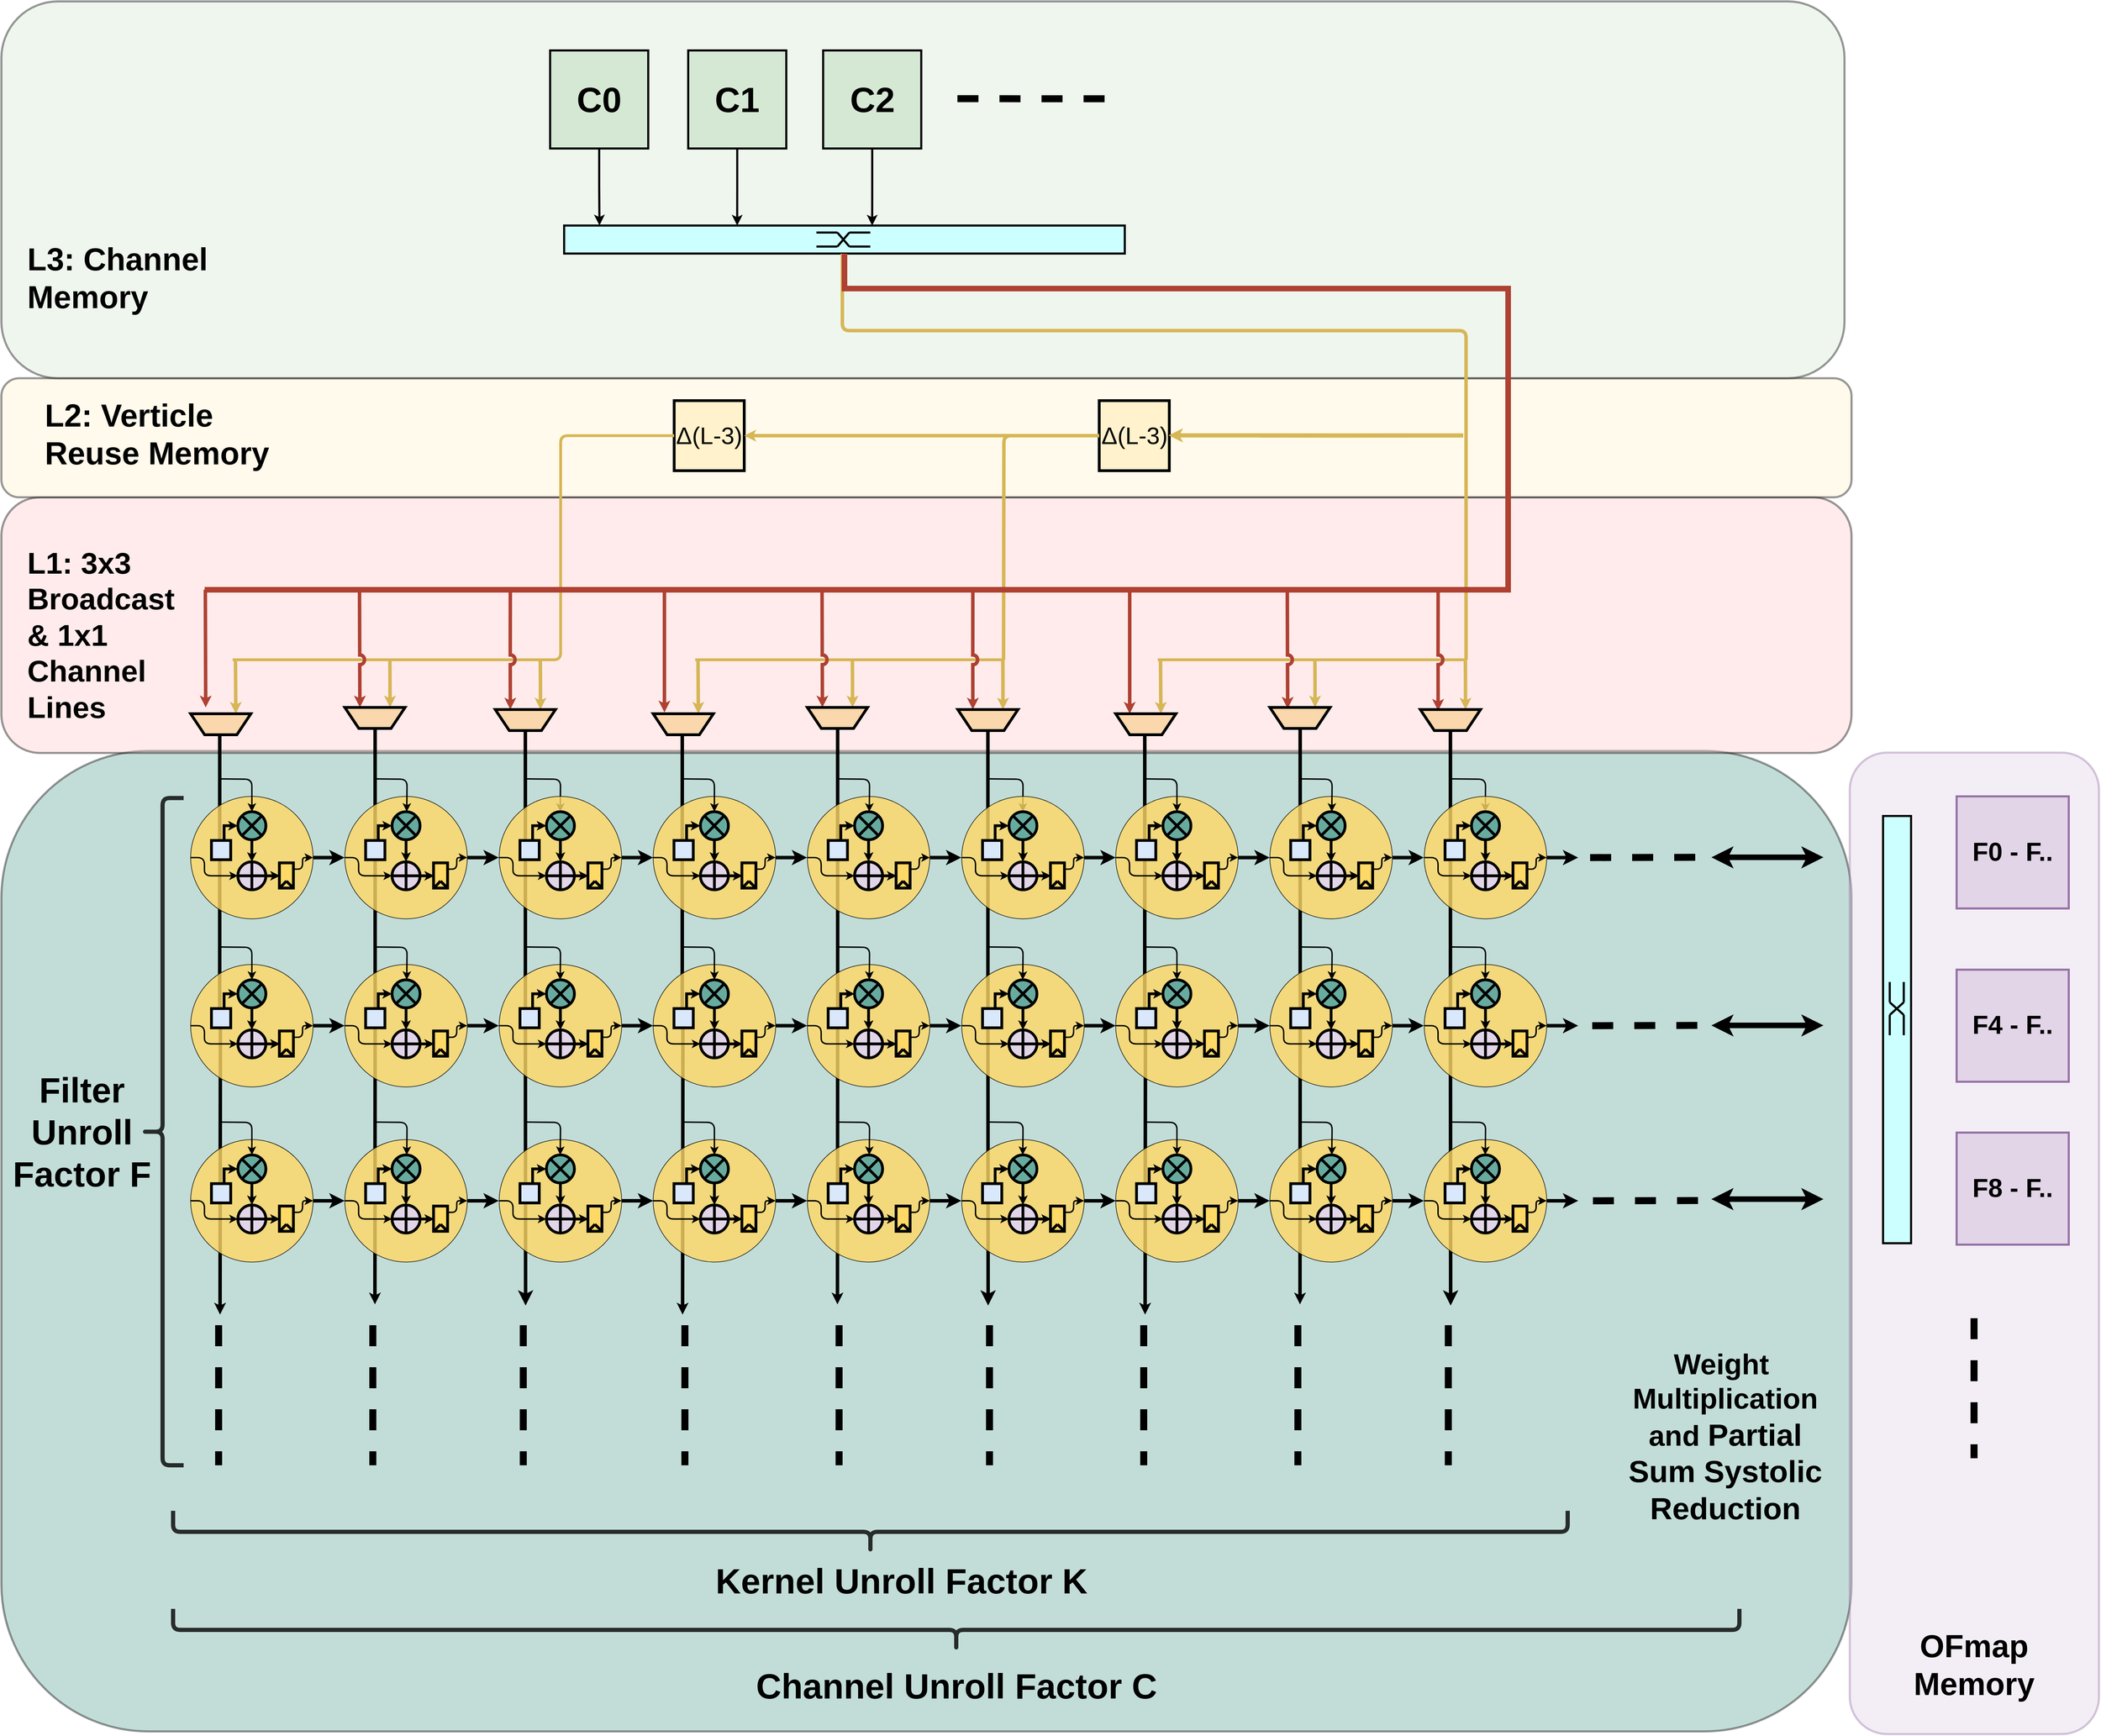<mxfile>
    <diagram id="b-QZY7A2Yf38U9uRUEZ3" name="Page-1">
        <mxGraphModel dx="6440" dy="3770" grid="1" gridSize="10" guides="1" tooltips="1" connect="1" arrows="1" fold="1" page="1" pageScale="1" pageWidth="1100" pageHeight="850" math="0" shadow="0">
            <root>
                <mxCell id="0"/>
                <mxCell id="1" parent="0"/>
                <mxCell id="XebrDqnClJOt-DMVpJEJ-1" value="" style="rounded=1;whiteSpace=wrap;html=1;fillColor=#67AB9F;opacity=40;strokeColor=#000000;glass=0;strokeWidth=3;" parent="1" vertex="1">
                    <mxGeometry x="-910" y="440" width="2640" height="1400" as="geometry"/>
                </mxCell>
                <mxCell id="XebrDqnClJOt-DMVpJEJ-3" value="" style="rounded=1;whiteSpace=wrap;html=1;fillColor=#FFCCCC;opacity=40;strokeColor=#000000;glass=0;strokeWidth=3;" parent="1" vertex="1">
                    <mxGeometry x="-910" y="78" width="2640" height="365" as="geometry"/>
                </mxCell>
                <mxCell id="XebrDqnClJOt-DMVpJEJ-5" value="" style="rounded=1;whiteSpace=wrap;html=1;fillColor=#FFF2CC;opacity=40;strokeColor=#000000;glass=0;strokeWidth=3;" parent="1" vertex="1">
                    <mxGeometry x="-910" y="-92" width="2640" height="170" as="geometry"/>
                </mxCell>
                <mxCell id="XebrDqnClJOt-DMVpJEJ-6" value="" style="rounded=1;whiteSpace=wrap;html=1;fillColor=#d5e8d4;opacity=40;strokeColor=#000000;glass=0;strokeWidth=3;" parent="1" vertex="1">
                    <mxGeometry x="-910" y="-630" width="2630" height="538" as="geometry"/>
                </mxCell>
                <mxCell id="XebrDqnClJOt-DMVpJEJ-7" value="C0" style="whiteSpace=wrap;html=1;aspect=fixed;fillColor=#d5e8d4;strokeColor=#000000;strokeWidth=3;fontSize=50;fontStyle=1" parent="1" vertex="1">
                    <mxGeometry x="-127.0" y="-560" width="140" height="140" as="geometry"/>
                </mxCell>
                <mxCell id="XebrDqnClJOt-DMVpJEJ-8" value="" style="group;strokeWidth=3;strokeColor=#000000;" parent="1" vertex="1" connectable="0">
                    <mxGeometry x="-107.0" y="-310" width="800" height="40" as="geometry"/>
                </mxCell>
                <mxCell id="XebrDqnClJOt-DMVpJEJ-9" value="" style="rounded=0;whiteSpace=wrap;html=1;fillColor=#CCFFFF;strokeWidth=3;strokeColor=#000000;" parent="XebrDqnClJOt-DMVpJEJ-8" vertex="1">
                    <mxGeometry width="800" height="40" as="geometry"/>
                </mxCell>
                <mxCell id="XebrDqnClJOt-DMVpJEJ-10" value="" style="group;strokeWidth=3;strokeColor=none;" parent="XebrDqnClJOt-DMVpJEJ-8" vertex="1" connectable="0">
                    <mxGeometry x="360.005" y="10" width="76.856" height="20" as="geometry"/>
                </mxCell>
                <mxCell id="XebrDqnClJOt-DMVpJEJ-11" value="" style="endArrow=none;html=1;rounded=0;strokeWidth=3;strokeColor=#000000;" parent="XebrDqnClJOt-DMVpJEJ-10" edge="1">
                    <mxGeometry width="50" height="50" relative="1" as="geometry">
                        <mxPoint as="sourcePoint"/>
                        <mxPoint x="29.888" as="targetPoint"/>
                    </mxGeometry>
                </mxCell>
                <mxCell id="XebrDqnClJOt-DMVpJEJ-12" value="" style="endArrow=none;html=1;rounded=0;strokeWidth=3;strokeColor=#000000;" parent="XebrDqnClJOt-DMVpJEJ-10" edge="1">
                    <mxGeometry width="50" height="50" relative="1" as="geometry">
                        <mxPoint x="29.888" as="sourcePoint"/>
                        <mxPoint x="46.967" y="20" as="targetPoint"/>
                    </mxGeometry>
                </mxCell>
                <mxCell id="XebrDqnClJOt-DMVpJEJ-13" value="" style="endArrow=none;html=1;rounded=0;strokeWidth=3;strokeColor=#000000;" parent="XebrDqnClJOt-DMVpJEJ-10" edge="1">
                    <mxGeometry width="50" height="50" relative="1" as="geometry">
                        <mxPoint x="29.888" y="20" as="sourcePoint"/>
                        <mxPoint x="46.967" as="targetPoint"/>
                    </mxGeometry>
                </mxCell>
                <mxCell id="XebrDqnClJOt-DMVpJEJ-14" value="" style="endArrow=none;html=1;rounded=0;strokeWidth=3;strokeColor=#000000;" parent="XebrDqnClJOt-DMVpJEJ-10" edge="1">
                    <mxGeometry width="50" height="50" relative="1" as="geometry">
                        <mxPoint x="46.967" as="sourcePoint"/>
                        <mxPoint x="76.856" as="targetPoint"/>
                    </mxGeometry>
                </mxCell>
                <mxCell id="XebrDqnClJOt-DMVpJEJ-15" value="" style="endArrow=none;html=1;rounded=0;strokeWidth=3;strokeColor=#000000;" parent="XebrDqnClJOt-DMVpJEJ-10" edge="1">
                    <mxGeometry width="50" height="50" relative="1" as="geometry">
                        <mxPoint x="46.967" y="20" as="sourcePoint"/>
                        <mxPoint x="76.856" y="20" as="targetPoint"/>
                    </mxGeometry>
                </mxCell>
                <mxCell id="XebrDqnClJOt-DMVpJEJ-16" value="" style="endArrow=none;html=1;rounded=0;strokeWidth=3;strokeColor=#000000;" parent="XebrDqnClJOt-DMVpJEJ-10" edge="1">
                    <mxGeometry width="50" height="50" relative="1" as="geometry">
                        <mxPoint y="20" as="sourcePoint"/>
                        <mxPoint x="29.888" y="20" as="targetPoint"/>
                    </mxGeometry>
                </mxCell>
                <mxCell id="XebrDqnClJOt-DMVpJEJ-17" style="edgeStyle=orthogonalEdgeStyle;rounded=0;orthogonalLoop=1;jettySize=auto;html=1;entryX=0.063;entryY=-0.004;entryDx=0;entryDy=0;entryPerimeter=0;strokeWidth=3;strokeColor=#000000;" parent="1" source="XebrDqnClJOt-DMVpJEJ-7" target="XebrDqnClJOt-DMVpJEJ-9" edge="1">
                    <mxGeometry relative="1" as="geometry"/>
                </mxCell>
                <mxCell id="XebrDqnClJOt-DMVpJEJ-18" style="edgeStyle=orthogonalEdgeStyle;rounded=0;orthogonalLoop=1;jettySize=auto;html=1;entryX=0.388;entryY=0.003;entryDx=0;entryDy=0;entryPerimeter=0;strokeWidth=3;strokeColor=#000000;" parent="1" source="XebrDqnClJOt-DMVpJEJ-19" edge="1">
                    <mxGeometry relative="1" as="geometry">
                        <mxPoint x="139.92" y="-309.88" as="targetPoint"/>
                    </mxGeometry>
                </mxCell>
                <mxCell id="XebrDqnClJOt-DMVpJEJ-19" value="C1" style="whiteSpace=wrap;html=1;aspect=fixed;fillColor=#d5e8d4;strokeColor=#000000;strokeWidth=3;fontSize=50;fontStyle=1" parent="1" vertex="1">
                    <mxGeometry x="70.0" y="-560" width="140" height="140" as="geometry"/>
                </mxCell>
                <mxCell id="XebrDqnClJOt-DMVpJEJ-24" value="&lt;span style=&quot;font-family: &amp;quot;arial unicode ms&amp;quot;, &amp;quot;lucida sans unicode&amp;quot;, sans-serif; font-size: 34px; font-weight: 400;&quot;&gt;Δ(L-3)&lt;/span&gt;" style="whiteSpace=wrap;html=1;aspect=fixed;fillColor=#fff2cc;strokeColor=#000000;rotation=90;strokeWidth=4;horizontal=0;fontSize=34;fontStyle=1" parent="1" vertex="1">
                    <mxGeometry x="50" y="-60" width="100" height="100" as="geometry"/>
                </mxCell>
                <mxCell id="XebrDqnClJOt-DMVpJEJ-25" style="edgeStyle=orthogonalEdgeStyle;rounded=0;jumpStyle=none;jumpSize=6;orthogonalLoop=1;jettySize=auto;html=1;entryX=0.5;entryY=0;entryDx=0;entryDy=0;startArrow=none;startFill=0;endArrow=classic;endFill=1;startSize=1;endSize=1;strokeColor=#d6b656;strokeWidth=5;fillColor=#fff2cc;" parent="1" target="XebrDqnClJOt-DMVpJEJ-24" edge="1">
                    <mxGeometry relative="1" as="geometry">
                        <mxPoint x="650" y="-10" as="sourcePoint"/>
                        <mxPoint x="300" y="27" as="targetPoint"/>
                        <Array as="points">
                            <mxPoint x="530" y="-10"/>
                        </Array>
                    </mxGeometry>
                </mxCell>
                <mxCell id="XebrDqnClJOt-DMVpJEJ-26" value="&lt;span style=&quot;font-family: &amp;#34;arial unicode ms&amp;#34; , &amp;#34;lucida sans unicode&amp;#34; , sans-serif ; font-size: 34px ; font-weight: 400&quot;&gt;Δ(L-3)&lt;/span&gt;" style="whiteSpace=wrap;html=1;aspect=fixed;fillColor=#fff2cc;strokeColor=#000000;rotation=90;strokeWidth=4;horizontal=0;fontStyle=1" parent="1" vertex="1">
                    <mxGeometry x="656.52" y="-60" width="100" height="100" as="geometry"/>
                </mxCell>
                <mxCell id="XebrDqnClJOt-DMVpJEJ-31" style="edgeStyle=orthogonalEdgeStyle;rounded=0;jumpStyle=none;jumpSize=6;orthogonalLoop=1;jettySize=auto;html=1;startArrow=none;startFill=0;endArrow=classic;endFill=1;startSize=1;endSize=1;strokeColor=#d6b656;strokeWidth=6;fillColor=#fff2cc;entryX=0.496;entryY=0.008;entryDx=0;entryDy=0;entryPerimeter=0;" parent="1" target="XebrDqnClJOt-DMVpJEJ-26" edge="1">
                    <mxGeometry relative="1" as="geometry">
                        <mxPoint x="886" y="-10.18" as="sourcePoint"/>
                        <mxPoint x="766" y="-10.59" as="targetPoint"/>
                        <Array as="points">
                            <mxPoint x="1176" y="-10"/>
                        </Array>
                    </mxGeometry>
                </mxCell>
                <mxCell id="XebrDqnClJOt-DMVpJEJ-32" style="edgeStyle=orthogonalEdgeStyle;rounded=0;orthogonalLoop=1;jettySize=auto;html=1;entryX=0.388;entryY=0.003;entryDx=0;entryDy=0;entryPerimeter=0;strokeWidth=3;strokeColor=#000000;" parent="1" source="XebrDqnClJOt-DMVpJEJ-33" edge="1">
                    <mxGeometry relative="1" as="geometry">
                        <mxPoint x="332.52" y="-309.88" as="targetPoint"/>
                    </mxGeometry>
                </mxCell>
                <mxCell id="XebrDqnClJOt-DMVpJEJ-33" value="C2" style="whiteSpace=wrap;html=1;aspect=fixed;fillColor=#d5e8d4;strokeColor=#000000;strokeWidth=3;fontSize=50;fontStyle=1" parent="1" vertex="1">
                    <mxGeometry x="262.6" y="-560" width="140" height="140" as="geometry"/>
                </mxCell>
                <mxCell id="XebrDqnClJOt-DMVpJEJ-35" value="" style="endArrow=none;html=1;rounded=0;startSize=1;endSize=1;strokeColor=#d6b656;strokeWidth=4;jumpStyle=none;jumpSize=6;fillColor=#fff2cc;" parent="1" edge="1">
                    <mxGeometry width="50" height="50" relative="1" as="geometry">
                        <mxPoint x="-580" y="310" as="sourcePoint"/>
                        <mxPoint x="-140" y="310" as="targetPoint"/>
                    </mxGeometry>
                </mxCell>
                <mxCell id="XebrDqnClJOt-DMVpJEJ-36" style="edgeStyle=orthogonalEdgeStyle;rounded=0;jumpStyle=none;jumpSize=6;orthogonalLoop=1;jettySize=auto;html=1;exitX=0.25;exitY=1;exitDx=0;exitDy=0;startArrow=classic;startFill=1;endArrow=none;endFill=0;startSize=1;endSize=1;strokeColor=#d6b656;strokeWidth=5;fillColor=#fff2cc;" parent="1" source="XebrDqnClJOt-DMVpJEJ-109" edge="1">
                    <mxGeometry relative="1" as="geometry">
                        <mxPoint x="-576.0" y="310" as="targetPoint"/>
                    </mxGeometry>
                </mxCell>
                <mxCell id="XebrDqnClJOt-DMVpJEJ-37" style="edgeStyle=orthogonalEdgeStyle;rounded=0;jumpStyle=none;jumpSize=6;orthogonalLoop=1;jettySize=auto;html=1;exitX=0.25;exitY=1;exitDx=0;exitDy=0;startArrow=classic;startFill=1;endArrow=none;endFill=0;startSize=1;endSize=1;strokeColor=#d6b656;strokeWidth=5;fillColor=#fff2cc;" parent="1" source="XebrDqnClJOt-DMVpJEJ-102" edge="1">
                    <mxGeometry relative="1" as="geometry">
                        <mxPoint x="-355.693" y="308" as="targetPoint"/>
                    </mxGeometry>
                </mxCell>
                <mxCell id="XebrDqnClJOt-DMVpJEJ-38" style="edgeStyle=orthogonalEdgeStyle;rounded=0;jumpStyle=arc;jumpSize=6;orthogonalLoop=1;jettySize=auto;html=1;exitX=0.75;exitY=1;exitDx=0;exitDy=0;startArrow=classic;startFill=1;endArrow=none;endFill=0;startSize=1;endSize=1;strokeColor=#ae4132;strokeWidth=5;fillColor=#fad9d5;" parent="1" source="XebrDqnClJOt-DMVpJEJ-102" edge="1">
                    <mxGeometry relative="1" as="geometry">
                        <mxPoint x="-399" y="210" as="targetPoint"/>
                        <Array as="points">
                            <mxPoint x="-399" y="294"/>
                            <mxPoint x="-399" y="294"/>
                            <mxPoint x="-399" y="210"/>
                        </Array>
                    </mxGeometry>
                </mxCell>
                <mxCell id="XebrDqnClJOt-DMVpJEJ-39" style="edgeStyle=orthogonalEdgeStyle;rounded=0;jumpStyle=none;jumpSize=6;orthogonalLoop=1;jettySize=auto;html=1;exitX=0.25;exitY=1;exitDx=0;exitDy=0;startArrow=classic;startFill=1;endArrow=none;endFill=0;startSize=1;endSize=1;strokeColor=#d6b656;strokeWidth=5;fillColor=#fff2cc;" parent="1" source="XebrDqnClJOt-DMVpJEJ-112" edge="1">
                    <mxGeometry relative="1" as="geometry">
                        <mxPoint x="-141.0" y="310" as="targetPoint"/>
                    </mxGeometry>
                </mxCell>
                <mxCell id="XebrDqnClJOt-DMVpJEJ-41" style="edgeStyle=orthogonalEdgeStyle;rounded=0;jumpStyle=arc;jumpSize=6;orthogonalLoop=1;jettySize=auto;html=1;exitX=0.75;exitY=1;exitDx=0;exitDy=0;startArrow=classic;startFill=1;endArrow=none;endFill=0;startSize=1;endSize=1;strokeColor=#ae4132;strokeWidth=5;fillColor=#fad9d5;" parent="1" source="XebrDqnClJOt-DMVpJEJ-112" edge="1">
                    <mxGeometry relative="1" as="geometry">
                        <mxPoint x="-184" y="210" as="targetPoint"/>
                        <Array as="points">
                            <mxPoint x="-184" y="210"/>
                        </Array>
                    </mxGeometry>
                </mxCell>
                <mxCell id="XebrDqnClJOt-DMVpJEJ-50" value="" style="endArrow=none;dashed=1;html=1;rounded=0;strokeWidth=10;jumpStyle=arc;strokeColor=#000000;" parent="1" edge="1">
                    <mxGeometry width="50" height="50" relative="1" as="geometry">
                        <mxPoint x="454.16" y="-491.09" as="sourcePoint"/>
                        <mxPoint x="674.16" y="-491" as="targetPoint"/>
                    </mxGeometry>
                </mxCell>
                <mxCell id="XebrDqnClJOt-DMVpJEJ-51" value="L3: Channel Memory" style="text;html=1;strokeColor=none;fillColor=none;align=left;verticalAlign=middle;whiteSpace=wrap;rounded=0;glass=0;fontSize=45;fontStyle=1" parent="1" vertex="1">
                    <mxGeometry x="-875" y="-330" width="270" height="190" as="geometry"/>
                </mxCell>
                <mxCell id="XebrDqnClJOt-DMVpJEJ-52" value="L2: Verticle Reuse Memory" style="text;html=1;strokeColor=none;fillColor=none;align=left;verticalAlign=middle;whiteSpace=wrap;rounded=0;glass=0;fontSize=45;fontStyle=1" parent="1" vertex="1">
                    <mxGeometry x="-850" y="-77" width="380" height="130" as="geometry"/>
                </mxCell>
                <mxCell id="XebrDqnClJOt-DMVpJEJ-64" value="" style="endArrow=none;html=1;rounded=0;startSize=1;endSize=1;strokeColor=#d6b656;strokeWidth=4;jumpStyle=none;jumpSize=6;fillColor=#fff2cc;" parent="1" edge="1">
                    <mxGeometry width="50" height="50" relative="1" as="geometry">
                        <mxPoint x="80" y="310" as="sourcePoint"/>
                        <mxPoint x="520" y="310" as="targetPoint"/>
                    </mxGeometry>
                </mxCell>
                <mxCell id="XebrDqnClJOt-DMVpJEJ-65" style="edgeStyle=orthogonalEdgeStyle;rounded=0;jumpStyle=none;jumpSize=6;orthogonalLoop=1;jettySize=auto;html=1;exitX=0.25;exitY=1;exitDx=0;exitDy=0;startArrow=classic;startFill=1;endArrow=none;endFill=0;startSize=1;endSize=1;strokeColor=#d6b656;strokeWidth=5;fillColor=#fff2cc;" parent="1" source="XebrDqnClJOt-DMVpJEJ-114" edge="1">
                    <mxGeometry relative="1" as="geometry">
                        <mxPoint x="84.0" y="310" as="targetPoint"/>
                    </mxGeometry>
                </mxCell>
                <mxCell id="XebrDqnClJOt-DMVpJEJ-66" style="edgeStyle=orthogonalEdgeStyle;rounded=0;jumpStyle=none;jumpSize=6;orthogonalLoop=1;jettySize=auto;html=1;exitX=0.25;exitY=1;exitDx=0;exitDy=0;startArrow=classic;startFill=1;endArrow=none;endFill=0;startSize=1;endSize=1;strokeColor=#d6b656;strokeWidth=5;fillColor=#fff2cc;" parent="1" source="XebrDqnClJOt-DMVpJEJ-103" edge="1">
                    <mxGeometry relative="1" as="geometry">
                        <mxPoint x="304.307" y="308" as="targetPoint"/>
                    </mxGeometry>
                </mxCell>
                <mxCell id="XebrDqnClJOt-DMVpJEJ-67" style="edgeStyle=orthogonalEdgeStyle;rounded=0;jumpStyle=arc;jumpSize=6;orthogonalLoop=1;jettySize=auto;html=1;exitX=0.75;exitY=1;exitDx=0;exitDy=0;startArrow=classic;startFill=1;endArrow=none;endFill=0;startSize=1;endSize=1;strokeColor=#ae4132;strokeWidth=5;fillColor=#fad9d5;" parent="1" source="XebrDqnClJOt-DMVpJEJ-103" edge="1">
                    <mxGeometry relative="1" as="geometry">
                        <mxPoint x="261" y="210" as="targetPoint"/>
                        <Array as="points">
                            <mxPoint x="261" y="294"/>
                            <mxPoint x="261" y="294"/>
                            <mxPoint x="261" y="210"/>
                        </Array>
                    </mxGeometry>
                </mxCell>
                <mxCell id="XebrDqnClJOt-DMVpJEJ-68" style="edgeStyle=orthogonalEdgeStyle;rounded=0;jumpStyle=none;jumpSize=6;orthogonalLoop=1;jettySize=auto;html=1;exitX=0.25;exitY=1;exitDx=0;exitDy=0;startArrow=classic;startFill=1;endArrow=none;endFill=0;startSize=1;endSize=1;strokeColor=#d6b656;strokeWidth=5;fillColor=#fff2cc;" parent="1" source="XebrDqnClJOt-DMVpJEJ-117" edge="1">
                    <mxGeometry relative="1" as="geometry">
                        <mxPoint x="518.982" y="308" as="targetPoint"/>
                    </mxGeometry>
                </mxCell>
                <mxCell id="XebrDqnClJOt-DMVpJEJ-69" style="edgeStyle=orthogonalEdgeStyle;rounded=0;jumpStyle=arc;jumpSize=6;orthogonalLoop=1;jettySize=auto;html=1;exitX=0.75;exitY=1;exitDx=0;exitDy=0;startArrow=classic;startFill=1;endArrow=none;endFill=0;startSize=1;endSize=1;strokeColor=#ae4132;strokeWidth=5;fillColor=#fad9d5;" parent="1" source="XebrDqnClJOt-DMVpJEJ-117" edge="1">
                    <mxGeometry relative="1" as="geometry">
                        <mxPoint x="476" y="210" as="targetPoint"/>
                        <Array as="points">
                            <mxPoint x="476" y="210"/>
                        </Array>
                    </mxGeometry>
                </mxCell>
                <mxCell id="XebrDqnClJOt-DMVpJEJ-70" value="" style="endArrow=none;html=1;rounded=0;startSize=1;endSize=1;strokeColor=#d6b656;strokeWidth=4;jumpStyle=none;jumpSize=6;fillColor=#fff2cc;" parent="1" edge="1">
                    <mxGeometry width="50" height="50" relative="1" as="geometry">
                        <mxPoint x="740" y="310" as="sourcePoint"/>
                        <mxPoint x="1180" y="310" as="targetPoint"/>
                    </mxGeometry>
                </mxCell>
                <mxCell id="XebrDqnClJOt-DMVpJEJ-71" style="edgeStyle=orthogonalEdgeStyle;rounded=0;jumpStyle=none;jumpSize=6;orthogonalLoop=1;jettySize=auto;html=1;exitX=0.25;exitY=1;exitDx=0;exitDy=0;startArrow=classic;startFill=1;endArrow=none;endFill=0;startSize=1;endSize=1;strokeColor=#d6b656;strokeWidth=5;fillColor=#fff2cc;" parent="1" source="XebrDqnClJOt-DMVpJEJ-119" edge="1">
                    <mxGeometry relative="1" as="geometry">
                        <mxPoint x="744.0" y="310" as="targetPoint"/>
                    </mxGeometry>
                </mxCell>
                <mxCell id="XebrDqnClJOt-DMVpJEJ-72" style="edgeStyle=orthogonalEdgeStyle;rounded=0;jumpStyle=none;jumpSize=6;orthogonalLoop=1;jettySize=auto;html=1;exitX=0.25;exitY=1;exitDx=0;exitDy=0;startArrow=classic;startFill=1;endArrow=none;endFill=0;startSize=1;endSize=1;strokeColor=#d6b656;strokeWidth=5;fillColor=#fff2cc;" parent="1" source="XebrDqnClJOt-DMVpJEJ-104" edge="1">
                    <mxGeometry relative="1" as="geometry">
                        <mxPoint x="964.307" y="308" as="targetPoint"/>
                    </mxGeometry>
                </mxCell>
                <mxCell id="XebrDqnClJOt-DMVpJEJ-73" style="edgeStyle=orthogonalEdgeStyle;rounded=0;jumpStyle=none;jumpSize=6;orthogonalLoop=1;jettySize=auto;html=1;exitX=0.25;exitY=1;exitDx=0;exitDy=0;startArrow=classic;startFill=1;endArrow=none;endFill=0;startSize=1;endSize=1;strokeColor=#d6b656;strokeWidth=5;fillColor=#fff2cc;" parent="1" source="XebrDqnClJOt-DMVpJEJ-122" edge="1">
                    <mxGeometry relative="1" as="geometry">
                        <mxPoint x="1178.982" y="308" as="targetPoint"/>
                    </mxGeometry>
                </mxCell>
                <mxCell id="XebrDqnClJOt-DMVpJEJ-74" style="edgeStyle=orthogonalEdgeStyle;rounded=0;jumpStyle=arc;jumpSize=6;orthogonalLoop=1;jettySize=auto;html=1;exitX=0.813;exitY=1.062;exitDx=0;exitDy=0;startArrow=classic;startFill=1;endArrow=none;endFill=0;startSize=1;endSize=1;strokeColor=#ae4132;strokeWidth=5;fillColor=#fad9d5;exitPerimeter=0;" parent="1" source="XebrDqnClJOt-DMVpJEJ-114" edge="1">
                    <mxGeometry relative="1" as="geometry">
                        <mxPoint x="36.52" y="210" as="targetPoint"/>
                        <mxPoint x="36.69" y="381" as="sourcePoint"/>
                        <Array as="points">
                            <mxPoint x="36" y="210"/>
                        </Array>
                    </mxGeometry>
                </mxCell>
                <mxCell id="XebrDqnClJOt-DMVpJEJ-75" style="edgeStyle=orthogonalEdgeStyle;rounded=0;jumpStyle=arc;jumpSize=6;orthogonalLoop=1;jettySize=auto;html=1;exitX=0.75;exitY=1;exitDx=0;exitDy=0;startArrow=classic;startFill=1;endArrow=none;endFill=0;startSize=1;endSize=1;strokeColor=#ae4132;strokeWidth=5;fillColor=#fad9d5;" parent="1" edge="1">
                    <mxGeometry relative="1" as="geometry">
                        <mxPoint x="924.92" y="211.86" as="targetPoint"/>
                        <Array as="points">
                            <mxPoint x="924.92" y="295.86"/>
                            <mxPoint x="924.92" y="295.86"/>
                            <mxPoint x="924.92" y="211.86"/>
                        </Array>
                        <mxPoint x="925.42" y="379.86" as="sourcePoint"/>
                    </mxGeometry>
                </mxCell>
                <mxCell id="XebrDqnClJOt-DMVpJEJ-76" style="edgeStyle=orthogonalEdgeStyle;rounded=0;jumpStyle=arc;jumpSize=6;orthogonalLoop=1;jettySize=auto;html=1;exitX=0.75;exitY=1;exitDx=0;exitDy=0;startArrow=classic;startFill=1;endArrow=none;endFill=0;startSize=1;endSize=1;strokeColor=#ae4132;strokeWidth=5;fillColor=#fad9d5;" parent="1" edge="1">
                    <mxGeometry relative="1" as="geometry">
                        <mxPoint x="1139.92" y="211.86" as="targetPoint"/>
                        <Array as="points">
                            <mxPoint x="1139.92" y="211.86"/>
                        </Array>
                        <mxPoint x="1140.09" y="382.86" as="sourcePoint"/>
                    </mxGeometry>
                </mxCell>
                <mxCell id="XebrDqnClJOt-DMVpJEJ-77" style="edgeStyle=orthogonalEdgeStyle;rounded=0;jumpStyle=arc;jumpSize=6;orthogonalLoop=1;jettySize=auto;html=1;exitX=0.813;exitY=1.062;exitDx=0;exitDy=0;startArrow=classic;startFill=1;endArrow=none;endFill=0;startSize=1;endSize=1;strokeColor=#ae4132;strokeWidth=5;fillColor=#fad9d5;exitPerimeter=0;" parent="1" edge="1">
                    <mxGeometry relative="1" as="geometry">
                        <mxPoint x="700.44" y="211.86" as="targetPoint"/>
                        <mxPoint x="700.002" y="387" as="sourcePoint"/>
                        <Array as="points">
                            <mxPoint x="699.92" y="211.86"/>
                        </Array>
                    </mxGeometry>
                </mxCell>
                <mxCell id="XebrDqnClJOt-DMVpJEJ-98" style="edgeStyle=orthogonalEdgeStyle;rounded=1;jumpStyle=arc;orthogonalLoop=1;jettySize=auto;html=1;fontSize=30;fontColor=#990000;startArrow=none;startFill=0;endArrow=none;endFill=0;strokeWidth=5;strokeColor=#D6B656;" parent="1" edge="1">
                    <mxGeometry relative="1" as="geometry">
                        <mxPoint x="1180" y="310" as="targetPoint"/>
                        <Array as="points">
                            <mxPoint x="290" y="-270"/>
                            <mxPoint x="290" y="-160"/>
                            <mxPoint x="1180" y="-160"/>
                        </Array>
                        <mxPoint x="290" y="-270" as="sourcePoint"/>
                    </mxGeometry>
                </mxCell>
                <mxCell id="XebrDqnClJOt-DMVpJEJ-99" style="edgeStyle=orthogonalEdgeStyle;rounded=1;jumpStyle=arc;orthogonalLoop=1;jettySize=auto;html=1;fontSize=30;fontColor=#990000;startArrow=none;startFill=0;endArrow=none;endFill=0;strokeColor=#D6B656;strokeWidth=5;" parent="1" source="XebrDqnClJOt-DMVpJEJ-26" edge="1">
                    <mxGeometry relative="1" as="geometry">
                        <mxPoint x="520" y="310" as="targetPoint"/>
                    </mxGeometry>
                </mxCell>
                <mxCell id="XebrDqnClJOt-DMVpJEJ-100" style="edgeStyle=orthogonalEdgeStyle;rounded=1;jumpStyle=arc;jumpSize=6;orthogonalLoop=1;jettySize=auto;html=1;startArrow=none;startFill=0;endArrow=none;endFill=0;startSize=1;endSize=1;strokeColor=#d6b656;strokeWidth=4;fillColor=#fff2cc;exitX=0.5;exitY=1;exitDx=0;exitDy=0;" parent="1" source="XebrDqnClJOt-DMVpJEJ-24" edge="1">
                    <mxGeometry relative="1" as="geometry">
                        <Array as="points">
                            <mxPoint x="-112" y="-10"/>
                            <mxPoint x="-112" y="310"/>
                        </Array>
                        <mxPoint x="-112.479" y="30" as="sourcePoint"/>
                        <mxPoint x="-140" y="310" as="targetPoint"/>
                    </mxGeometry>
                </mxCell>
                <mxCell id="XebrDqnClJOt-DMVpJEJ-102" value="" style="shape=trapezoid;perimeter=trapezoidPerimeter;whiteSpace=wrap;html=1;fixedSize=1;rounded=0;glass=0;strokeColor=#000000;strokeWidth=4;fillColor=#fad7ac;rotation=-180;" parent="1" vertex="1">
                    <mxGeometry x="-420" y="378" width="86" height="30" as="geometry"/>
                </mxCell>
                <mxCell id="XebrDqnClJOt-DMVpJEJ-103" value="" style="shape=trapezoid;perimeter=trapezoidPerimeter;whiteSpace=wrap;html=1;fixedSize=1;rounded=0;glass=0;strokeColor=#000000;strokeWidth=4;fillColor=#fad7ac;rotation=-180;" parent="1" vertex="1">
                    <mxGeometry x="240" y="378" width="86" height="30" as="geometry"/>
                </mxCell>
                <mxCell id="XebrDqnClJOt-DMVpJEJ-104" value="" style="shape=trapezoid;perimeter=trapezoidPerimeter;whiteSpace=wrap;html=1;fixedSize=1;rounded=0;glass=0;strokeColor=#000000;strokeWidth=4;fillColor=#fad7ac;rotation=-180;" parent="1" vertex="1">
                    <mxGeometry x="900" y="378" width="86" height="30" as="geometry"/>
                </mxCell>
                <mxCell id="XebrDqnClJOt-DMVpJEJ-108" style="edgeStyle=orthogonalEdgeStyle;rounded=0;jumpStyle=none;jumpSize=6;orthogonalLoop=1;jettySize=auto;html=1;startArrow=none;startFill=0;endArrow=classic;endFill=1;startSize=1;endSize=1;strokeColor=#000000;strokeWidth=5;exitX=0.517;exitY=0.021;exitDx=0;exitDy=0;exitPerimeter=0;" parent="1" source="XebrDqnClJOt-DMVpJEJ-109" edge="1">
                    <mxGeometry relative="1" as="geometry">
                        <mxPoint x="-597.98" y="477" as="sourcePoint"/>
                        <mxPoint x="-598" y="1244.83" as="targetPoint"/>
                    </mxGeometry>
                </mxCell>
                <mxCell id="XebrDqnClJOt-DMVpJEJ-109" value="" style="shape=trapezoid;perimeter=trapezoidPerimeter;whiteSpace=wrap;html=1;fixedSize=1;rounded=0;glass=0;strokeColor=#000000;strokeWidth=4;fillColor=#fad7ac;rotation=-180;" parent="1" vertex="1">
                    <mxGeometry x="-640" y="387" width="86" height="30" as="geometry"/>
                </mxCell>
                <mxCell id="XebrDqnClJOt-DMVpJEJ-110" style="edgeStyle=orthogonalEdgeStyle;rounded=0;jumpStyle=none;jumpSize=6;orthogonalLoop=1;jettySize=auto;html=1;startArrow=none;startFill=0;endArrow=classic;endFill=1;startSize=1;endSize=1;strokeColor=#000000;strokeWidth=5;exitX=0.497;exitY=0.047;exitDx=0;exitDy=0;exitPerimeter=0;" parent="1" source="XebrDqnClJOt-DMVpJEJ-102" edge="1">
                    <mxGeometry relative="1" as="geometry">
                        <mxPoint x="-377" y="1230.27" as="targetPoint"/>
                        <mxPoint x="-377.029" y="468" as="sourcePoint"/>
                    </mxGeometry>
                </mxCell>
                <mxCell id="XebrDqnClJOt-DMVpJEJ-111" style="edgeStyle=orthogonalEdgeStyle;rounded=1;jumpStyle=none;orthogonalLoop=1;jettySize=auto;html=1;fontSize=30;fontColor=#990000;startArrow=none;startFill=0;endArrow=classic;endFill=1;strokeWidth=5;" parent="1" source="XebrDqnClJOt-DMVpJEJ-112" edge="1">
                    <mxGeometry relative="1" as="geometry">
                        <mxPoint x="-162" y="1232" as="targetPoint"/>
                    </mxGeometry>
                </mxCell>
                <mxCell id="XebrDqnClJOt-DMVpJEJ-112" value="" style="shape=trapezoid;perimeter=trapezoidPerimeter;whiteSpace=wrap;html=1;fixedSize=1;rounded=0;glass=0;strokeColor=#000000;strokeWidth=4;fillColor=#fad7ac;rotation=-180;" parent="1" vertex="1">
                    <mxGeometry x="-205.33" y="381" width="86" height="30" as="geometry"/>
                </mxCell>
                <mxCell id="XebrDqnClJOt-DMVpJEJ-113" style="edgeStyle=orthogonalEdgeStyle;rounded=0;jumpStyle=none;jumpSize=6;orthogonalLoop=1;jettySize=auto;html=1;startArrow=none;startFill=0;endArrow=classic;endFill=1;startSize=1;endSize=1;strokeColor=#000000;strokeWidth=5;exitX=0.517;exitY=0.021;exitDx=0;exitDy=0;exitPerimeter=0;" parent="1" source="XebrDqnClJOt-DMVpJEJ-114" edge="1">
                    <mxGeometry relative="1" as="geometry">
                        <mxPoint x="62.02" y="477" as="sourcePoint"/>
                        <mxPoint x="62" y="1244.83" as="targetPoint"/>
                    </mxGeometry>
                </mxCell>
                <mxCell id="XebrDqnClJOt-DMVpJEJ-114" value="" style="shape=trapezoid;perimeter=trapezoidPerimeter;whiteSpace=wrap;html=1;fixedSize=1;rounded=0;glass=0;strokeColor=#000000;strokeWidth=4;fillColor=#fad7ac;rotation=-180;" parent="1" vertex="1">
                    <mxGeometry x="20" y="387" width="86" height="30" as="geometry"/>
                </mxCell>
                <mxCell id="XebrDqnClJOt-DMVpJEJ-115" style="edgeStyle=orthogonalEdgeStyle;rounded=0;jumpStyle=none;jumpSize=6;orthogonalLoop=1;jettySize=auto;html=1;startArrow=none;startFill=0;endArrow=classic;endFill=1;startSize=1;endSize=1;strokeColor=#000000;strokeWidth=5;exitX=0.497;exitY=0.047;exitDx=0;exitDy=0;exitPerimeter=0;" parent="1" source="XebrDqnClJOt-DMVpJEJ-103" edge="1">
                    <mxGeometry relative="1" as="geometry">
                        <mxPoint x="283" y="1230.27" as="targetPoint"/>
                        <mxPoint x="282.971" y="468" as="sourcePoint"/>
                    </mxGeometry>
                </mxCell>
                <mxCell id="XebrDqnClJOt-DMVpJEJ-116" style="edgeStyle=orthogonalEdgeStyle;rounded=1;jumpStyle=none;orthogonalLoop=1;jettySize=auto;html=1;fontSize=30;fontColor=#990000;startArrow=none;startFill=0;endArrow=classic;endFill=1;strokeWidth=5;" parent="1" source="XebrDqnClJOt-DMVpJEJ-117" edge="1">
                    <mxGeometry relative="1" as="geometry">
                        <mxPoint x="498" y="1232" as="targetPoint"/>
                    </mxGeometry>
                </mxCell>
                <mxCell id="XebrDqnClJOt-DMVpJEJ-117" value="" style="shape=trapezoid;perimeter=trapezoidPerimeter;whiteSpace=wrap;html=1;fixedSize=1;rounded=0;glass=0;strokeColor=#000000;strokeWidth=4;fillColor=#fad7ac;rotation=-180;" parent="1" vertex="1">
                    <mxGeometry x="454.67" y="381" width="86" height="30" as="geometry"/>
                </mxCell>
                <mxCell id="XebrDqnClJOt-DMVpJEJ-118" style="edgeStyle=orthogonalEdgeStyle;rounded=0;jumpStyle=none;jumpSize=6;orthogonalLoop=1;jettySize=auto;html=1;startArrow=none;startFill=0;endArrow=classic;endFill=1;startSize=1;endSize=1;strokeColor=#000000;strokeWidth=5;exitX=0.517;exitY=0.021;exitDx=0;exitDy=0;exitPerimeter=0;" parent="1" source="XebrDqnClJOt-DMVpJEJ-119" edge="1">
                    <mxGeometry relative="1" as="geometry">
                        <mxPoint x="722.02" y="477" as="sourcePoint"/>
                        <mxPoint x="722" y="1244.83" as="targetPoint"/>
                    </mxGeometry>
                </mxCell>
                <mxCell id="XebrDqnClJOt-DMVpJEJ-119" value="" style="shape=trapezoid;perimeter=trapezoidPerimeter;whiteSpace=wrap;html=1;fixedSize=1;rounded=0;glass=0;strokeColor=#000000;strokeWidth=4;fillColor=#fad7ac;rotation=-180;" parent="1" vertex="1">
                    <mxGeometry x="680" y="387" width="86" height="30" as="geometry"/>
                </mxCell>
                <mxCell id="XebrDqnClJOt-DMVpJEJ-120" style="edgeStyle=orthogonalEdgeStyle;rounded=0;jumpStyle=none;jumpSize=6;orthogonalLoop=1;jettySize=auto;html=1;startArrow=none;startFill=0;endArrow=classic;endFill=1;startSize=1;endSize=1;strokeColor=#000000;strokeWidth=5;exitX=0.497;exitY=0.047;exitDx=0;exitDy=0;exitPerimeter=0;" parent="1" source="XebrDqnClJOt-DMVpJEJ-104" edge="1">
                    <mxGeometry relative="1" as="geometry">
                        <mxPoint x="943" y="1230.27" as="targetPoint"/>
                        <mxPoint x="942.971" y="468" as="sourcePoint"/>
                    </mxGeometry>
                </mxCell>
                <mxCell id="XebrDqnClJOt-DMVpJEJ-121" style="edgeStyle=orthogonalEdgeStyle;rounded=1;jumpStyle=none;orthogonalLoop=1;jettySize=auto;html=1;fontSize=30;fontColor=#990000;startArrow=none;startFill=0;endArrow=classic;endFill=1;strokeWidth=5;" parent="1" source="XebrDqnClJOt-DMVpJEJ-122" edge="1">
                    <mxGeometry relative="1" as="geometry">
                        <mxPoint x="1158" y="1232" as="targetPoint"/>
                    </mxGeometry>
                </mxCell>
                <mxCell id="XebrDqnClJOt-DMVpJEJ-122" value="" style="shape=trapezoid;perimeter=trapezoidPerimeter;whiteSpace=wrap;html=1;fixedSize=1;rounded=0;glass=0;strokeColor=#000000;strokeWidth=4;fillColor=#fad7ac;rotation=-180;" parent="1" vertex="1">
                    <mxGeometry x="1114.67" y="381" width="86" height="30" as="geometry"/>
                </mxCell>
                <mxCell id="XebrDqnClJOt-DMVpJEJ-140" style="edgeStyle=orthogonalEdgeStyle;rounded=1;orthogonalLoop=1;jettySize=auto;html=1;entryX=0.5;entryY=0;entryDx=0;entryDy=0;fontSize=30;fontColor=#990000;startArrow=none;startFill=0;endArrow=classic;endFill=1;strokeWidth=2;" parent="1" edge="1">
                    <mxGeometry relative="1" as="geometry">
                        <mxPoint x="-160" y="480" as="sourcePoint"/>
                        <mxPoint x="-112.59" y="526.91" as="targetPoint"/>
                    </mxGeometry>
                </mxCell>
                <mxCell id="XebrDqnClJOt-DMVpJEJ-141" style="edgeStyle=orthogonalEdgeStyle;rounded=1;orthogonalLoop=1;jettySize=auto;html=1;entryX=0.5;entryY=0;entryDx=0;entryDy=0;fontSize=30;fontColor=#990000;startArrow=none;startFill=0;endArrow=classic;endFill=1;strokeWidth=2;" parent="1" edge="1">
                    <mxGeometry relative="1" as="geometry">
                        <mxPoint x="500" y="480" as="sourcePoint"/>
                        <mxPoint x="547.41" y="526.91" as="targetPoint"/>
                    </mxGeometry>
                </mxCell>
                <mxCell id="XebrDqnClJOt-DMVpJEJ-142" style="edgeStyle=orthogonalEdgeStyle;rounded=1;orthogonalLoop=1;jettySize=auto;html=1;entryX=0.5;entryY=0;entryDx=0;entryDy=0;fontSize=30;fontColor=#990000;startArrow=none;startFill=0;endArrow=classic;endFill=1;strokeWidth=2;" parent="1" edge="1">
                    <mxGeometry relative="1" as="geometry">
                        <mxPoint x="1160" y="480" as="sourcePoint"/>
                        <mxPoint x="1207.41" y="526.91" as="targetPoint"/>
                    </mxGeometry>
                </mxCell>
                <mxCell id="XebrDqnClJOt-DMVpJEJ-146" value="" style="group" parent="1" vertex="1" connectable="0">
                    <mxGeometry x="-640" y="745" width="640" height="174.83" as="geometry"/>
                </mxCell>
                <mxCell id="XebrDqnClJOt-DMVpJEJ-147" value="" style="group" parent="XebrDqnClJOt-DMVpJEJ-146" vertex="1" connectable="0">
                    <mxGeometry x="440.26" width="199.74" height="174.83" as="geometry"/>
                </mxCell>
                <mxCell id="XebrDqnClJOt-DMVpJEJ-148" style="edgeStyle=orthogonalEdgeStyle;rounded=0;orthogonalLoop=1;jettySize=auto;html=1;fontSize=30;fontColor=#990000;startArrow=none;startFill=0;endArrow=classic;endFill=1;strokeWidth=5;exitX=1;exitY=0.5;exitDx=0;exitDy=0;" parent="XebrDqnClJOt-DMVpJEJ-147" source="XebrDqnClJOt-DMVpJEJ-149" edge="1">
                    <mxGeometry relative="1" as="geometry">
                        <mxPoint x="219.74" y="87.41" as="targetPoint"/>
                        <Array as="points">
                            <mxPoint x="199.74" y="87.41"/>
                            <mxPoint x="199.74" y="87.41"/>
                        </Array>
                    </mxGeometry>
                </mxCell>
                <mxCell id="XebrDqnClJOt-DMVpJEJ-149" value="" style="ellipse;whiteSpace=wrap;html=1;aspect=fixed;fontSize=30;strokeColor=#000000;fillColor=#FFD966;opacity=80;" parent="XebrDqnClJOt-DMVpJEJ-147" vertex="1">
                    <mxGeometry width="174.83" height="174.83" as="geometry"/>
                </mxCell>
                <mxCell id="XebrDqnClJOt-DMVpJEJ-150" value="" style="ellipse;whiteSpace=wrap;html=1;aspect=fixed;fillColor=#67AB9F;strokeWidth=4;strokeColor=#000000;" parent="XebrDqnClJOt-DMVpJEJ-147" vertex="1">
                    <mxGeometry x="67.41" y="21.91" width="40" height="40" as="geometry"/>
                </mxCell>
                <mxCell id="XebrDqnClJOt-DMVpJEJ-151" value="" style="endArrow=none;html=1;rounded=0;strokeColor=#000000;strokeWidth=4;exitX=0;exitY=0;exitDx=0;exitDy=0;entryX=1;entryY=1;entryDx=0;entryDy=0;" parent="XebrDqnClJOt-DMVpJEJ-147" source="XebrDqnClJOt-DMVpJEJ-150" target="XebrDqnClJOt-DMVpJEJ-150" edge="1">
                    <mxGeometry width="50" height="50" relative="1" as="geometry">
                        <mxPoint x="72.41" y="53.66" as="sourcePoint"/>
                        <mxPoint x="97.41" y="22.41" as="targetPoint"/>
                    </mxGeometry>
                </mxCell>
                <mxCell id="XebrDqnClJOt-DMVpJEJ-152" value="" style="endArrow=none;html=1;rounded=0;strokeColor=#000000;strokeWidth=4;exitX=0;exitY=1;exitDx=0;exitDy=0;entryX=1;entryY=0;entryDx=0;entryDy=0;" parent="XebrDqnClJOt-DMVpJEJ-147" source="XebrDqnClJOt-DMVpJEJ-150" target="XebrDqnClJOt-DMVpJEJ-150" edge="1">
                    <mxGeometry width="50" height="50" relative="1" as="geometry">
                        <mxPoint x="28.268" y="-1.518" as="sourcePoint"/>
                        <mxPoint x="56.721" y="33.623" as="targetPoint"/>
                    </mxGeometry>
                </mxCell>
                <mxCell id="XebrDqnClJOt-DMVpJEJ-153" style="edgeStyle=orthogonalEdgeStyle;rounded=0;jumpStyle=none;jumpSize=6;orthogonalLoop=1;jettySize=auto;html=1;entryX=0;entryY=0.5;entryDx=0;entryDy=0;startArrow=none;startFill=0;endArrow=classic;endFill=1;startSize=1;endSize=1;strokeColor=#000000;strokeWidth=4;" parent="XebrDqnClJOt-DMVpJEJ-147" source="XebrDqnClJOt-DMVpJEJ-154" target="XebrDqnClJOt-DMVpJEJ-150" edge="1">
                    <mxGeometry relative="1" as="geometry">
                        <Array as="points">
                            <mxPoint x="47.74" y="42.41"/>
                        </Array>
                    </mxGeometry>
                </mxCell>
                <mxCell id="XebrDqnClJOt-DMVpJEJ-154" value="" style="whiteSpace=wrap;html=1;aspect=fixed;fillColor=#dae8fc;strokeColor=#000000;strokeWidth=4;" parent="XebrDqnClJOt-DMVpJEJ-147" vertex="1">
                    <mxGeometry x="29.74" y="62.91" width="27.5" height="27.5" as="geometry"/>
                </mxCell>
                <mxCell id="XebrDqnClJOt-DMVpJEJ-155" value="" style="ellipse;whiteSpace=wrap;html=1;aspect=fixed;fillColor=#e1d5e7;strokeColor=#000000;strokeWidth=4;" parent="XebrDqnClJOt-DMVpJEJ-147" vertex="1">
                    <mxGeometry x="67.41" y="93.41" width="40" height="40" as="geometry"/>
                </mxCell>
                <mxCell id="XebrDqnClJOt-DMVpJEJ-156" value="" style="endArrow=none;html=1;rounded=0;strokeColor=#000000;entryX=0.5;entryY=0;entryDx=0;entryDy=0;exitX=0.5;exitY=1;exitDx=0;exitDy=0;strokeWidth=4;" parent="XebrDqnClJOt-DMVpJEJ-147" source="XebrDqnClJOt-DMVpJEJ-155" target="XebrDqnClJOt-DMVpJEJ-155" edge="1">
                    <mxGeometry width="50" height="50" relative="1" as="geometry">
                        <mxPoint x="67.41" y="68.41" as="sourcePoint"/>
                        <mxPoint x="117.41" y="18.41" as="targetPoint"/>
                    </mxGeometry>
                </mxCell>
                <mxCell id="XebrDqnClJOt-DMVpJEJ-157" style="edgeStyle=orthogonalEdgeStyle;rounded=0;jumpStyle=none;jumpSize=6;orthogonalLoop=1;jettySize=auto;html=1;entryX=0.5;entryY=0;entryDx=0;entryDy=0;startArrow=none;startFill=0;endArrow=classic;endFill=1;startSize=1;endSize=1;strokeColor=#000000;strokeWidth=4;" parent="XebrDqnClJOt-DMVpJEJ-147" source="XebrDqnClJOt-DMVpJEJ-150" target="XebrDqnClJOt-DMVpJEJ-155" edge="1">
                    <mxGeometry relative="1" as="geometry"/>
                </mxCell>
                <mxCell id="XebrDqnClJOt-DMVpJEJ-158" value="" style="endArrow=none;html=1;rounded=0;strokeColor=#000000;entryX=0;entryY=0.5;entryDx=0;entryDy=0;exitX=1;exitY=0.5;exitDx=0;exitDy=0;strokeWidth=4;" parent="XebrDqnClJOt-DMVpJEJ-147" source="XebrDqnClJOt-DMVpJEJ-155" target="XebrDqnClJOt-DMVpJEJ-155" edge="1">
                    <mxGeometry width="50" height="50" relative="1" as="geometry">
                        <mxPoint x="117.41" y="-31.59" as="sourcePoint"/>
                        <mxPoint x="117.41" y="-91.59" as="targetPoint"/>
                    </mxGeometry>
                </mxCell>
                <mxCell id="XebrDqnClJOt-DMVpJEJ-159" style="edgeStyle=orthogonalEdgeStyle;rounded=1;orthogonalLoop=1;jettySize=auto;html=1;exitX=1;exitY=0.25;exitDx=0;exitDy=0;entryX=1;entryY=0.5;entryDx=0;entryDy=0;fontSize=30;fontColor=#990000;startArrow=none;startFill=0;endArrow=classic;endFill=1;strokeWidth=2;" parent="XebrDqnClJOt-DMVpJEJ-147" source="XebrDqnClJOt-DMVpJEJ-160" target="XebrDqnClJOt-DMVpJEJ-149" edge="1">
                    <mxGeometry relative="1" as="geometry">
                        <Array as="points">
                            <mxPoint x="159.74" y="104.41"/>
                            <mxPoint x="159.74" y="87.41"/>
                        </Array>
                    </mxGeometry>
                </mxCell>
                <mxCell id="XebrDqnClJOt-DMVpJEJ-160" value="" style="rounded=0;whiteSpace=wrap;html=1;glass=0;strokeColor=#000000;strokeWidth=4;fillColor=#FFD966;" parent="XebrDqnClJOt-DMVpJEJ-147" vertex="1">
                    <mxGeometry x="126.66" y="94.91" width="20" height="36" as="geometry"/>
                </mxCell>
                <mxCell id="XebrDqnClJOt-DMVpJEJ-161" value="" style="endArrow=none;html=1;rounded=0;startSize=1;endSize=1;strokeColor=#000000;strokeWidth=4;jumpStyle=none;jumpSize=6;" parent="XebrDqnClJOt-DMVpJEJ-147" edge="1">
                    <mxGeometry width="50" height="50" relative="1" as="geometry">
                        <mxPoint x="126.66" y="131.41" as="sourcePoint"/>
                        <mxPoint x="136.66" y="120.91" as="targetPoint"/>
                    </mxGeometry>
                </mxCell>
                <mxCell id="XebrDqnClJOt-DMVpJEJ-162" value="" style="endArrow=none;html=1;rounded=0;startSize=1;endSize=1;strokeColor=#000000;strokeWidth=4;jumpStyle=none;jumpSize=6;" parent="XebrDqnClJOt-DMVpJEJ-147" edge="1">
                    <mxGeometry width="50" height="50" relative="1" as="geometry">
                        <mxPoint x="136.66" y="120.91" as="sourcePoint"/>
                        <mxPoint x="146.66" y="130.91" as="targetPoint"/>
                    </mxGeometry>
                </mxCell>
                <mxCell id="XebrDqnClJOt-DMVpJEJ-163" style="edgeStyle=orthogonalEdgeStyle;rounded=0;jumpStyle=none;jumpSize=6;orthogonalLoop=1;jettySize=auto;html=1;entryX=0;entryY=0.5;entryDx=0;entryDy=0;startArrow=none;startFill=0;endArrow=classic;endFill=1;startSize=1;endSize=1;strokeColor=#000000;strokeWidth=4;" parent="XebrDqnClJOt-DMVpJEJ-147" source="XebrDqnClJOt-DMVpJEJ-155" target="XebrDqnClJOt-DMVpJEJ-160" edge="1">
                    <mxGeometry relative="1" as="geometry"/>
                </mxCell>
                <mxCell id="XebrDqnClJOt-DMVpJEJ-164" style="rounded=1;orthogonalLoop=1;jettySize=auto;html=1;exitX=0;exitY=0.5;exitDx=0;exitDy=0;entryX=0;entryY=0.5;entryDx=0;entryDy=0;fontSize=30;fontColor=#990000;startArrow=none;startFill=0;endArrow=classic;endFill=1;strokeWidth=2;edgeStyle=orthogonalEdgeStyle;" parent="XebrDqnClJOt-DMVpJEJ-147" source="XebrDqnClJOt-DMVpJEJ-149" target="XebrDqnClJOt-DMVpJEJ-155" edge="1">
                    <mxGeometry relative="1" as="geometry">
                        <Array as="points">
                            <mxPoint x="19.74" y="87.41"/>
                            <mxPoint x="19.74" y="113.41"/>
                        </Array>
                    </mxGeometry>
                </mxCell>
                <mxCell id="XebrDqnClJOt-DMVpJEJ-165" value="" style="group" parent="XebrDqnClJOt-DMVpJEJ-146" vertex="1" connectable="0">
                    <mxGeometry x="220" width="199.74" height="174.83" as="geometry"/>
                </mxCell>
                <mxCell id="XebrDqnClJOt-DMVpJEJ-166" style="edgeStyle=orthogonalEdgeStyle;rounded=0;orthogonalLoop=1;jettySize=auto;html=1;fontSize=30;fontColor=#990000;startArrow=none;startFill=0;endArrow=classic;endFill=1;strokeWidth=5;exitX=1;exitY=0.5;exitDx=0;exitDy=0;" parent="XebrDqnClJOt-DMVpJEJ-165" source="XebrDqnClJOt-DMVpJEJ-167" edge="1">
                    <mxGeometry relative="1" as="geometry">
                        <mxPoint x="219.74" y="87.41" as="targetPoint"/>
                        <Array as="points">
                            <mxPoint x="199.74" y="87.41"/>
                            <mxPoint x="199.74" y="87.41"/>
                        </Array>
                    </mxGeometry>
                </mxCell>
                <mxCell id="XebrDqnClJOt-DMVpJEJ-167" value="" style="ellipse;whiteSpace=wrap;html=1;aspect=fixed;fontSize=30;strokeColor=#000000;fillColor=#FFD966;opacity=80;" parent="XebrDqnClJOt-DMVpJEJ-165" vertex="1">
                    <mxGeometry width="174.83" height="174.83" as="geometry"/>
                </mxCell>
                <mxCell id="XebrDqnClJOt-DMVpJEJ-168" value="" style="ellipse;whiteSpace=wrap;html=1;aspect=fixed;fillColor=#67AB9F;strokeWidth=4;strokeColor=#000000;" parent="XebrDqnClJOt-DMVpJEJ-165" vertex="1">
                    <mxGeometry x="67.41" y="21.91" width="40" height="40" as="geometry"/>
                </mxCell>
                <mxCell id="XebrDqnClJOt-DMVpJEJ-169" value="" style="endArrow=none;html=1;rounded=0;strokeColor=#000000;strokeWidth=4;exitX=0;exitY=0;exitDx=0;exitDy=0;entryX=1;entryY=1;entryDx=0;entryDy=0;" parent="XebrDqnClJOt-DMVpJEJ-165" source="XebrDqnClJOt-DMVpJEJ-168" target="XebrDqnClJOt-DMVpJEJ-168" edge="1">
                    <mxGeometry width="50" height="50" relative="1" as="geometry">
                        <mxPoint x="72.41" y="53.66" as="sourcePoint"/>
                        <mxPoint x="97.41" y="22.41" as="targetPoint"/>
                    </mxGeometry>
                </mxCell>
                <mxCell id="XebrDqnClJOt-DMVpJEJ-170" value="" style="endArrow=none;html=1;rounded=0;strokeColor=#000000;strokeWidth=4;exitX=0;exitY=1;exitDx=0;exitDy=0;entryX=1;entryY=0;entryDx=0;entryDy=0;" parent="XebrDqnClJOt-DMVpJEJ-165" source="XebrDqnClJOt-DMVpJEJ-168" target="XebrDqnClJOt-DMVpJEJ-168" edge="1">
                    <mxGeometry width="50" height="50" relative="1" as="geometry">
                        <mxPoint x="28.268" y="-1.518" as="sourcePoint"/>
                        <mxPoint x="56.721" y="33.623" as="targetPoint"/>
                    </mxGeometry>
                </mxCell>
                <mxCell id="XebrDqnClJOt-DMVpJEJ-171" style="edgeStyle=orthogonalEdgeStyle;rounded=0;jumpStyle=none;jumpSize=6;orthogonalLoop=1;jettySize=auto;html=1;entryX=0;entryY=0.5;entryDx=0;entryDy=0;startArrow=none;startFill=0;endArrow=classic;endFill=1;startSize=1;endSize=1;strokeColor=#000000;strokeWidth=4;" parent="XebrDqnClJOt-DMVpJEJ-165" source="XebrDqnClJOt-DMVpJEJ-172" target="XebrDqnClJOt-DMVpJEJ-168" edge="1">
                    <mxGeometry relative="1" as="geometry">
                        <Array as="points">
                            <mxPoint x="47.74" y="42.41"/>
                        </Array>
                    </mxGeometry>
                </mxCell>
                <mxCell id="XebrDqnClJOt-DMVpJEJ-172" value="" style="whiteSpace=wrap;html=1;aspect=fixed;fillColor=#dae8fc;strokeColor=#000000;strokeWidth=4;" parent="XebrDqnClJOt-DMVpJEJ-165" vertex="1">
                    <mxGeometry x="29.74" y="62.91" width="27.5" height="27.5" as="geometry"/>
                </mxCell>
                <mxCell id="XebrDqnClJOt-DMVpJEJ-173" value="" style="ellipse;whiteSpace=wrap;html=1;aspect=fixed;fillColor=#e1d5e7;strokeColor=#000000;strokeWidth=4;" parent="XebrDqnClJOt-DMVpJEJ-165" vertex="1">
                    <mxGeometry x="67.41" y="93.41" width="40" height="40" as="geometry"/>
                </mxCell>
                <mxCell id="XebrDqnClJOt-DMVpJEJ-174" value="" style="endArrow=none;html=1;rounded=0;strokeColor=#000000;entryX=0.5;entryY=0;entryDx=0;entryDy=0;exitX=0.5;exitY=1;exitDx=0;exitDy=0;strokeWidth=4;" parent="XebrDqnClJOt-DMVpJEJ-165" source="XebrDqnClJOt-DMVpJEJ-173" target="XebrDqnClJOt-DMVpJEJ-173" edge="1">
                    <mxGeometry width="50" height="50" relative="1" as="geometry">
                        <mxPoint x="67.41" y="68.41" as="sourcePoint"/>
                        <mxPoint x="117.41" y="18.41" as="targetPoint"/>
                    </mxGeometry>
                </mxCell>
                <mxCell id="XebrDqnClJOt-DMVpJEJ-175" style="edgeStyle=orthogonalEdgeStyle;rounded=0;jumpStyle=none;jumpSize=6;orthogonalLoop=1;jettySize=auto;html=1;entryX=0.5;entryY=0;entryDx=0;entryDy=0;startArrow=none;startFill=0;endArrow=classic;endFill=1;startSize=1;endSize=1;strokeColor=#000000;strokeWidth=4;" parent="XebrDqnClJOt-DMVpJEJ-165" source="XebrDqnClJOt-DMVpJEJ-168" target="XebrDqnClJOt-DMVpJEJ-173" edge="1">
                    <mxGeometry relative="1" as="geometry"/>
                </mxCell>
                <mxCell id="XebrDqnClJOt-DMVpJEJ-176" value="" style="endArrow=none;html=1;rounded=0;strokeColor=#000000;entryX=0;entryY=0.5;entryDx=0;entryDy=0;exitX=1;exitY=0.5;exitDx=0;exitDy=0;strokeWidth=4;" parent="XebrDqnClJOt-DMVpJEJ-165" source="XebrDqnClJOt-DMVpJEJ-173" target="XebrDqnClJOt-DMVpJEJ-173" edge="1">
                    <mxGeometry width="50" height="50" relative="1" as="geometry">
                        <mxPoint x="117.41" y="-31.59" as="sourcePoint"/>
                        <mxPoint x="117.41" y="-91.59" as="targetPoint"/>
                    </mxGeometry>
                </mxCell>
                <mxCell id="XebrDqnClJOt-DMVpJEJ-177" style="edgeStyle=orthogonalEdgeStyle;rounded=1;orthogonalLoop=1;jettySize=auto;html=1;exitX=1;exitY=0.25;exitDx=0;exitDy=0;entryX=1;entryY=0.5;entryDx=0;entryDy=0;fontSize=30;fontColor=#990000;startArrow=none;startFill=0;endArrow=classic;endFill=1;strokeWidth=2;" parent="XebrDqnClJOt-DMVpJEJ-165" source="XebrDqnClJOt-DMVpJEJ-178" target="XebrDqnClJOt-DMVpJEJ-167" edge="1">
                    <mxGeometry relative="1" as="geometry">
                        <Array as="points">
                            <mxPoint x="159.74" y="104.41"/>
                            <mxPoint x="159.74" y="87.41"/>
                        </Array>
                    </mxGeometry>
                </mxCell>
                <mxCell id="XebrDqnClJOt-DMVpJEJ-178" value="" style="rounded=0;whiteSpace=wrap;html=1;glass=0;strokeColor=#000000;strokeWidth=4;fillColor=#FFD966;" parent="XebrDqnClJOt-DMVpJEJ-165" vertex="1">
                    <mxGeometry x="126.66" y="94.91" width="20" height="36" as="geometry"/>
                </mxCell>
                <mxCell id="XebrDqnClJOt-DMVpJEJ-179" value="" style="endArrow=none;html=1;rounded=0;startSize=1;endSize=1;strokeColor=#000000;strokeWidth=4;jumpStyle=none;jumpSize=6;" parent="XebrDqnClJOt-DMVpJEJ-165" edge="1">
                    <mxGeometry width="50" height="50" relative="1" as="geometry">
                        <mxPoint x="126.66" y="131.41" as="sourcePoint"/>
                        <mxPoint x="136.66" y="120.91" as="targetPoint"/>
                    </mxGeometry>
                </mxCell>
                <mxCell id="XebrDqnClJOt-DMVpJEJ-180" value="" style="endArrow=none;html=1;rounded=0;startSize=1;endSize=1;strokeColor=#000000;strokeWidth=4;jumpStyle=none;jumpSize=6;" parent="XebrDqnClJOt-DMVpJEJ-165" edge="1">
                    <mxGeometry width="50" height="50" relative="1" as="geometry">
                        <mxPoint x="136.66" y="120.91" as="sourcePoint"/>
                        <mxPoint x="146.66" y="130.91" as="targetPoint"/>
                    </mxGeometry>
                </mxCell>
                <mxCell id="XebrDqnClJOt-DMVpJEJ-181" style="edgeStyle=orthogonalEdgeStyle;rounded=0;jumpStyle=none;jumpSize=6;orthogonalLoop=1;jettySize=auto;html=1;entryX=0;entryY=0.5;entryDx=0;entryDy=0;startArrow=none;startFill=0;endArrow=classic;endFill=1;startSize=1;endSize=1;strokeColor=#000000;strokeWidth=4;" parent="XebrDqnClJOt-DMVpJEJ-165" source="XebrDqnClJOt-DMVpJEJ-173" target="XebrDqnClJOt-DMVpJEJ-178" edge="1">
                    <mxGeometry relative="1" as="geometry"/>
                </mxCell>
                <mxCell id="XebrDqnClJOt-DMVpJEJ-182" style="rounded=1;orthogonalLoop=1;jettySize=auto;html=1;exitX=0;exitY=0.5;exitDx=0;exitDy=0;entryX=0;entryY=0.5;entryDx=0;entryDy=0;fontSize=30;fontColor=#990000;startArrow=none;startFill=0;endArrow=classic;endFill=1;strokeWidth=2;edgeStyle=orthogonalEdgeStyle;" parent="XebrDqnClJOt-DMVpJEJ-165" source="XebrDqnClJOt-DMVpJEJ-167" target="XebrDqnClJOt-DMVpJEJ-173" edge="1">
                    <mxGeometry relative="1" as="geometry">
                        <Array as="points">
                            <mxPoint x="19.74" y="87.41"/>
                            <mxPoint x="19.74" y="113.41"/>
                        </Array>
                    </mxGeometry>
                </mxCell>
                <mxCell id="XebrDqnClJOt-DMVpJEJ-183" style="edgeStyle=orthogonalEdgeStyle;rounded=1;orthogonalLoop=1;jettySize=auto;html=1;entryX=0.5;entryY=0;entryDx=0;entryDy=0;fontSize=30;fontColor=#990000;startArrow=none;startFill=0;endArrow=classic;endFill=1;strokeWidth=2;" parent="XebrDqnClJOt-DMVpJEJ-165" edge="1">
                    <mxGeometry relative="1" as="geometry">
                        <mxPoint x="41" y="-25" as="sourcePoint"/>
                        <mxPoint x="88.41" y="21.91" as="targetPoint"/>
                    </mxGeometry>
                </mxCell>
                <mxCell id="XebrDqnClJOt-DMVpJEJ-184" value="" style="group" parent="XebrDqnClJOt-DMVpJEJ-146" vertex="1" connectable="0">
                    <mxGeometry width="199.74" height="174.83" as="geometry"/>
                </mxCell>
                <mxCell id="XebrDqnClJOt-DMVpJEJ-185" style="edgeStyle=orthogonalEdgeStyle;rounded=0;orthogonalLoop=1;jettySize=auto;html=1;fontSize=30;fontColor=#990000;startArrow=none;startFill=0;endArrow=classic;endFill=1;strokeWidth=5;exitX=1;exitY=0.5;exitDx=0;exitDy=0;" parent="XebrDqnClJOt-DMVpJEJ-184" source="XebrDqnClJOt-DMVpJEJ-186" edge="1">
                    <mxGeometry relative="1" as="geometry">
                        <mxPoint x="219.74" y="87.41" as="targetPoint"/>
                        <Array as="points">
                            <mxPoint x="199.74" y="87.41"/>
                            <mxPoint x="199.74" y="87.41"/>
                        </Array>
                    </mxGeometry>
                </mxCell>
                <mxCell id="XebrDqnClJOt-DMVpJEJ-186" value="" style="ellipse;whiteSpace=wrap;html=1;aspect=fixed;fontSize=30;strokeColor=#000000;fillColor=#FFD966;opacity=80;" parent="XebrDqnClJOt-DMVpJEJ-184" vertex="1">
                    <mxGeometry width="174.83" height="174.83" as="geometry"/>
                </mxCell>
                <mxCell id="XebrDqnClJOt-DMVpJEJ-187" value="" style="ellipse;whiteSpace=wrap;html=1;aspect=fixed;fillColor=#67AB9F;strokeWidth=4;strokeColor=#000000;" parent="XebrDqnClJOt-DMVpJEJ-184" vertex="1">
                    <mxGeometry x="67.41" y="21.91" width="40" height="40" as="geometry"/>
                </mxCell>
                <mxCell id="XebrDqnClJOt-DMVpJEJ-188" value="" style="endArrow=none;html=1;rounded=0;strokeColor=#000000;strokeWidth=4;exitX=0;exitY=0;exitDx=0;exitDy=0;entryX=1;entryY=1;entryDx=0;entryDy=0;" parent="XebrDqnClJOt-DMVpJEJ-184" source="XebrDqnClJOt-DMVpJEJ-187" target="XebrDqnClJOt-DMVpJEJ-187" edge="1">
                    <mxGeometry width="50" height="50" relative="1" as="geometry">
                        <mxPoint x="72.41" y="53.66" as="sourcePoint"/>
                        <mxPoint x="97.41" y="22.41" as="targetPoint"/>
                    </mxGeometry>
                </mxCell>
                <mxCell id="XebrDqnClJOt-DMVpJEJ-189" value="" style="endArrow=none;html=1;rounded=0;strokeColor=#000000;strokeWidth=4;exitX=0;exitY=1;exitDx=0;exitDy=0;entryX=1;entryY=0;entryDx=0;entryDy=0;" parent="XebrDqnClJOt-DMVpJEJ-184" source="XebrDqnClJOt-DMVpJEJ-187" target="XebrDqnClJOt-DMVpJEJ-187" edge="1">
                    <mxGeometry width="50" height="50" relative="1" as="geometry">
                        <mxPoint x="28.268" y="-1.518" as="sourcePoint"/>
                        <mxPoint x="56.721" y="33.623" as="targetPoint"/>
                    </mxGeometry>
                </mxCell>
                <mxCell id="XebrDqnClJOt-DMVpJEJ-190" style="edgeStyle=orthogonalEdgeStyle;rounded=0;jumpStyle=none;jumpSize=6;orthogonalLoop=1;jettySize=auto;html=1;entryX=0;entryY=0.5;entryDx=0;entryDy=0;startArrow=none;startFill=0;endArrow=classic;endFill=1;startSize=1;endSize=1;strokeColor=#000000;strokeWidth=4;" parent="XebrDqnClJOt-DMVpJEJ-184" source="XebrDqnClJOt-DMVpJEJ-191" target="XebrDqnClJOt-DMVpJEJ-187" edge="1">
                    <mxGeometry relative="1" as="geometry">
                        <Array as="points">
                            <mxPoint x="47.74" y="42.41"/>
                        </Array>
                    </mxGeometry>
                </mxCell>
                <mxCell id="XebrDqnClJOt-DMVpJEJ-191" value="" style="whiteSpace=wrap;html=1;aspect=fixed;fillColor=#dae8fc;strokeColor=#000000;strokeWidth=4;" parent="XebrDqnClJOt-DMVpJEJ-184" vertex="1">
                    <mxGeometry x="29.74" y="62.91" width="27.5" height="27.5" as="geometry"/>
                </mxCell>
                <mxCell id="XebrDqnClJOt-DMVpJEJ-192" value="" style="ellipse;whiteSpace=wrap;html=1;aspect=fixed;fillColor=#e1d5e7;strokeColor=#000000;strokeWidth=4;" parent="XebrDqnClJOt-DMVpJEJ-184" vertex="1">
                    <mxGeometry x="67.41" y="93.41" width="40" height="40" as="geometry"/>
                </mxCell>
                <mxCell id="XebrDqnClJOt-DMVpJEJ-193" value="" style="endArrow=none;html=1;rounded=0;strokeColor=#000000;entryX=0.5;entryY=0;entryDx=0;entryDy=0;exitX=0.5;exitY=1;exitDx=0;exitDy=0;strokeWidth=4;" parent="XebrDqnClJOt-DMVpJEJ-184" source="XebrDqnClJOt-DMVpJEJ-192" target="XebrDqnClJOt-DMVpJEJ-192" edge="1">
                    <mxGeometry width="50" height="50" relative="1" as="geometry">
                        <mxPoint x="67.41" y="68.41" as="sourcePoint"/>
                        <mxPoint x="117.41" y="18.41" as="targetPoint"/>
                    </mxGeometry>
                </mxCell>
                <mxCell id="XebrDqnClJOt-DMVpJEJ-194" style="edgeStyle=orthogonalEdgeStyle;rounded=0;jumpStyle=none;jumpSize=6;orthogonalLoop=1;jettySize=auto;html=1;entryX=0.5;entryY=0;entryDx=0;entryDy=0;startArrow=none;startFill=0;endArrow=classic;endFill=1;startSize=1;endSize=1;strokeColor=#000000;strokeWidth=4;" parent="XebrDqnClJOt-DMVpJEJ-184" source="XebrDqnClJOt-DMVpJEJ-187" target="XebrDqnClJOt-DMVpJEJ-192" edge="1">
                    <mxGeometry relative="1" as="geometry"/>
                </mxCell>
                <mxCell id="XebrDqnClJOt-DMVpJEJ-195" value="" style="endArrow=none;html=1;rounded=0;strokeColor=#000000;entryX=0;entryY=0.5;entryDx=0;entryDy=0;exitX=1;exitY=0.5;exitDx=0;exitDy=0;strokeWidth=4;" parent="XebrDqnClJOt-DMVpJEJ-184" source="XebrDqnClJOt-DMVpJEJ-192" target="XebrDqnClJOt-DMVpJEJ-192" edge="1">
                    <mxGeometry width="50" height="50" relative="1" as="geometry">
                        <mxPoint x="117.41" y="-31.59" as="sourcePoint"/>
                        <mxPoint x="117.41" y="-91.59" as="targetPoint"/>
                    </mxGeometry>
                </mxCell>
                <mxCell id="XebrDqnClJOt-DMVpJEJ-196" style="edgeStyle=orthogonalEdgeStyle;rounded=1;orthogonalLoop=1;jettySize=auto;html=1;exitX=1;exitY=0.25;exitDx=0;exitDy=0;entryX=1;entryY=0.5;entryDx=0;entryDy=0;fontSize=30;fontColor=#990000;startArrow=none;startFill=0;endArrow=classic;endFill=1;strokeWidth=2;" parent="XebrDqnClJOt-DMVpJEJ-184" source="XebrDqnClJOt-DMVpJEJ-197" target="XebrDqnClJOt-DMVpJEJ-186" edge="1">
                    <mxGeometry relative="1" as="geometry">
                        <Array as="points">
                            <mxPoint x="159.74" y="104.41"/>
                            <mxPoint x="159.74" y="87.41"/>
                        </Array>
                    </mxGeometry>
                </mxCell>
                <mxCell id="XebrDqnClJOt-DMVpJEJ-197" value="" style="rounded=0;whiteSpace=wrap;html=1;glass=0;strokeColor=#000000;strokeWidth=4;fillColor=#FFD966;" parent="XebrDqnClJOt-DMVpJEJ-184" vertex="1">
                    <mxGeometry x="126.66" y="94.91" width="20" height="36" as="geometry"/>
                </mxCell>
                <mxCell id="XebrDqnClJOt-DMVpJEJ-198" value="" style="endArrow=none;html=1;rounded=0;startSize=1;endSize=1;strokeColor=#000000;strokeWidth=4;jumpStyle=none;jumpSize=6;" parent="XebrDqnClJOt-DMVpJEJ-184" edge="1">
                    <mxGeometry width="50" height="50" relative="1" as="geometry">
                        <mxPoint x="126.66" y="131.41" as="sourcePoint"/>
                        <mxPoint x="136.66" y="120.91" as="targetPoint"/>
                    </mxGeometry>
                </mxCell>
                <mxCell id="XebrDqnClJOt-DMVpJEJ-199" value="" style="endArrow=none;html=1;rounded=0;startSize=1;endSize=1;strokeColor=#000000;strokeWidth=4;jumpStyle=none;jumpSize=6;" parent="XebrDqnClJOt-DMVpJEJ-184" edge="1">
                    <mxGeometry width="50" height="50" relative="1" as="geometry">
                        <mxPoint x="136.66" y="120.91" as="sourcePoint"/>
                        <mxPoint x="146.66" y="130.91" as="targetPoint"/>
                    </mxGeometry>
                </mxCell>
                <mxCell id="XebrDqnClJOt-DMVpJEJ-200" style="edgeStyle=orthogonalEdgeStyle;rounded=0;jumpStyle=none;jumpSize=6;orthogonalLoop=1;jettySize=auto;html=1;entryX=0;entryY=0.5;entryDx=0;entryDy=0;startArrow=none;startFill=0;endArrow=classic;endFill=1;startSize=1;endSize=1;strokeColor=#000000;strokeWidth=4;" parent="XebrDqnClJOt-DMVpJEJ-184" source="XebrDqnClJOt-DMVpJEJ-192" target="XebrDqnClJOt-DMVpJEJ-197" edge="1">
                    <mxGeometry relative="1" as="geometry"/>
                </mxCell>
                <mxCell id="XebrDqnClJOt-DMVpJEJ-201" style="rounded=1;orthogonalLoop=1;jettySize=auto;html=1;exitX=0;exitY=0.5;exitDx=0;exitDy=0;entryX=0;entryY=0.5;entryDx=0;entryDy=0;fontSize=30;fontColor=#990000;startArrow=none;startFill=0;endArrow=classic;endFill=1;strokeWidth=2;edgeStyle=orthogonalEdgeStyle;" parent="XebrDqnClJOt-DMVpJEJ-184" source="XebrDqnClJOt-DMVpJEJ-186" target="XebrDqnClJOt-DMVpJEJ-192" edge="1">
                    <mxGeometry relative="1" as="geometry">
                        <Array as="points">
                            <mxPoint x="19.74" y="87.41"/>
                            <mxPoint x="19.74" y="113.41"/>
                        </Array>
                    </mxGeometry>
                </mxCell>
                <mxCell id="XebrDqnClJOt-DMVpJEJ-202" style="edgeStyle=orthogonalEdgeStyle;rounded=1;orthogonalLoop=1;jettySize=auto;html=1;entryX=0.5;entryY=0;entryDx=0;entryDy=0;fontSize=30;fontColor=#990000;startArrow=none;startFill=0;endArrow=classic;endFill=1;strokeWidth=2;" parent="XebrDqnClJOt-DMVpJEJ-184" target="XebrDqnClJOt-DMVpJEJ-187" edge="1">
                    <mxGeometry relative="1" as="geometry">
                        <mxPoint x="40" y="-25" as="sourcePoint"/>
                    </mxGeometry>
                </mxCell>
                <mxCell id="XebrDqnClJOt-DMVpJEJ-203" style="edgeStyle=orthogonalEdgeStyle;rounded=1;orthogonalLoop=1;jettySize=auto;html=1;entryX=0.5;entryY=0;entryDx=0;entryDy=0;fontSize=30;fontColor=#990000;startArrow=none;startFill=0;endArrow=classic;endFill=1;strokeWidth=2;" parent="1" edge="1">
                    <mxGeometry relative="1" as="geometry">
                        <mxPoint x="-160" y="720" as="sourcePoint"/>
                        <mxPoint x="-112.59" y="766.91" as="targetPoint"/>
                    </mxGeometry>
                </mxCell>
                <mxCell id="XebrDqnClJOt-DMVpJEJ-204" value="" style="group" parent="1" vertex="1" connectable="0">
                    <mxGeometry x="20" y="745" width="640" height="174.83" as="geometry"/>
                </mxCell>
                <mxCell id="XebrDqnClJOt-DMVpJEJ-205" value="" style="group" parent="XebrDqnClJOt-DMVpJEJ-204" vertex="1" connectable="0">
                    <mxGeometry x="440.26" width="199.74" height="174.83" as="geometry"/>
                </mxCell>
                <mxCell id="XebrDqnClJOt-DMVpJEJ-206" style="edgeStyle=orthogonalEdgeStyle;rounded=0;orthogonalLoop=1;jettySize=auto;html=1;fontSize=30;fontColor=#990000;startArrow=none;startFill=0;endArrow=classic;endFill=1;strokeWidth=5;exitX=1;exitY=0.5;exitDx=0;exitDy=0;" parent="XebrDqnClJOt-DMVpJEJ-205" source="XebrDqnClJOt-DMVpJEJ-207" edge="1">
                    <mxGeometry relative="1" as="geometry">
                        <mxPoint x="219.74" y="87.41" as="targetPoint"/>
                        <Array as="points">
                            <mxPoint x="199.74" y="87.41"/>
                            <mxPoint x="199.74" y="87.41"/>
                        </Array>
                    </mxGeometry>
                </mxCell>
                <mxCell id="XebrDqnClJOt-DMVpJEJ-207" value="" style="ellipse;whiteSpace=wrap;html=1;aspect=fixed;fontSize=30;strokeColor=#000000;fillColor=#FFD966;opacity=80;" parent="XebrDqnClJOt-DMVpJEJ-205" vertex="1">
                    <mxGeometry width="174.83" height="174.83" as="geometry"/>
                </mxCell>
                <mxCell id="XebrDqnClJOt-DMVpJEJ-208" value="" style="ellipse;whiteSpace=wrap;html=1;aspect=fixed;fillColor=#67AB9F;strokeWidth=4;strokeColor=#000000;" parent="XebrDqnClJOt-DMVpJEJ-205" vertex="1">
                    <mxGeometry x="67.41" y="21.91" width="40" height="40" as="geometry"/>
                </mxCell>
                <mxCell id="XebrDqnClJOt-DMVpJEJ-209" value="" style="endArrow=none;html=1;rounded=0;strokeColor=#000000;strokeWidth=4;exitX=0;exitY=0;exitDx=0;exitDy=0;entryX=1;entryY=1;entryDx=0;entryDy=0;" parent="XebrDqnClJOt-DMVpJEJ-205" source="XebrDqnClJOt-DMVpJEJ-208" target="XebrDqnClJOt-DMVpJEJ-208" edge="1">
                    <mxGeometry width="50" height="50" relative="1" as="geometry">
                        <mxPoint x="72.41" y="53.66" as="sourcePoint"/>
                        <mxPoint x="97.41" y="22.41" as="targetPoint"/>
                    </mxGeometry>
                </mxCell>
                <mxCell id="XebrDqnClJOt-DMVpJEJ-210" value="" style="endArrow=none;html=1;rounded=0;strokeColor=#000000;strokeWidth=4;exitX=0;exitY=1;exitDx=0;exitDy=0;entryX=1;entryY=0;entryDx=0;entryDy=0;" parent="XebrDqnClJOt-DMVpJEJ-205" source="XebrDqnClJOt-DMVpJEJ-208" target="XebrDqnClJOt-DMVpJEJ-208" edge="1">
                    <mxGeometry width="50" height="50" relative="1" as="geometry">
                        <mxPoint x="28.268" y="-1.518" as="sourcePoint"/>
                        <mxPoint x="56.721" y="33.623" as="targetPoint"/>
                    </mxGeometry>
                </mxCell>
                <mxCell id="XebrDqnClJOt-DMVpJEJ-211" style="edgeStyle=orthogonalEdgeStyle;rounded=0;jumpStyle=none;jumpSize=6;orthogonalLoop=1;jettySize=auto;html=1;entryX=0;entryY=0.5;entryDx=0;entryDy=0;startArrow=none;startFill=0;endArrow=classic;endFill=1;startSize=1;endSize=1;strokeColor=#000000;strokeWidth=4;" parent="XebrDqnClJOt-DMVpJEJ-205" source="XebrDqnClJOt-DMVpJEJ-212" target="XebrDqnClJOt-DMVpJEJ-208" edge="1">
                    <mxGeometry relative="1" as="geometry">
                        <Array as="points">
                            <mxPoint x="47.74" y="42.41"/>
                        </Array>
                    </mxGeometry>
                </mxCell>
                <mxCell id="XebrDqnClJOt-DMVpJEJ-212" value="" style="whiteSpace=wrap;html=1;aspect=fixed;fillColor=#dae8fc;strokeColor=#000000;strokeWidth=4;" parent="XebrDqnClJOt-DMVpJEJ-205" vertex="1">
                    <mxGeometry x="29.74" y="62.91" width="27.5" height="27.5" as="geometry"/>
                </mxCell>
                <mxCell id="XebrDqnClJOt-DMVpJEJ-213" value="" style="ellipse;whiteSpace=wrap;html=1;aspect=fixed;fillColor=#e1d5e7;strokeColor=#000000;strokeWidth=4;" parent="XebrDqnClJOt-DMVpJEJ-205" vertex="1">
                    <mxGeometry x="67.41" y="93.41" width="40" height="40" as="geometry"/>
                </mxCell>
                <mxCell id="XebrDqnClJOt-DMVpJEJ-214" value="" style="endArrow=none;html=1;rounded=0;strokeColor=#000000;entryX=0.5;entryY=0;entryDx=0;entryDy=0;exitX=0.5;exitY=1;exitDx=0;exitDy=0;strokeWidth=4;" parent="XebrDqnClJOt-DMVpJEJ-205" source="XebrDqnClJOt-DMVpJEJ-213" target="XebrDqnClJOt-DMVpJEJ-213" edge="1">
                    <mxGeometry width="50" height="50" relative="1" as="geometry">
                        <mxPoint x="67.41" y="68.41" as="sourcePoint"/>
                        <mxPoint x="117.41" y="18.41" as="targetPoint"/>
                    </mxGeometry>
                </mxCell>
                <mxCell id="XebrDqnClJOt-DMVpJEJ-215" style="edgeStyle=orthogonalEdgeStyle;rounded=0;jumpStyle=none;jumpSize=6;orthogonalLoop=1;jettySize=auto;html=1;entryX=0.5;entryY=0;entryDx=0;entryDy=0;startArrow=none;startFill=0;endArrow=classic;endFill=1;startSize=1;endSize=1;strokeColor=#000000;strokeWidth=4;" parent="XebrDqnClJOt-DMVpJEJ-205" source="XebrDqnClJOt-DMVpJEJ-208" target="XebrDqnClJOt-DMVpJEJ-213" edge="1">
                    <mxGeometry relative="1" as="geometry"/>
                </mxCell>
                <mxCell id="XebrDqnClJOt-DMVpJEJ-216" value="" style="endArrow=none;html=1;rounded=0;strokeColor=#000000;entryX=0;entryY=0.5;entryDx=0;entryDy=0;exitX=1;exitY=0.5;exitDx=0;exitDy=0;strokeWidth=4;" parent="XebrDqnClJOt-DMVpJEJ-205" source="XebrDqnClJOt-DMVpJEJ-213" target="XebrDqnClJOt-DMVpJEJ-213" edge="1">
                    <mxGeometry width="50" height="50" relative="1" as="geometry">
                        <mxPoint x="117.41" y="-31.59" as="sourcePoint"/>
                        <mxPoint x="117.41" y="-91.59" as="targetPoint"/>
                    </mxGeometry>
                </mxCell>
                <mxCell id="XebrDqnClJOt-DMVpJEJ-217" style="edgeStyle=orthogonalEdgeStyle;rounded=1;orthogonalLoop=1;jettySize=auto;html=1;exitX=1;exitY=0.25;exitDx=0;exitDy=0;entryX=1;entryY=0.5;entryDx=0;entryDy=0;fontSize=30;fontColor=#990000;startArrow=none;startFill=0;endArrow=classic;endFill=1;strokeWidth=2;" parent="XebrDqnClJOt-DMVpJEJ-205" source="XebrDqnClJOt-DMVpJEJ-218" target="XebrDqnClJOt-DMVpJEJ-207" edge="1">
                    <mxGeometry relative="1" as="geometry">
                        <Array as="points">
                            <mxPoint x="159.74" y="104.41"/>
                            <mxPoint x="159.74" y="87.41"/>
                        </Array>
                    </mxGeometry>
                </mxCell>
                <mxCell id="XebrDqnClJOt-DMVpJEJ-218" value="" style="rounded=0;whiteSpace=wrap;html=1;glass=0;strokeColor=#000000;strokeWidth=4;fillColor=#FFD966;" parent="XebrDqnClJOt-DMVpJEJ-205" vertex="1">
                    <mxGeometry x="126.66" y="94.91" width="20" height="36" as="geometry"/>
                </mxCell>
                <mxCell id="XebrDqnClJOt-DMVpJEJ-219" value="" style="endArrow=none;html=1;rounded=0;startSize=1;endSize=1;strokeColor=#000000;strokeWidth=4;jumpStyle=none;jumpSize=6;" parent="XebrDqnClJOt-DMVpJEJ-205" edge="1">
                    <mxGeometry width="50" height="50" relative="1" as="geometry">
                        <mxPoint x="126.66" y="131.41" as="sourcePoint"/>
                        <mxPoint x="136.66" y="120.91" as="targetPoint"/>
                    </mxGeometry>
                </mxCell>
                <mxCell id="XebrDqnClJOt-DMVpJEJ-220" value="" style="endArrow=none;html=1;rounded=0;startSize=1;endSize=1;strokeColor=#000000;strokeWidth=4;jumpStyle=none;jumpSize=6;" parent="XebrDqnClJOt-DMVpJEJ-205" edge="1">
                    <mxGeometry width="50" height="50" relative="1" as="geometry">
                        <mxPoint x="136.66" y="120.91" as="sourcePoint"/>
                        <mxPoint x="146.66" y="130.91" as="targetPoint"/>
                    </mxGeometry>
                </mxCell>
                <mxCell id="XebrDqnClJOt-DMVpJEJ-221" style="edgeStyle=orthogonalEdgeStyle;rounded=0;jumpStyle=none;jumpSize=6;orthogonalLoop=1;jettySize=auto;html=1;entryX=0;entryY=0.5;entryDx=0;entryDy=0;startArrow=none;startFill=0;endArrow=classic;endFill=1;startSize=1;endSize=1;strokeColor=#000000;strokeWidth=4;" parent="XebrDqnClJOt-DMVpJEJ-205" source="XebrDqnClJOt-DMVpJEJ-213" target="XebrDqnClJOt-DMVpJEJ-218" edge="1">
                    <mxGeometry relative="1" as="geometry"/>
                </mxCell>
                <mxCell id="XebrDqnClJOt-DMVpJEJ-222" style="rounded=1;orthogonalLoop=1;jettySize=auto;html=1;exitX=0;exitY=0.5;exitDx=0;exitDy=0;entryX=0;entryY=0.5;entryDx=0;entryDy=0;fontSize=30;fontColor=#990000;startArrow=none;startFill=0;endArrow=classic;endFill=1;strokeWidth=2;edgeStyle=orthogonalEdgeStyle;" parent="XebrDqnClJOt-DMVpJEJ-205" source="XebrDqnClJOt-DMVpJEJ-207" target="XebrDqnClJOt-DMVpJEJ-213" edge="1">
                    <mxGeometry relative="1" as="geometry">
                        <Array as="points">
                            <mxPoint x="19.74" y="87.41"/>
                            <mxPoint x="19.74" y="113.41"/>
                        </Array>
                    </mxGeometry>
                </mxCell>
                <mxCell id="XebrDqnClJOt-DMVpJEJ-223" value="" style="group" parent="XebrDqnClJOt-DMVpJEJ-204" vertex="1" connectable="0">
                    <mxGeometry x="220" width="199.74" height="174.83" as="geometry"/>
                </mxCell>
                <mxCell id="XebrDqnClJOt-DMVpJEJ-224" style="edgeStyle=orthogonalEdgeStyle;rounded=0;orthogonalLoop=1;jettySize=auto;html=1;fontSize=30;fontColor=#990000;startArrow=none;startFill=0;endArrow=classic;endFill=1;strokeWidth=5;exitX=1;exitY=0.5;exitDx=0;exitDy=0;" parent="XebrDqnClJOt-DMVpJEJ-223" source="XebrDqnClJOt-DMVpJEJ-225" edge="1">
                    <mxGeometry relative="1" as="geometry">
                        <mxPoint x="219.74" y="87.41" as="targetPoint"/>
                        <Array as="points">
                            <mxPoint x="199.74" y="87.41"/>
                            <mxPoint x="199.74" y="87.41"/>
                        </Array>
                    </mxGeometry>
                </mxCell>
                <mxCell id="XebrDqnClJOt-DMVpJEJ-225" value="" style="ellipse;whiteSpace=wrap;html=1;aspect=fixed;fontSize=30;strokeColor=#000000;fillColor=#FFD966;opacity=80;" parent="XebrDqnClJOt-DMVpJEJ-223" vertex="1">
                    <mxGeometry width="174.83" height="174.83" as="geometry"/>
                </mxCell>
                <mxCell id="XebrDqnClJOt-DMVpJEJ-226" value="" style="ellipse;whiteSpace=wrap;html=1;aspect=fixed;fillColor=#67AB9F;strokeWidth=4;strokeColor=#000000;" parent="XebrDqnClJOt-DMVpJEJ-223" vertex="1">
                    <mxGeometry x="67.41" y="21.91" width="40" height="40" as="geometry"/>
                </mxCell>
                <mxCell id="XebrDqnClJOt-DMVpJEJ-227" value="" style="endArrow=none;html=1;rounded=0;strokeColor=#000000;strokeWidth=4;exitX=0;exitY=0;exitDx=0;exitDy=0;entryX=1;entryY=1;entryDx=0;entryDy=0;" parent="XebrDqnClJOt-DMVpJEJ-223" source="XebrDqnClJOt-DMVpJEJ-226" target="XebrDqnClJOt-DMVpJEJ-226" edge="1">
                    <mxGeometry width="50" height="50" relative="1" as="geometry">
                        <mxPoint x="72.41" y="53.66" as="sourcePoint"/>
                        <mxPoint x="97.41" y="22.41" as="targetPoint"/>
                    </mxGeometry>
                </mxCell>
                <mxCell id="XebrDqnClJOt-DMVpJEJ-228" value="" style="endArrow=none;html=1;rounded=0;strokeColor=#000000;strokeWidth=4;exitX=0;exitY=1;exitDx=0;exitDy=0;entryX=1;entryY=0;entryDx=0;entryDy=0;" parent="XebrDqnClJOt-DMVpJEJ-223" source="XebrDqnClJOt-DMVpJEJ-226" target="XebrDqnClJOt-DMVpJEJ-226" edge="1">
                    <mxGeometry width="50" height="50" relative="1" as="geometry">
                        <mxPoint x="28.268" y="-1.518" as="sourcePoint"/>
                        <mxPoint x="56.721" y="33.623" as="targetPoint"/>
                    </mxGeometry>
                </mxCell>
                <mxCell id="XebrDqnClJOt-DMVpJEJ-229" style="edgeStyle=orthogonalEdgeStyle;rounded=0;jumpStyle=none;jumpSize=6;orthogonalLoop=1;jettySize=auto;html=1;entryX=0;entryY=0.5;entryDx=0;entryDy=0;startArrow=none;startFill=0;endArrow=classic;endFill=1;startSize=1;endSize=1;strokeColor=#000000;strokeWidth=4;" parent="XebrDqnClJOt-DMVpJEJ-223" source="XebrDqnClJOt-DMVpJEJ-230" target="XebrDqnClJOt-DMVpJEJ-226" edge="1">
                    <mxGeometry relative="1" as="geometry">
                        <Array as="points">
                            <mxPoint x="47.74" y="42.41"/>
                        </Array>
                    </mxGeometry>
                </mxCell>
                <mxCell id="XebrDqnClJOt-DMVpJEJ-230" value="" style="whiteSpace=wrap;html=1;aspect=fixed;fillColor=#dae8fc;strokeColor=#000000;strokeWidth=4;" parent="XebrDqnClJOt-DMVpJEJ-223" vertex="1">
                    <mxGeometry x="29.74" y="62.91" width="27.5" height="27.5" as="geometry"/>
                </mxCell>
                <mxCell id="XebrDqnClJOt-DMVpJEJ-231" value="" style="ellipse;whiteSpace=wrap;html=1;aspect=fixed;fillColor=#e1d5e7;strokeColor=#000000;strokeWidth=4;" parent="XebrDqnClJOt-DMVpJEJ-223" vertex="1">
                    <mxGeometry x="67.41" y="93.41" width="40" height="40" as="geometry"/>
                </mxCell>
                <mxCell id="XebrDqnClJOt-DMVpJEJ-232" value="" style="endArrow=none;html=1;rounded=0;strokeColor=#000000;entryX=0.5;entryY=0;entryDx=0;entryDy=0;exitX=0.5;exitY=1;exitDx=0;exitDy=0;strokeWidth=4;" parent="XebrDqnClJOt-DMVpJEJ-223" source="XebrDqnClJOt-DMVpJEJ-231" target="XebrDqnClJOt-DMVpJEJ-231" edge="1">
                    <mxGeometry width="50" height="50" relative="1" as="geometry">
                        <mxPoint x="67.41" y="68.41" as="sourcePoint"/>
                        <mxPoint x="117.41" y="18.41" as="targetPoint"/>
                    </mxGeometry>
                </mxCell>
                <mxCell id="XebrDqnClJOt-DMVpJEJ-233" style="edgeStyle=orthogonalEdgeStyle;rounded=0;jumpStyle=none;jumpSize=6;orthogonalLoop=1;jettySize=auto;html=1;entryX=0.5;entryY=0;entryDx=0;entryDy=0;startArrow=none;startFill=0;endArrow=classic;endFill=1;startSize=1;endSize=1;strokeColor=#000000;strokeWidth=4;" parent="XebrDqnClJOt-DMVpJEJ-223" source="XebrDqnClJOt-DMVpJEJ-226" target="XebrDqnClJOt-DMVpJEJ-231" edge="1">
                    <mxGeometry relative="1" as="geometry"/>
                </mxCell>
                <mxCell id="XebrDqnClJOt-DMVpJEJ-234" value="" style="endArrow=none;html=1;rounded=0;strokeColor=#000000;entryX=0;entryY=0.5;entryDx=0;entryDy=0;exitX=1;exitY=0.5;exitDx=0;exitDy=0;strokeWidth=4;" parent="XebrDqnClJOt-DMVpJEJ-223" source="XebrDqnClJOt-DMVpJEJ-231" target="XebrDqnClJOt-DMVpJEJ-231" edge="1">
                    <mxGeometry width="50" height="50" relative="1" as="geometry">
                        <mxPoint x="117.41" y="-31.59" as="sourcePoint"/>
                        <mxPoint x="117.41" y="-91.59" as="targetPoint"/>
                    </mxGeometry>
                </mxCell>
                <mxCell id="XebrDqnClJOt-DMVpJEJ-235" style="edgeStyle=orthogonalEdgeStyle;rounded=1;orthogonalLoop=1;jettySize=auto;html=1;exitX=1;exitY=0.25;exitDx=0;exitDy=0;entryX=1;entryY=0.5;entryDx=0;entryDy=0;fontSize=30;fontColor=#990000;startArrow=none;startFill=0;endArrow=classic;endFill=1;strokeWidth=2;" parent="XebrDqnClJOt-DMVpJEJ-223" source="XebrDqnClJOt-DMVpJEJ-236" target="XebrDqnClJOt-DMVpJEJ-225" edge="1">
                    <mxGeometry relative="1" as="geometry">
                        <Array as="points">
                            <mxPoint x="159.74" y="104.41"/>
                            <mxPoint x="159.74" y="87.41"/>
                        </Array>
                    </mxGeometry>
                </mxCell>
                <mxCell id="XebrDqnClJOt-DMVpJEJ-236" value="" style="rounded=0;whiteSpace=wrap;html=1;glass=0;strokeColor=#000000;strokeWidth=4;fillColor=#FFD966;" parent="XebrDqnClJOt-DMVpJEJ-223" vertex="1">
                    <mxGeometry x="126.66" y="94.91" width="20" height="36" as="geometry"/>
                </mxCell>
                <mxCell id="XebrDqnClJOt-DMVpJEJ-237" value="" style="endArrow=none;html=1;rounded=0;startSize=1;endSize=1;strokeColor=#000000;strokeWidth=4;jumpStyle=none;jumpSize=6;" parent="XebrDqnClJOt-DMVpJEJ-223" edge="1">
                    <mxGeometry width="50" height="50" relative="1" as="geometry">
                        <mxPoint x="126.66" y="131.41" as="sourcePoint"/>
                        <mxPoint x="136.66" y="120.91" as="targetPoint"/>
                    </mxGeometry>
                </mxCell>
                <mxCell id="XebrDqnClJOt-DMVpJEJ-238" value="" style="endArrow=none;html=1;rounded=0;startSize=1;endSize=1;strokeColor=#000000;strokeWidth=4;jumpStyle=none;jumpSize=6;" parent="XebrDqnClJOt-DMVpJEJ-223" edge="1">
                    <mxGeometry width="50" height="50" relative="1" as="geometry">
                        <mxPoint x="136.66" y="120.91" as="sourcePoint"/>
                        <mxPoint x="146.66" y="130.91" as="targetPoint"/>
                    </mxGeometry>
                </mxCell>
                <mxCell id="XebrDqnClJOt-DMVpJEJ-239" style="edgeStyle=orthogonalEdgeStyle;rounded=0;jumpStyle=none;jumpSize=6;orthogonalLoop=1;jettySize=auto;html=1;entryX=0;entryY=0.5;entryDx=0;entryDy=0;startArrow=none;startFill=0;endArrow=classic;endFill=1;startSize=1;endSize=1;strokeColor=#000000;strokeWidth=4;" parent="XebrDqnClJOt-DMVpJEJ-223" source="XebrDqnClJOt-DMVpJEJ-231" target="XebrDqnClJOt-DMVpJEJ-236" edge="1">
                    <mxGeometry relative="1" as="geometry"/>
                </mxCell>
                <mxCell id="XebrDqnClJOt-DMVpJEJ-240" style="rounded=1;orthogonalLoop=1;jettySize=auto;html=1;exitX=0;exitY=0.5;exitDx=0;exitDy=0;entryX=0;entryY=0.5;entryDx=0;entryDy=0;fontSize=30;fontColor=#990000;startArrow=none;startFill=0;endArrow=classic;endFill=1;strokeWidth=2;edgeStyle=orthogonalEdgeStyle;" parent="XebrDqnClJOt-DMVpJEJ-223" source="XebrDqnClJOt-DMVpJEJ-225" target="XebrDqnClJOt-DMVpJEJ-231" edge="1">
                    <mxGeometry relative="1" as="geometry">
                        <Array as="points">
                            <mxPoint x="19.74" y="87.41"/>
                            <mxPoint x="19.74" y="113.41"/>
                        </Array>
                    </mxGeometry>
                </mxCell>
                <mxCell id="XebrDqnClJOt-DMVpJEJ-241" style="edgeStyle=orthogonalEdgeStyle;rounded=1;orthogonalLoop=1;jettySize=auto;html=1;entryX=0.5;entryY=0;entryDx=0;entryDy=0;fontSize=30;fontColor=#990000;startArrow=none;startFill=0;endArrow=classic;endFill=1;strokeWidth=2;" parent="XebrDqnClJOt-DMVpJEJ-223" edge="1">
                    <mxGeometry relative="1" as="geometry">
                        <mxPoint x="41" y="-25" as="sourcePoint"/>
                        <mxPoint x="88.41" y="21.91" as="targetPoint"/>
                    </mxGeometry>
                </mxCell>
                <mxCell id="XebrDqnClJOt-DMVpJEJ-242" value="" style="group" parent="XebrDqnClJOt-DMVpJEJ-204" vertex="1" connectable="0">
                    <mxGeometry width="199.74" height="174.83" as="geometry"/>
                </mxCell>
                <mxCell id="XebrDqnClJOt-DMVpJEJ-243" style="edgeStyle=orthogonalEdgeStyle;rounded=0;orthogonalLoop=1;jettySize=auto;html=1;fontSize=30;fontColor=#990000;startArrow=none;startFill=0;endArrow=classic;endFill=1;strokeWidth=5;exitX=1;exitY=0.5;exitDx=0;exitDy=0;" parent="XebrDqnClJOt-DMVpJEJ-242" source="XebrDqnClJOt-DMVpJEJ-244" edge="1">
                    <mxGeometry relative="1" as="geometry">
                        <mxPoint x="219.74" y="87.41" as="targetPoint"/>
                        <Array as="points">
                            <mxPoint x="199.74" y="87.41"/>
                            <mxPoint x="199.74" y="87.41"/>
                        </Array>
                    </mxGeometry>
                </mxCell>
                <mxCell id="XebrDqnClJOt-DMVpJEJ-244" value="" style="ellipse;whiteSpace=wrap;html=1;aspect=fixed;fontSize=30;strokeColor=#000000;fillColor=#FFD966;opacity=80;" parent="XebrDqnClJOt-DMVpJEJ-242" vertex="1">
                    <mxGeometry width="174.83" height="174.83" as="geometry"/>
                </mxCell>
                <mxCell id="XebrDqnClJOt-DMVpJEJ-245" value="" style="ellipse;whiteSpace=wrap;html=1;aspect=fixed;fillColor=#67AB9F;strokeWidth=4;strokeColor=#000000;" parent="XebrDqnClJOt-DMVpJEJ-242" vertex="1">
                    <mxGeometry x="67.41" y="21.91" width="40" height="40" as="geometry"/>
                </mxCell>
                <mxCell id="XebrDqnClJOt-DMVpJEJ-246" value="" style="endArrow=none;html=1;rounded=0;strokeColor=#000000;strokeWidth=4;exitX=0;exitY=0;exitDx=0;exitDy=0;entryX=1;entryY=1;entryDx=0;entryDy=0;" parent="XebrDqnClJOt-DMVpJEJ-242" source="XebrDqnClJOt-DMVpJEJ-245" target="XebrDqnClJOt-DMVpJEJ-245" edge="1">
                    <mxGeometry width="50" height="50" relative="1" as="geometry">
                        <mxPoint x="72.41" y="53.66" as="sourcePoint"/>
                        <mxPoint x="97.41" y="22.41" as="targetPoint"/>
                    </mxGeometry>
                </mxCell>
                <mxCell id="XebrDqnClJOt-DMVpJEJ-247" value="" style="endArrow=none;html=1;rounded=0;strokeColor=#000000;strokeWidth=4;exitX=0;exitY=1;exitDx=0;exitDy=0;entryX=1;entryY=0;entryDx=0;entryDy=0;" parent="XebrDqnClJOt-DMVpJEJ-242" source="XebrDqnClJOt-DMVpJEJ-245" target="XebrDqnClJOt-DMVpJEJ-245" edge="1">
                    <mxGeometry width="50" height="50" relative="1" as="geometry">
                        <mxPoint x="28.268" y="-1.518" as="sourcePoint"/>
                        <mxPoint x="56.721" y="33.623" as="targetPoint"/>
                    </mxGeometry>
                </mxCell>
                <mxCell id="XebrDqnClJOt-DMVpJEJ-248" style="edgeStyle=orthogonalEdgeStyle;rounded=0;jumpStyle=none;jumpSize=6;orthogonalLoop=1;jettySize=auto;html=1;entryX=0;entryY=0.5;entryDx=0;entryDy=0;startArrow=none;startFill=0;endArrow=classic;endFill=1;startSize=1;endSize=1;strokeColor=#000000;strokeWidth=4;" parent="XebrDqnClJOt-DMVpJEJ-242" source="XebrDqnClJOt-DMVpJEJ-249" target="XebrDqnClJOt-DMVpJEJ-245" edge="1">
                    <mxGeometry relative="1" as="geometry">
                        <Array as="points">
                            <mxPoint x="47.74" y="42.41"/>
                        </Array>
                    </mxGeometry>
                </mxCell>
                <mxCell id="XebrDqnClJOt-DMVpJEJ-249" value="" style="whiteSpace=wrap;html=1;aspect=fixed;fillColor=#dae8fc;strokeColor=#000000;strokeWidth=4;" parent="XebrDqnClJOt-DMVpJEJ-242" vertex="1">
                    <mxGeometry x="29.74" y="62.91" width="27.5" height="27.5" as="geometry"/>
                </mxCell>
                <mxCell id="XebrDqnClJOt-DMVpJEJ-250" value="" style="ellipse;whiteSpace=wrap;html=1;aspect=fixed;fillColor=#e1d5e7;strokeColor=#000000;strokeWidth=4;" parent="XebrDqnClJOt-DMVpJEJ-242" vertex="1">
                    <mxGeometry x="67.41" y="93.41" width="40" height="40" as="geometry"/>
                </mxCell>
                <mxCell id="XebrDqnClJOt-DMVpJEJ-251" value="" style="endArrow=none;html=1;rounded=0;strokeColor=#000000;entryX=0.5;entryY=0;entryDx=0;entryDy=0;exitX=0.5;exitY=1;exitDx=0;exitDy=0;strokeWidth=4;" parent="XebrDqnClJOt-DMVpJEJ-242" source="XebrDqnClJOt-DMVpJEJ-250" target="XebrDqnClJOt-DMVpJEJ-250" edge="1">
                    <mxGeometry width="50" height="50" relative="1" as="geometry">
                        <mxPoint x="67.41" y="68.41" as="sourcePoint"/>
                        <mxPoint x="117.41" y="18.41" as="targetPoint"/>
                    </mxGeometry>
                </mxCell>
                <mxCell id="XebrDqnClJOt-DMVpJEJ-252" style="edgeStyle=orthogonalEdgeStyle;rounded=0;jumpStyle=none;jumpSize=6;orthogonalLoop=1;jettySize=auto;html=1;entryX=0.5;entryY=0;entryDx=0;entryDy=0;startArrow=none;startFill=0;endArrow=classic;endFill=1;startSize=1;endSize=1;strokeColor=#000000;strokeWidth=4;" parent="XebrDqnClJOt-DMVpJEJ-242" source="XebrDqnClJOt-DMVpJEJ-245" target="XebrDqnClJOt-DMVpJEJ-250" edge="1">
                    <mxGeometry relative="1" as="geometry"/>
                </mxCell>
                <mxCell id="XebrDqnClJOt-DMVpJEJ-253" value="" style="endArrow=none;html=1;rounded=0;strokeColor=#000000;entryX=0;entryY=0.5;entryDx=0;entryDy=0;exitX=1;exitY=0.5;exitDx=0;exitDy=0;strokeWidth=4;" parent="XebrDqnClJOt-DMVpJEJ-242" source="XebrDqnClJOt-DMVpJEJ-250" target="XebrDqnClJOt-DMVpJEJ-250" edge="1">
                    <mxGeometry width="50" height="50" relative="1" as="geometry">
                        <mxPoint x="117.41" y="-31.59" as="sourcePoint"/>
                        <mxPoint x="117.41" y="-91.59" as="targetPoint"/>
                    </mxGeometry>
                </mxCell>
                <mxCell id="XebrDqnClJOt-DMVpJEJ-254" style="edgeStyle=orthogonalEdgeStyle;rounded=1;orthogonalLoop=1;jettySize=auto;html=1;exitX=1;exitY=0.25;exitDx=0;exitDy=0;entryX=1;entryY=0.5;entryDx=0;entryDy=0;fontSize=30;fontColor=#990000;startArrow=none;startFill=0;endArrow=classic;endFill=1;strokeWidth=2;" parent="XebrDqnClJOt-DMVpJEJ-242" source="XebrDqnClJOt-DMVpJEJ-255" target="XebrDqnClJOt-DMVpJEJ-244" edge="1">
                    <mxGeometry relative="1" as="geometry">
                        <Array as="points">
                            <mxPoint x="159.74" y="104.41"/>
                            <mxPoint x="159.74" y="87.41"/>
                        </Array>
                    </mxGeometry>
                </mxCell>
                <mxCell id="XebrDqnClJOt-DMVpJEJ-255" value="" style="rounded=0;whiteSpace=wrap;html=1;glass=0;strokeColor=#000000;strokeWidth=4;fillColor=#FFD966;" parent="XebrDqnClJOt-DMVpJEJ-242" vertex="1">
                    <mxGeometry x="126.66" y="94.91" width="20" height="36" as="geometry"/>
                </mxCell>
                <mxCell id="XebrDqnClJOt-DMVpJEJ-256" value="" style="endArrow=none;html=1;rounded=0;startSize=1;endSize=1;strokeColor=#000000;strokeWidth=4;jumpStyle=none;jumpSize=6;" parent="XebrDqnClJOt-DMVpJEJ-242" edge="1">
                    <mxGeometry width="50" height="50" relative="1" as="geometry">
                        <mxPoint x="126.66" y="131.41" as="sourcePoint"/>
                        <mxPoint x="136.66" y="120.91" as="targetPoint"/>
                    </mxGeometry>
                </mxCell>
                <mxCell id="XebrDqnClJOt-DMVpJEJ-257" value="" style="endArrow=none;html=1;rounded=0;startSize=1;endSize=1;strokeColor=#000000;strokeWidth=4;jumpStyle=none;jumpSize=6;" parent="XebrDqnClJOt-DMVpJEJ-242" edge="1">
                    <mxGeometry width="50" height="50" relative="1" as="geometry">
                        <mxPoint x="136.66" y="120.91" as="sourcePoint"/>
                        <mxPoint x="146.66" y="130.91" as="targetPoint"/>
                    </mxGeometry>
                </mxCell>
                <mxCell id="XebrDqnClJOt-DMVpJEJ-258" style="edgeStyle=orthogonalEdgeStyle;rounded=0;jumpStyle=none;jumpSize=6;orthogonalLoop=1;jettySize=auto;html=1;entryX=0;entryY=0.5;entryDx=0;entryDy=0;startArrow=none;startFill=0;endArrow=classic;endFill=1;startSize=1;endSize=1;strokeColor=#000000;strokeWidth=4;" parent="XebrDqnClJOt-DMVpJEJ-242" source="XebrDqnClJOt-DMVpJEJ-250" target="XebrDqnClJOt-DMVpJEJ-255" edge="1">
                    <mxGeometry relative="1" as="geometry"/>
                </mxCell>
                <mxCell id="XebrDqnClJOt-DMVpJEJ-259" style="rounded=1;orthogonalLoop=1;jettySize=auto;html=1;exitX=0;exitY=0.5;exitDx=0;exitDy=0;entryX=0;entryY=0.5;entryDx=0;entryDy=0;fontSize=30;fontColor=#990000;startArrow=none;startFill=0;endArrow=classic;endFill=1;strokeWidth=2;edgeStyle=orthogonalEdgeStyle;" parent="XebrDqnClJOt-DMVpJEJ-242" source="XebrDqnClJOt-DMVpJEJ-244" target="XebrDqnClJOt-DMVpJEJ-250" edge="1">
                    <mxGeometry relative="1" as="geometry">
                        <Array as="points">
                            <mxPoint x="19.74" y="87.41"/>
                            <mxPoint x="19.74" y="113.41"/>
                        </Array>
                    </mxGeometry>
                </mxCell>
                <mxCell id="XebrDqnClJOt-DMVpJEJ-260" style="edgeStyle=orthogonalEdgeStyle;rounded=1;orthogonalLoop=1;jettySize=auto;html=1;entryX=0.5;entryY=0;entryDx=0;entryDy=0;fontSize=30;fontColor=#990000;startArrow=none;startFill=0;endArrow=classic;endFill=1;strokeWidth=2;" parent="XebrDqnClJOt-DMVpJEJ-242" target="XebrDqnClJOt-DMVpJEJ-245" edge="1">
                    <mxGeometry relative="1" as="geometry">
                        <mxPoint x="40" y="-25" as="sourcePoint"/>
                    </mxGeometry>
                </mxCell>
                <mxCell id="XebrDqnClJOt-DMVpJEJ-261" style="edgeStyle=orthogonalEdgeStyle;rounded=1;orthogonalLoop=1;jettySize=auto;html=1;entryX=0.5;entryY=0;entryDx=0;entryDy=0;fontSize=30;fontColor=#990000;startArrow=none;startFill=0;endArrow=classic;endFill=1;strokeWidth=2;" parent="1" edge="1">
                    <mxGeometry relative="1" as="geometry">
                        <mxPoint x="500" y="720" as="sourcePoint"/>
                        <mxPoint x="547.41" y="766.91" as="targetPoint"/>
                    </mxGeometry>
                </mxCell>
                <mxCell id="XebrDqnClJOt-DMVpJEJ-262" value="" style="group" parent="1" vertex="1" connectable="0">
                    <mxGeometry x="680" y="745" width="640" height="174.83" as="geometry"/>
                </mxCell>
                <mxCell id="XebrDqnClJOt-DMVpJEJ-263" value="" style="group" parent="XebrDqnClJOt-DMVpJEJ-262" vertex="1" connectable="0">
                    <mxGeometry x="440.26" width="199.74" height="174.83" as="geometry"/>
                </mxCell>
                <mxCell id="XebrDqnClJOt-DMVpJEJ-264" style="edgeStyle=orthogonalEdgeStyle;rounded=0;orthogonalLoop=1;jettySize=auto;html=1;fontSize=30;fontColor=#990000;startArrow=none;startFill=0;endArrow=classic;endFill=1;strokeWidth=5;exitX=1;exitY=0.5;exitDx=0;exitDy=0;" parent="XebrDqnClJOt-DMVpJEJ-263" source="XebrDqnClJOt-DMVpJEJ-265" edge="1">
                    <mxGeometry relative="1" as="geometry">
                        <mxPoint x="219.74" y="87.41" as="targetPoint"/>
                        <Array as="points">
                            <mxPoint x="199.74" y="87.41"/>
                            <mxPoint x="199.74" y="87.41"/>
                        </Array>
                    </mxGeometry>
                </mxCell>
                <mxCell id="XebrDqnClJOt-DMVpJEJ-265" value="" style="ellipse;whiteSpace=wrap;html=1;aspect=fixed;fontSize=30;strokeColor=#000000;fillColor=#FFD966;opacity=80;" parent="XebrDqnClJOt-DMVpJEJ-263" vertex="1">
                    <mxGeometry width="174.83" height="174.83" as="geometry"/>
                </mxCell>
                <mxCell id="XebrDqnClJOt-DMVpJEJ-266" value="" style="ellipse;whiteSpace=wrap;html=1;aspect=fixed;fillColor=#67AB9F;strokeWidth=4;strokeColor=#000000;" parent="XebrDqnClJOt-DMVpJEJ-263" vertex="1">
                    <mxGeometry x="67.41" y="21.91" width="40" height="40" as="geometry"/>
                </mxCell>
                <mxCell id="XebrDqnClJOt-DMVpJEJ-267" value="" style="endArrow=none;html=1;rounded=0;strokeColor=#000000;strokeWidth=4;exitX=0;exitY=0;exitDx=0;exitDy=0;entryX=1;entryY=1;entryDx=0;entryDy=0;" parent="XebrDqnClJOt-DMVpJEJ-263" source="XebrDqnClJOt-DMVpJEJ-266" target="XebrDqnClJOt-DMVpJEJ-266" edge="1">
                    <mxGeometry width="50" height="50" relative="1" as="geometry">
                        <mxPoint x="72.41" y="53.66" as="sourcePoint"/>
                        <mxPoint x="97.41" y="22.41" as="targetPoint"/>
                    </mxGeometry>
                </mxCell>
                <mxCell id="XebrDqnClJOt-DMVpJEJ-268" value="" style="endArrow=none;html=1;rounded=0;strokeColor=#000000;strokeWidth=4;exitX=0;exitY=1;exitDx=0;exitDy=0;entryX=1;entryY=0;entryDx=0;entryDy=0;" parent="XebrDqnClJOt-DMVpJEJ-263" source="XebrDqnClJOt-DMVpJEJ-266" target="XebrDqnClJOt-DMVpJEJ-266" edge="1">
                    <mxGeometry width="50" height="50" relative="1" as="geometry">
                        <mxPoint x="28.268" y="-1.518" as="sourcePoint"/>
                        <mxPoint x="56.721" y="33.623" as="targetPoint"/>
                    </mxGeometry>
                </mxCell>
                <mxCell id="XebrDqnClJOt-DMVpJEJ-269" style="edgeStyle=orthogonalEdgeStyle;rounded=0;jumpStyle=none;jumpSize=6;orthogonalLoop=1;jettySize=auto;html=1;entryX=0;entryY=0.5;entryDx=0;entryDy=0;startArrow=none;startFill=0;endArrow=classic;endFill=1;startSize=1;endSize=1;strokeColor=#000000;strokeWidth=4;" parent="XebrDqnClJOt-DMVpJEJ-263" source="XebrDqnClJOt-DMVpJEJ-270" target="XebrDqnClJOt-DMVpJEJ-266" edge="1">
                    <mxGeometry relative="1" as="geometry">
                        <Array as="points">
                            <mxPoint x="47.74" y="42.41"/>
                        </Array>
                    </mxGeometry>
                </mxCell>
                <mxCell id="XebrDqnClJOt-DMVpJEJ-270" value="" style="whiteSpace=wrap;html=1;aspect=fixed;fillColor=#dae8fc;strokeColor=#000000;strokeWidth=4;" parent="XebrDqnClJOt-DMVpJEJ-263" vertex="1">
                    <mxGeometry x="29.74" y="62.91" width="27.5" height="27.5" as="geometry"/>
                </mxCell>
                <mxCell id="XebrDqnClJOt-DMVpJEJ-271" value="" style="ellipse;whiteSpace=wrap;html=1;aspect=fixed;fillColor=#e1d5e7;strokeColor=#000000;strokeWidth=4;" parent="XebrDqnClJOt-DMVpJEJ-263" vertex="1">
                    <mxGeometry x="67.41" y="93.41" width="40" height="40" as="geometry"/>
                </mxCell>
                <mxCell id="XebrDqnClJOt-DMVpJEJ-272" value="" style="endArrow=none;html=1;rounded=0;strokeColor=#000000;entryX=0.5;entryY=0;entryDx=0;entryDy=0;exitX=0.5;exitY=1;exitDx=0;exitDy=0;strokeWidth=4;" parent="XebrDqnClJOt-DMVpJEJ-263" source="XebrDqnClJOt-DMVpJEJ-271" target="XebrDqnClJOt-DMVpJEJ-271" edge="1">
                    <mxGeometry width="50" height="50" relative="1" as="geometry">
                        <mxPoint x="67.41" y="68.41" as="sourcePoint"/>
                        <mxPoint x="117.41" y="18.41" as="targetPoint"/>
                    </mxGeometry>
                </mxCell>
                <mxCell id="XebrDqnClJOt-DMVpJEJ-273" style="edgeStyle=orthogonalEdgeStyle;rounded=0;jumpStyle=none;jumpSize=6;orthogonalLoop=1;jettySize=auto;html=1;entryX=0.5;entryY=0;entryDx=0;entryDy=0;startArrow=none;startFill=0;endArrow=classic;endFill=1;startSize=1;endSize=1;strokeColor=#000000;strokeWidth=4;" parent="XebrDqnClJOt-DMVpJEJ-263" source="XebrDqnClJOt-DMVpJEJ-266" target="XebrDqnClJOt-DMVpJEJ-271" edge="1">
                    <mxGeometry relative="1" as="geometry"/>
                </mxCell>
                <mxCell id="XebrDqnClJOt-DMVpJEJ-274" value="" style="endArrow=none;html=1;rounded=0;strokeColor=#000000;entryX=0;entryY=0.5;entryDx=0;entryDy=0;exitX=1;exitY=0.5;exitDx=0;exitDy=0;strokeWidth=4;" parent="XebrDqnClJOt-DMVpJEJ-263" source="XebrDqnClJOt-DMVpJEJ-271" target="XebrDqnClJOt-DMVpJEJ-271" edge="1">
                    <mxGeometry width="50" height="50" relative="1" as="geometry">
                        <mxPoint x="117.41" y="-31.59" as="sourcePoint"/>
                        <mxPoint x="117.41" y="-91.59" as="targetPoint"/>
                    </mxGeometry>
                </mxCell>
                <mxCell id="XebrDqnClJOt-DMVpJEJ-275" style="edgeStyle=orthogonalEdgeStyle;rounded=1;orthogonalLoop=1;jettySize=auto;html=1;exitX=1;exitY=0.25;exitDx=0;exitDy=0;entryX=1;entryY=0.5;entryDx=0;entryDy=0;fontSize=30;fontColor=#990000;startArrow=none;startFill=0;endArrow=classic;endFill=1;strokeWidth=2;" parent="XebrDqnClJOt-DMVpJEJ-263" source="XebrDqnClJOt-DMVpJEJ-276" target="XebrDqnClJOt-DMVpJEJ-265" edge="1">
                    <mxGeometry relative="1" as="geometry">
                        <Array as="points">
                            <mxPoint x="159.74" y="104.41"/>
                            <mxPoint x="159.74" y="87.41"/>
                        </Array>
                    </mxGeometry>
                </mxCell>
                <mxCell id="XebrDqnClJOt-DMVpJEJ-276" value="" style="rounded=0;whiteSpace=wrap;html=1;glass=0;strokeColor=#000000;strokeWidth=4;fillColor=#FFD966;" parent="XebrDqnClJOt-DMVpJEJ-263" vertex="1">
                    <mxGeometry x="126.66" y="94.91" width="20" height="36" as="geometry"/>
                </mxCell>
                <mxCell id="XebrDqnClJOt-DMVpJEJ-277" value="" style="endArrow=none;html=1;rounded=0;startSize=1;endSize=1;strokeColor=#000000;strokeWidth=4;jumpStyle=none;jumpSize=6;" parent="XebrDqnClJOt-DMVpJEJ-263" edge="1">
                    <mxGeometry width="50" height="50" relative="1" as="geometry">
                        <mxPoint x="126.66" y="131.41" as="sourcePoint"/>
                        <mxPoint x="136.66" y="120.91" as="targetPoint"/>
                    </mxGeometry>
                </mxCell>
                <mxCell id="XebrDqnClJOt-DMVpJEJ-278" value="" style="endArrow=none;html=1;rounded=0;startSize=1;endSize=1;strokeColor=#000000;strokeWidth=4;jumpStyle=none;jumpSize=6;" parent="XebrDqnClJOt-DMVpJEJ-263" edge="1">
                    <mxGeometry width="50" height="50" relative="1" as="geometry">
                        <mxPoint x="136.66" y="120.91" as="sourcePoint"/>
                        <mxPoint x="146.66" y="130.91" as="targetPoint"/>
                    </mxGeometry>
                </mxCell>
                <mxCell id="XebrDqnClJOt-DMVpJEJ-279" style="edgeStyle=orthogonalEdgeStyle;rounded=0;jumpStyle=none;jumpSize=6;orthogonalLoop=1;jettySize=auto;html=1;entryX=0;entryY=0.5;entryDx=0;entryDy=0;startArrow=none;startFill=0;endArrow=classic;endFill=1;startSize=1;endSize=1;strokeColor=#000000;strokeWidth=4;" parent="XebrDqnClJOt-DMVpJEJ-263" source="XebrDqnClJOt-DMVpJEJ-271" target="XebrDqnClJOt-DMVpJEJ-276" edge="1">
                    <mxGeometry relative="1" as="geometry"/>
                </mxCell>
                <mxCell id="XebrDqnClJOt-DMVpJEJ-280" style="rounded=1;orthogonalLoop=1;jettySize=auto;html=1;exitX=0;exitY=0.5;exitDx=0;exitDy=0;entryX=0;entryY=0.5;entryDx=0;entryDy=0;fontSize=30;fontColor=#990000;startArrow=none;startFill=0;endArrow=classic;endFill=1;strokeWidth=2;edgeStyle=orthogonalEdgeStyle;" parent="XebrDqnClJOt-DMVpJEJ-263" source="XebrDqnClJOt-DMVpJEJ-265" target="XebrDqnClJOt-DMVpJEJ-271" edge="1">
                    <mxGeometry relative="1" as="geometry">
                        <Array as="points">
                            <mxPoint x="19.74" y="87.41"/>
                            <mxPoint x="19.74" y="113.41"/>
                        </Array>
                    </mxGeometry>
                </mxCell>
                <mxCell id="XebrDqnClJOt-DMVpJEJ-281" value="" style="group" parent="XebrDqnClJOt-DMVpJEJ-262" vertex="1" connectable="0">
                    <mxGeometry x="220" width="199.74" height="174.83" as="geometry"/>
                </mxCell>
                <mxCell id="XebrDqnClJOt-DMVpJEJ-282" style="edgeStyle=orthogonalEdgeStyle;rounded=0;orthogonalLoop=1;jettySize=auto;html=1;fontSize=30;fontColor=#990000;startArrow=none;startFill=0;endArrow=classic;endFill=1;strokeWidth=5;exitX=1;exitY=0.5;exitDx=0;exitDy=0;" parent="XebrDqnClJOt-DMVpJEJ-281" source="XebrDqnClJOt-DMVpJEJ-283" edge="1">
                    <mxGeometry relative="1" as="geometry">
                        <mxPoint x="219.74" y="87.41" as="targetPoint"/>
                        <Array as="points">
                            <mxPoint x="199.74" y="87.41"/>
                            <mxPoint x="199.74" y="87.41"/>
                        </Array>
                    </mxGeometry>
                </mxCell>
                <mxCell id="XebrDqnClJOt-DMVpJEJ-283" value="" style="ellipse;whiteSpace=wrap;html=1;aspect=fixed;fontSize=30;strokeColor=#000000;fillColor=#FFD966;opacity=80;" parent="XebrDqnClJOt-DMVpJEJ-281" vertex="1">
                    <mxGeometry width="174.83" height="174.83" as="geometry"/>
                </mxCell>
                <mxCell id="XebrDqnClJOt-DMVpJEJ-284" value="" style="ellipse;whiteSpace=wrap;html=1;aspect=fixed;fillColor=#67AB9F;strokeWidth=4;strokeColor=#000000;" parent="XebrDqnClJOt-DMVpJEJ-281" vertex="1">
                    <mxGeometry x="67.41" y="21.91" width="40" height="40" as="geometry"/>
                </mxCell>
                <mxCell id="XebrDqnClJOt-DMVpJEJ-285" value="" style="endArrow=none;html=1;rounded=0;strokeColor=#000000;strokeWidth=4;exitX=0;exitY=0;exitDx=0;exitDy=0;entryX=1;entryY=1;entryDx=0;entryDy=0;" parent="XebrDqnClJOt-DMVpJEJ-281" source="XebrDqnClJOt-DMVpJEJ-284" target="XebrDqnClJOt-DMVpJEJ-284" edge="1">
                    <mxGeometry width="50" height="50" relative="1" as="geometry">
                        <mxPoint x="72.41" y="53.66" as="sourcePoint"/>
                        <mxPoint x="97.41" y="22.41" as="targetPoint"/>
                    </mxGeometry>
                </mxCell>
                <mxCell id="XebrDqnClJOt-DMVpJEJ-286" value="" style="endArrow=none;html=1;rounded=0;strokeColor=#000000;strokeWidth=4;exitX=0;exitY=1;exitDx=0;exitDy=0;entryX=1;entryY=0;entryDx=0;entryDy=0;" parent="XebrDqnClJOt-DMVpJEJ-281" source="XebrDqnClJOt-DMVpJEJ-284" target="XebrDqnClJOt-DMVpJEJ-284" edge="1">
                    <mxGeometry width="50" height="50" relative="1" as="geometry">
                        <mxPoint x="28.268" y="-1.518" as="sourcePoint"/>
                        <mxPoint x="56.721" y="33.623" as="targetPoint"/>
                    </mxGeometry>
                </mxCell>
                <mxCell id="XebrDqnClJOt-DMVpJEJ-287" style="edgeStyle=orthogonalEdgeStyle;rounded=0;jumpStyle=none;jumpSize=6;orthogonalLoop=1;jettySize=auto;html=1;entryX=0;entryY=0.5;entryDx=0;entryDy=0;startArrow=none;startFill=0;endArrow=classic;endFill=1;startSize=1;endSize=1;strokeColor=#000000;strokeWidth=4;" parent="XebrDqnClJOt-DMVpJEJ-281" source="XebrDqnClJOt-DMVpJEJ-288" target="XebrDqnClJOt-DMVpJEJ-284" edge="1">
                    <mxGeometry relative="1" as="geometry">
                        <Array as="points">
                            <mxPoint x="47.74" y="42.41"/>
                        </Array>
                    </mxGeometry>
                </mxCell>
                <mxCell id="XebrDqnClJOt-DMVpJEJ-288" value="" style="whiteSpace=wrap;html=1;aspect=fixed;fillColor=#dae8fc;strokeColor=#000000;strokeWidth=4;" parent="XebrDqnClJOt-DMVpJEJ-281" vertex="1">
                    <mxGeometry x="29.74" y="62.91" width="27.5" height="27.5" as="geometry"/>
                </mxCell>
                <mxCell id="XebrDqnClJOt-DMVpJEJ-289" value="" style="ellipse;whiteSpace=wrap;html=1;aspect=fixed;fillColor=#e1d5e7;strokeColor=#000000;strokeWidth=4;" parent="XebrDqnClJOt-DMVpJEJ-281" vertex="1">
                    <mxGeometry x="67.41" y="93.41" width="40" height="40" as="geometry"/>
                </mxCell>
                <mxCell id="XebrDqnClJOt-DMVpJEJ-290" value="" style="endArrow=none;html=1;rounded=0;strokeColor=#000000;entryX=0.5;entryY=0;entryDx=0;entryDy=0;exitX=0.5;exitY=1;exitDx=0;exitDy=0;strokeWidth=4;" parent="XebrDqnClJOt-DMVpJEJ-281" source="XebrDqnClJOt-DMVpJEJ-289" target="XebrDqnClJOt-DMVpJEJ-289" edge="1">
                    <mxGeometry width="50" height="50" relative="1" as="geometry">
                        <mxPoint x="67.41" y="68.41" as="sourcePoint"/>
                        <mxPoint x="117.41" y="18.41" as="targetPoint"/>
                    </mxGeometry>
                </mxCell>
                <mxCell id="XebrDqnClJOt-DMVpJEJ-291" style="edgeStyle=orthogonalEdgeStyle;rounded=0;jumpStyle=none;jumpSize=6;orthogonalLoop=1;jettySize=auto;html=1;entryX=0.5;entryY=0;entryDx=0;entryDy=0;startArrow=none;startFill=0;endArrow=classic;endFill=1;startSize=1;endSize=1;strokeColor=#000000;strokeWidth=4;" parent="XebrDqnClJOt-DMVpJEJ-281" source="XebrDqnClJOt-DMVpJEJ-284" target="XebrDqnClJOt-DMVpJEJ-289" edge="1">
                    <mxGeometry relative="1" as="geometry"/>
                </mxCell>
                <mxCell id="XebrDqnClJOt-DMVpJEJ-292" value="" style="endArrow=none;html=1;rounded=0;strokeColor=#000000;entryX=0;entryY=0.5;entryDx=0;entryDy=0;exitX=1;exitY=0.5;exitDx=0;exitDy=0;strokeWidth=4;" parent="XebrDqnClJOt-DMVpJEJ-281" source="XebrDqnClJOt-DMVpJEJ-289" target="XebrDqnClJOt-DMVpJEJ-289" edge="1">
                    <mxGeometry width="50" height="50" relative="1" as="geometry">
                        <mxPoint x="117.41" y="-31.59" as="sourcePoint"/>
                        <mxPoint x="117.41" y="-91.59" as="targetPoint"/>
                    </mxGeometry>
                </mxCell>
                <mxCell id="XebrDqnClJOt-DMVpJEJ-293" style="edgeStyle=orthogonalEdgeStyle;rounded=1;orthogonalLoop=1;jettySize=auto;html=1;exitX=1;exitY=0.25;exitDx=0;exitDy=0;entryX=1;entryY=0.5;entryDx=0;entryDy=0;fontSize=30;fontColor=#990000;startArrow=none;startFill=0;endArrow=classic;endFill=1;strokeWidth=2;" parent="XebrDqnClJOt-DMVpJEJ-281" source="XebrDqnClJOt-DMVpJEJ-294" target="XebrDqnClJOt-DMVpJEJ-283" edge="1">
                    <mxGeometry relative="1" as="geometry">
                        <Array as="points">
                            <mxPoint x="159.74" y="104.41"/>
                            <mxPoint x="159.74" y="87.41"/>
                        </Array>
                    </mxGeometry>
                </mxCell>
                <mxCell id="XebrDqnClJOt-DMVpJEJ-294" value="" style="rounded=0;whiteSpace=wrap;html=1;glass=0;strokeColor=#000000;strokeWidth=4;fillColor=#FFD966;" parent="XebrDqnClJOt-DMVpJEJ-281" vertex="1">
                    <mxGeometry x="126.66" y="94.91" width="20" height="36" as="geometry"/>
                </mxCell>
                <mxCell id="XebrDqnClJOt-DMVpJEJ-295" value="" style="endArrow=none;html=1;rounded=0;startSize=1;endSize=1;strokeColor=#000000;strokeWidth=4;jumpStyle=none;jumpSize=6;" parent="XebrDqnClJOt-DMVpJEJ-281" edge="1">
                    <mxGeometry width="50" height="50" relative="1" as="geometry">
                        <mxPoint x="126.66" y="131.41" as="sourcePoint"/>
                        <mxPoint x="136.66" y="120.91" as="targetPoint"/>
                    </mxGeometry>
                </mxCell>
                <mxCell id="XebrDqnClJOt-DMVpJEJ-296" value="" style="endArrow=none;html=1;rounded=0;startSize=1;endSize=1;strokeColor=#000000;strokeWidth=4;jumpStyle=none;jumpSize=6;" parent="XebrDqnClJOt-DMVpJEJ-281" edge="1">
                    <mxGeometry width="50" height="50" relative="1" as="geometry">
                        <mxPoint x="136.66" y="120.91" as="sourcePoint"/>
                        <mxPoint x="146.66" y="130.91" as="targetPoint"/>
                    </mxGeometry>
                </mxCell>
                <mxCell id="XebrDqnClJOt-DMVpJEJ-297" style="edgeStyle=orthogonalEdgeStyle;rounded=0;jumpStyle=none;jumpSize=6;orthogonalLoop=1;jettySize=auto;html=1;entryX=0;entryY=0.5;entryDx=0;entryDy=0;startArrow=none;startFill=0;endArrow=classic;endFill=1;startSize=1;endSize=1;strokeColor=#000000;strokeWidth=4;" parent="XebrDqnClJOt-DMVpJEJ-281" source="XebrDqnClJOt-DMVpJEJ-289" target="XebrDqnClJOt-DMVpJEJ-294" edge="1">
                    <mxGeometry relative="1" as="geometry"/>
                </mxCell>
                <mxCell id="XebrDqnClJOt-DMVpJEJ-298" style="rounded=1;orthogonalLoop=1;jettySize=auto;html=1;exitX=0;exitY=0.5;exitDx=0;exitDy=0;entryX=0;entryY=0.5;entryDx=0;entryDy=0;fontSize=30;fontColor=#990000;startArrow=none;startFill=0;endArrow=classic;endFill=1;strokeWidth=2;edgeStyle=orthogonalEdgeStyle;" parent="XebrDqnClJOt-DMVpJEJ-281" source="XebrDqnClJOt-DMVpJEJ-283" target="XebrDqnClJOt-DMVpJEJ-289" edge="1">
                    <mxGeometry relative="1" as="geometry">
                        <Array as="points">
                            <mxPoint x="19.74" y="87.41"/>
                            <mxPoint x="19.74" y="113.41"/>
                        </Array>
                    </mxGeometry>
                </mxCell>
                <mxCell id="XebrDqnClJOt-DMVpJEJ-299" style="edgeStyle=orthogonalEdgeStyle;rounded=1;orthogonalLoop=1;jettySize=auto;html=1;entryX=0.5;entryY=0;entryDx=0;entryDy=0;fontSize=30;fontColor=#990000;startArrow=none;startFill=0;endArrow=classic;endFill=1;strokeWidth=2;" parent="XebrDqnClJOt-DMVpJEJ-281" edge="1">
                    <mxGeometry relative="1" as="geometry">
                        <mxPoint x="41" y="-25" as="sourcePoint"/>
                        <mxPoint x="88.41" y="21.91" as="targetPoint"/>
                    </mxGeometry>
                </mxCell>
                <mxCell id="XebrDqnClJOt-DMVpJEJ-300" value="" style="group" parent="XebrDqnClJOt-DMVpJEJ-262" vertex="1" connectable="0">
                    <mxGeometry width="199.74" height="174.83" as="geometry"/>
                </mxCell>
                <mxCell id="XebrDqnClJOt-DMVpJEJ-301" style="edgeStyle=orthogonalEdgeStyle;rounded=0;orthogonalLoop=1;jettySize=auto;html=1;fontSize=30;fontColor=#990000;startArrow=none;startFill=0;endArrow=classic;endFill=1;strokeWidth=5;exitX=1;exitY=0.5;exitDx=0;exitDy=0;" parent="XebrDqnClJOt-DMVpJEJ-300" source="XebrDqnClJOt-DMVpJEJ-302" edge="1">
                    <mxGeometry relative="1" as="geometry">
                        <mxPoint x="219.74" y="87.41" as="targetPoint"/>
                        <Array as="points">
                            <mxPoint x="199.74" y="87.41"/>
                            <mxPoint x="199.74" y="87.41"/>
                        </Array>
                    </mxGeometry>
                </mxCell>
                <mxCell id="XebrDqnClJOt-DMVpJEJ-302" value="" style="ellipse;whiteSpace=wrap;html=1;aspect=fixed;fontSize=30;strokeColor=#000000;fillColor=#FFD966;opacity=80;" parent="XebrDqnClJOt-DMVpJEJ-300" vertex="1">
                    <mxGeometry width="174.83" height="174.83" as="geometry"/>
                </mxCell>
                <mxCell id="XebrDqnClJOt-DMVpJEJ-303" value="" style="ellipse;whiteSpace=wrap;html=1;aspect=fixed;fillColor=#67AB9F;strokeWidth=4;strokeColor=#000000;" parent="XebrDqnClJOt-DMVpJEJ-300" vertex="1">
                    <mxGeometry x="67.41" y="21.91" width="40" height="40" as="geometry"/>
                </mxCell>
                <mxCell id="XebrDqnClJOt-DMVpJEJ-304" value="" style="endArrow=none;html=1;rounded=0;strokeColor=#000000;strokeWidth=4;exitX=0;exitY=0;exitDx=0;exitDy=0;entryX=1;entryY=1;entryDx=0;entryDy=0;" parent="XebrDqnClJOt-DMVpJEJ-300" source="XebrDqnClJOt-DMVpJEJ-303" target="XebrDqnClJOt-DMVpJEJ-303" edge="1">
                    <mxGeometry width="50" height="50" relative="1" as="geometry">
                        <mxPoint x="72.41" y="53.66" as="sourcePoint"/>
                        <mxPoint x="97.41" y="22.41" as="targetPoint"/>
                    </mxGeometry>
                </mxCell>
                <mxCell id="XebrDqnClJOt-DMVpJEJ-305" value="" style="endArrow=none;html=1;rounded=0;strokeColor=#000000;strokeWidth=4;exitX=0;exitY=1;exitDx=0;exitDy=0;entryX=1;entryY=0;entryDx=0;entryDy=0;" parent="XebrDqnClJOt-DMVpJEJ-300" source="XebrDqnClJOt-DMVpJEJ-303" target="XebrDqnClJOt-DMVpJEJ-303" edge="1">
                    <mxGeometry width="50" height="50" relative="1" as="geometry">
                        <mxPoint x="28.268" y="-1.518" as="sourcePoint"/>
                        <mxPoint x="56.721" y="33.623" as="targetPoint"/>
                    </mxGeometry>
                </mxCell>
                <mxCell id="XebrDqnClJOt-DMVpJEJ-306" style="edgeStyle=orthogonalEdgeStyle;rounded=0;jumpStyle=none;jumpSize=6;orthogonalLoop=1;jettySize=auto;html=1;entryX=0;entryY=0.5;entryDx=0;entryDy=0;startArrow=none;startFill=0;endArrow=classic;endFill=1;startSize=1;endSize=1;strokeColor=#000000;strokeWidth=4;" parent="XebrDqnClJOt-DMVpJEJ-300" source="XebrDqnClJOt-DMVpJEJ-307" target="XebrDqnClJOt-DMVpJEJ-303" edge="1">
                    <mxGeometry relative="1" as="geometry">
                        <Array as="points">
                            <mxPoint x="47.74" y="42.41"/>
                        </Array>
                    </mxGeometry>
                </mxCell>
                <mxCell id="XebrDqnClJOt-DMVpJEJ-307" value="" style="whiteSpace=wrap;html=1;aspect=fixed;fillColor=#dae8fc;strokeColor=#000000;strokeWidth=4;" parent="XebrDqnClJOt-DMVpJEJ-300" vertex="1">
                    <mxGeometry x="29.74" y="62.91" width="27.5" height="27.5" as="geometry"/>
                </mxCell>
                <mxCell id="XebrDqnClJOt-DMVpJEJ-308" value="" style="ellipse;whiteSpace=wrap;html=1;aspect=fixed;fillColor=#e1d5e7;strokeColor=#000000;strokeWidth=4;" parent="XebrDqnClJOt-DMVpJEJ-300" vertex="1">
                    <mxGeometry x="67.41" y="93.41" width="40" height="40" as="geometry"/>
                </mxCell>
                <mxCell id="XebrDqnClJOt-DMVpJEJ-309" value="" style="endArrow=none;html=1;rounded=0;strokeColor=#000000;entryX=0.5;entryY=0;entryDx=0;entryDy=0;exitX=0.5;exitY=1;exitDx=0;exitDy=0;strokeWidth=4;" parent="XebrDqnClJOt-DMVpJEJ-300" source="XebrDqnClJOt-DMVpJEJ-308" target="XebrDqnClJOt-DMVpJEJ-308" edge="1">
                    <mxGeometry width="50" height="50" relative="1" as="geometry">
                        <mxPoint x="67.41" y="68.41" as="sourcePoint"/>
                        <mxPoint x="117.41" y="18.41" as="targetPoint"/>
                    </mxGeometry>
                </mxCell>
                <mxCell id="XebrDqnClJOt-DMVpJEJ-310" style="edgeStyle=orthogonalEdgeStyle;rounded=0;jumpStyle=none;jumpSize=6;orthogonalLoop=1;jettySize=auto;html=1;entryX=0.5;entryY=0;entryDx=0;entryDy=0;startArrow=none;startFill=0;endArrow=classic;endFill=1;startSize=1;endSize=1;strokeColor=#000000;strokeWidth=4;" parent="XebrDqnClJOt-DMVpJEJ-300" source="XebrDqnClJOt-DMVpJEJ-303" target="XebrDqnClJOt-DMVpJEJ-308" edge="1">
                    <mxGeometry relative="1" as="geometry"/>
                </mxCell>
                <mxCell id="XebrDqnClJOt-DMVpJEJ-311" value="" style="endArrow=none;html=1;rounded=0;strokeColor=#000000;entryX=0;entryY=0.5;entryDx=0;entryDy=0;exitX=1;exitY=0.5;exitDx=0;exitDy=0;strokeWidth=4;" parent="XebrDqnClJOt-DMVpJEJ-300" source="XebrDqnClJOt-DMVpJEJ-308" target="XebrDqnClJOt-DMVpJEJ-308" edge="1">
                    <mxGeometry width="50" height="50" relative="1" as="geometry">
                        <mxPoint x="117.41" y="-31.59" as="sourcePoint"/>
                        <mxPoint x="117.41" y="-91.59" as="targetPoint"/>
                    </mxGeometry>
                </mxCell>
                <mxCell id="XebrDqnClJOt-DMVpJEJ-312" style="edgeStyle=orthogonalEdgeStyle;rounded=1;orthogonalLoop=1;jettySize=auto;html=1;exitX=1;exitY=0.25;exitDx=0;exitDy=0;entryX=1;entryY=0.5;entryDx=0;entryDy=0;fontSize=30;fontColor=#990000;startArrow=none;startFill=0;endArrow=classic;endFill=1;strokeWidth=2;" parent="XebrDqnClJOt-DMVpJEJ-300" source="XebrDqnClJOt-DMVpJEJ-313" target="XebrDqnClJOt-DMVpJEJ-302" edge="1">
                    <mxGeometry relative="1" as="geometry">
                        <Array as="points">
                            <mxPoint x="159.74" y="104.41"/>
                            <mxPoint x="159.74" y="87.41"/>
                        </Array>
                    </mxGeometry>
                </mxCell>
                <mxCell id="XebrDqnClJOt-DMVpJEJ-313" value="" style="rounded=0;whiteSpace=wrap;html=1;glass=0;strokeColor=#000000;strokeWidth=4;fillColor=#FFD966;" parent="XebrDqnClJOt-DMVpJEJ-300" vertex="1">
                    <mxGeometry x="126.66" y="94.91" width="20" height="36" as="geometry"/>
                </mxCell>
                <mxCell id="XebrDqnClJOt-DMVpJEJ-314" value="" style="endArrow=none;html=1;rounded=0;startSize=1;endSize=1;strokeColor=#000000;strokeWidth=4;jumpStyle=none;jumpSize=6;" parent="XebrDqnClJOt-DMVpJEJ-300" edge="1">
                    <mxGeometry width="50" height="50" relative="1" as="geometry">
                        <mxPoint x="126.66" y="131.41" as="sourcePoint"/>
                        <mxPoint x="136.66" y="120.91" as="targetPoint"/>
                    </mxGeometry>
                </mxCell>
                <mxCell id="XebrDqnClJOt-DMVpJEJ-315" value="" style="endArrow=none;html=1;rounded=0;startSize=1;endSize=1;strokeColor=#000000;strokeWidth=4;jumpStyle=none;jumpSize=6;" parent="XebrDqnClJOt-DMVpJEJ-300" edge="1">
                    <mxGeometry width="50" height="50" relative="1" as="geometry">
                        <mxPoint x="136.66" y="120.91" as="sourcePoint"/>
                        <mxPoint x="146.66" y="130.91" as="targetPoint"/>
                    </mxGeometry>
                </mxCell>
                <mxCell id="XebrDqnClJOt-DMVpJEJ-316" style="edgeStyle=orthogonalEdgeStyle;rounded=0;jumpStyle=none;jumpSize=6;orthogonalLoop=1;jettySize=auto;html=1;entryX=0;entryY=0.5;entryDx=0;entryDy=0;startArrow=none;startFill=0;endArrow=classic;endFill=1;startSize=1;endSize=1;strokeColor=#000000;strokeWidth=4;" parent="XebrDqnClJOt-DMVpJEJ-300" source="XebrDqnClJOt-DMVpJEJ-308" target="XebrDqnClJOt-DMVpJEJ-313" edge="1">
                    <mxGeometry relative="1" as="geometry"/>
                </mxCell>
                <mxCell id="XebrDqnClJOt-DMVpJEJ-317" style="rounded=1;orthogonalLoop=1;jettySize=auto;html=1;exitX=0;exitY=0.5;exitDx=0;exitDy=0;entryX=0;entryY=0.5;entryDx=0;entryDy=0;fontSize=30;fontColor=#990000;startArrow=none;startFill=0;endArrow=classic;endFill=1;strokeWidth=2;edgeStyle=orthogonalEdgeStyle;" parent="XebrDqnClJOt-DMVpJEJ-300" source="XebrDqnClJOt-DMVpJEJ-302" target="XebrDqnClJOt-DMVpJEJ-308" edge="1">
                    <mxGeometry relative="1" as="geometry">
                        <Array as="points">
                            <mxPoint x="19.74" y="87.41"/>
                            <mxPoint x="19.74" y="113.41"/>
                        </Array>
                    </mxGeometry>
                </mxCell>
                <mxCell id="XebrDqnClJOt-DMVpJEJ-318" style="edgeStyle=orthogonalEdgeStyle;rounded=1;orthogonalLoop=1;jettySize=auto;html=1;entryX=0.5;entryY=0;entryDx=0;entryDy=0;fontSize=30;fontColor=#990000;startArrow=none;startFill=0;endArrow=classic;endFill=1;strokeWidth=2;" parent="XebrDqnClJOt-DMVpJEJ-300" target="XebrDqnClJOt-DMVpJEJ-303" edge="1">
                    <mxGeometry relative="1" as="geometry">
                        <mxPoint x="40" y="-25" as="sourcePoint"/>
                    </mxGeometry>
                </mxCell>
                <mxCell id="XebrDqnClJOt-DMVpJEJ-319" style="edgeStyle=orthogonalEdgeStyle;rounded=1;orthogonalLoop=1;jettySize=auto;html=1;entryX=0.5;entryY=0;entryDx=0;entryDy=0;fontSize=30;fontColor=#990000;startArrow=none;startFill=0;endArrow=classic;endFill=1;strokeWidth=2;" parent="1" edge="1">
                    <mxGeometry relative="1" as="geometry">
                        <mxPoint x="1160" y="720" as="sourcePoint"/>
                        <mxPoint x="1207.41" y="766.91" as="targetPoint"/>
                    </mxGeometry>
                </mxCell>
                <mxCell id="XebrDqnClJOt-DMVpJEJ-494" value="" style="group" parent="1" vertex="1" connectable="0">
                    <mxGeometry x="-640" y="995" width="640" height="174.83" as="geometry"/>
                </mxCell>
                <mxCell id="XebrDqnClJOt-DMVpJEJ-495" value="" style="group" parent="XebrDqnClJOt-DMVpJEJ-494" vertex="1" connectable="0">
                    <mxGeometry x="440.26" width="199.74" height="174.83" as="geometry"/>
                </mxCell>
                <mxCell id="XebrDqnClJOt-DMVpJEJ-496" style="edgeStyle=orthogonalEdgeStyle;rounded=0;orthogonalLoop=1;jettySize=auto;html=1;fontSize=30;fontColor=#990000;startArrow=none;startFill=0;endArrow=classic;endFill=1;strokeWidth=5;exitX=1;exitY=0.5;exitDx=0;exitDy=0;" parent="XebrDqnClJOt-DMVpJEJ-495" source="XebrDqnClJOt-DMVpJEJ-497" edge="1">
                    <mxGeometry relative="1" as="geometry">
                        <mxPoint x="219.74" y="87.41" as="targetPoint"/>
                        <Array as="points">
                            <mxPoint x="199.74" y="87.41"/>
                            <mxPoint x="199.74" y="87.41"/>
                        </Array>
                    </mxGeometry>
                </mxCell>
                <mxCell id="XebrDqnClJOt-DMVpJEJ-497" value="" style="ellipse;whiteSpace=wrap;html=1;aspect=fixed;fontSize=30;strokeColor=#000000;fillColor=#FFD966;opacity=80;" parent="XebrDqnClJOt-DMVpJEJ-495" vertex="1">
                    <mxGeometry width="174.83" height="174.83" as="geometry"/>
                </mxCell>
                <mxCell id="XebrDqnClJOt-DMVpJEJ-498" value="" style="ellipse;whiteSpace=wrap;html=1;aspect=fixed;fillColor=#67AB9F;strokeWidth=4;strokeColor=#000000;" parent="XebrDqnClJOt-DMVpJEJ-495" vertex="1">
                    <mxGeometry x="67.41" y="21.91" width="40" height="40" as="geometry"/>
                </mxCell>
                <mxCell id="XebrDqnClJOt-DMVpJEJ-499" value="" style="endArrow=none;html=1;rounded=0;strokeColor=#000000;strokeWidth=4;exitX=0;exitY=0;exitDx=0;exitDy=0;entryX=1;entryY=1;entryDx=0;entryDy=0;" parent="XebrDqnClJOt-DMVpJEJ-495" source="XebrDqnClJOt-DMVpJEJ-498" target="XebrDqnClJOt-DMVpJEJ-498" edge="1">
                    <mxGeometry width="50" height="50" relative="1" as="geometry">
                        <mxPoint x="72.41" y="53.66" as="sourcePoint"/>
                        <mxPoint x="97.41" y="22.41" as="targetPoint"/>
                    </mxGeometry>
                </mxCell>
                <mxCell id="XebrDqnClJOt-DMVpJEJ-500" value="" style="endArrow=none;html=1;rounded=0;strokeColor=#000000;strokeWidth=4;exitX=0;exitY=1;exitDx=0;exitDy=0;entryX=1;entryY=0;entryDx=0;entryDy=0;" parent="XebrDqnClJOt-DMVpJEJ-495" source="XebrDqnClJOt-DMVpJEJ-498" target="XebrDqnClJOt-DMVpJEJ-498" edge="1">
                    <mxGeometry width="50" height="50" relative="1" as="geometry">
                        <mxPoint x="28.268" y="-1.518" as="sourcePoint"/>
                        <mxPoint x="56.721" y="33.623" as="targetPoint"/>
                    </mxGeometry>
                </mxCell>
                <mxCell id="XebrDqnClJOt-DMVpJEJ-501" style="edgeStyle=orthogonalEdgeStyle;rounded=0;jumpStyle=none;jumpSize=6;orthogonalLoop=1;jettySize=auto;html=1;entryX=0;entryY=0.5;entryDx=0;entryDy=0;startArrow=none;startFill=0;endArrow=classic;endFill=1;startSize=1;endSize=1;strokeColor=#000000;strokeWidth=4;" parent="XebrDqnClJOt-DMVpJEJ-495" source="XebrDqnClJOt-DMVpJEJ-502" target="XebrDqnClJOt-DMVpJEJ-498" edge="1">
                    <mxGeometry relative="1" as="geometry">
                        <Array as="points">
                            <mxPoint x="47.74" y="42.41"/>
                        </Array>
                    </mxGeometry>
                </mxCell>
                <mxCell id="XebrDqnClJOt-DMVpJEJ-502" value="" style="whiteSpace=wrap;html=1;aspect=fixed;fillColor=#dae8fc;strokeColor=#000000;strokeWidth=4;" parent="XebrDqnClJOt-DMVpJEJ-495" vertex="1">
                    <mxGeometry x="29.74" y="62.91" width="27.5" height="27.5" as="geometry"/>
                </mxCell>
                <mxCell id="XebrDqnClJOt-DMVpJEJ-503" value="" style="ellipse;whiteSpace=wrap;html=1;aspect=fixed;fillColor=#e1d5e7;strokeColor=#000000;strokeWidth=4;" parent="XebrDqnClJOt-DMVpJEJ-495" vertex="1">
                    <mxGeometry x="67.41" y="93.41" width="40" height="40" as="geometry"/>
                </mxCell>
                <mxCell id="XebrDqnClJOt-DMVpJEJ-504" value="" style="endArrow=none;html=1;rounded=0;strokeColor=#000000;entryX=0.5;entryY=0;entryDx=0;entryDy=0;exitX=0.5;exitY=1;exitDx=0;exitDy=0;strokeWidth=4;" parent="XebrDqnClJOt-DMVpJEJ-495" source="XebrDqnClJOt-DMVpJEJ-503" target="XebrDqnClJOt-DMVpJEJ-503" edge="1">
                    <mxGeometry width="50" height="50" relative="1" as="geometry">
                        <mxPoint x="67.41" y="68.41" as="sourcePoint"/>
                        <mxPoint x="117.41" y="18.41" as="targetPoint"/>
                    </mxGeometry>
                </mxCell>
                <mxCell id="XebrDqnClJOt-DMVpJEJ-505" style="edgeStyle=orthogonalEdgeStyle;rounded=0;jumpStyle=none;jumpSize=6;orthogonalLoop=1;jettySize=auto;html=1;entryX=0.5;entryY=0;entryDx=0;entryDy=0;startArrow=none;startFill=0;endArrow=classic;endFill=1;startSize=1;endSize=1;strokeColor=#000000;strokeWidth=4;" parent="XebrDqnClJOt-DMVpJEJ-495" source="XebrDqnClJOt-DMVpJEJ-498" target="XebrDqnClJOt-DMVpJEJ-503" edge="1">
                    <mxGeometry relative="1" as="geometry"/>
                </mxCell>
                <mxCell id="XebrDqnClJOt-DMVpJEJ-506" value="" style="endArrow=none;html=1;rounded=0;strokeColor=#000000;entryX=0;entryY=0.5;entryDx=0;entryDy=0;exitX=1;exitY=0.5;exitDx=0;exitDy=0;strokeWidth=4;" parent="XebrDqnClJOt-DMVpJEJ-495" source="XebrDqnClJOt-DMVpJEJ-503" target="XebrDqnClJOt-DMVpJEJ-503" edge="1">
                    <mxGeometry width="50" height="50" relative="1" as="geometry">
                        <mxPoint x="117.41" y="-31.59" as="sourcePoint"/>
                        <mxPoint x="117.41" y="-91.59" as="targetPoint"/>
                    </mxGeometry>
                </mxCell>
                <mxCell id="XebrDqnClJOt-DMVpJEJ-507" style="edgeStyle=orthogonalEdgeStyle;rounded=1;orthogonalLoop=1;jettySize=auto;html=1;exitX=1;exitY=0.25;exitDx=0;exitDy=0;entryX=1;entryY=0.5;entryDx=0;entryDy=0;fontSize=30;fontColor=#990000;startArrow=none;startFill=0;endArrow=classic;endFill=1;strokeWidth=2;" parent="XebrDqnClJOt-DMVpJEJ-495" source="XebrDqnClJOt-DMVpJEJ-508" target="XebrDqnClJOt-DMVpJEJ-497" edge="1">
                    <mxGeometry relative="1" as="geometry">
                        <Array as="points">
                            <mxPoint x="159.74" y="104.41"/>
                            <mxPoint x="159.74" y="87.41"/>
                        </Array>
                    </mxGeometry>
                </mxCell>
                <mxCell id="XebrDqnClJOt-DMVpJEJ-508" value="" style="rounded=0;whiteSpace=wrap;html=1;glass=0;strokeColor=#000000;strokeWidth=4;fillColor=#FFD966;" parent="XebrDqnClJOt-DMVpJEJ-495" vertex="1">
                    <mxGeometry x="126.66" y="94.91" width="20" height="36" as="geometry"/>
                </mxCell>
                <mxCell id="XebrDqnClJOt-DMVpJEJ-509" value="" style="endArrow=none;html=1;rounded=0;startSize=1;endSize=1;strokeColor=#000000;strokeWidth=4;jumpStyle=none;jumpSize=6;" parent="XebrDqnClJOt-DMVpJEJ-495" edge="1">
                    <mxGeometry width="50" height="50" relative="1" as="geometry">
                        <mxPoint x="126.66" y="131.41" as="sourcePoint"/>
                        <mxPoint x="136.66" y="120.91" as="targetPoint"/>
                    </mxGeometry>
                </mxCell>
                <mxCell id="XebrDqnClJOt-DMVpJEJ-510" value="" style="endArrow=none;html=1;rounded=0;startSize=1;endSize=1;strokeColor=#000000;strokeWidth=4;jumpStyle=none;jumpSize=6;" parent="XebrDqnClJOt-DMVpJEJ-495" edge="1">
                    <mxGeometry width="50" height="50" relative="1" as="geometry">
                        <mxPoint x="136.66" y="120.91" as="sourcePoint"/>
                        <mxPoint x="146.66" y="130.91" as="targetPoint"/>
                    </mxGeometry>
                </mxCell>
                <mxCell id="XebrDqnClJOt-DMVpJEJ-511" style="edgeStyle=orthogonalEdgeStyle;rounded=0;jumpStyle=none;jumpSize=6;orthogonalLoop=1;jettySize=auto;html=1;entryX=0;entryY=0.5;entryDx=0;entryDy=0;startArrow=none;startFill=0;endArrow=classic;endFill=1;startSize=1;endSize=1;strokeColor=#000000;strokeWidth=4;" parent="XebrDqnClJOt-DMVpJEJ-495" source="XebrDqnClJOt-DMVpJEJ-503" target="XebrDqnClJOt-DMVpJEJ-508" edge="1">
                    <mxGeometry relative="1" as="geometry"/>
                </mxCell>
                <mxCell id="XebrDqnClJOt-DMVpJEJ-512" style="rounded=1;orthogonalLoop=1;jettySize=auto;html=1;exitX=0;exitY=0.5;exitDx=0;exitDy=0;entryX=0;entryY=0.5;entryDx=0;entryDy=0;fontSize=30;fontColor=#990000;startArrow=none;startFill=0;endArrow=classic;endFill=1;strokeWidth=2;edgeStyle=orthogonalEdgeStyle;" parent="XebrDqnClJOt-DMVpJEJ-495" source="XebrDqnClJOt-DMVpJEJ-497" target="XebrDqnClJOt-DMVpJEJ-503" edge="1">
                    <mxGeometry relative="1" as="geometry">
                        <Array as="points">
                            <mxPoint x="19.74" y="87.41"/>
                            <mxPoint x="19.74" y="113.41"/>
                        </Array>
                    </mxGeometry>
                </mxCell>
                <mxCell id="XebrDqnClJOt-DMVpJEJ-513" value="" style="group" parent="XebrDqnClJOt-DMVpJEJ-494" vertex="1" connectable="0">
                    <mxGeometry x="220" width="199.74" height="174.83" as="geometry"/>
                </mxCell>
                <mxCell id="XebrDqnClJOt-DMVpJEJ-514" style="edgeStyle=orthogonalEdgeStyle;rounded=0;orthogonalLoop=1;jettySize=auto;html=1;fontSize=30;fontColor=#990000;startArrow=none;startFill=0;endArrow=classic;endFill=1;strokeWidth=5;exitX=1;exitY=0.5;exitDx=0;exitDy=0;" parent="XebrDqnClJOt-DMVpJEJ-513" source="XebrDqnClJOt-DMVpJEJ-515" edge="1">
                    <mxGeometry relative="1" as="geometry">
                        <mxPoint x="219.74" y="87.41" as="targetPoint"/>
                        <Array as="points">
                            <mxPoint x="199.74" y="87.41"/>
                            <mxPoint x="199.74" y="87.41"/>
                        </Array>
                    </mxGeometry>
                </mxCell>
                <mxCell id="XebrDqnClJOt-DMVpJEJ-515" value="" style="ellipse;whiteSpace=wrap;html=1;aspect=fixed;fontSize=30;strokeColor=#000000;fillColor=#FFD966;opacity=80;" parent="XebrDqnClJOt-DMVpJEJ-513" vertex="1">
                    <mxGeometry width="174.83" height="174.83" as="geometry"/>
                </mxCell>
                <mxCell id="XebrDqnClJOt-DMVpJEJ-516" value="" style="ellipse;whiteSpace=wrap;html=1;aspect=fixed;fillColor=#67AB9F;strokeWidth=4;strokeColor=#000000;" parent="XebrDqnClJOt-DMVpJEJ-513" vertex="1">
                    <mxGeometry x="67.41" y="21.91" width="40" height="40" as="geometry"/>
                </mxCell>
                <mxCell id="XebrDqnClJOt-DMVpJEJ-517" value="" style="endArrow=none;html=1;rounded=0;strokeColor=#000000;strokeWidth=4;exitX=0;exitY=0;exitDx=0;exitDy=0;entryX=1;entryY=1;entryDx=0;entryDy=0;" parent="XebrDqnClJOt-DMVpJEJ-513" source="XebrDqnClJOt-DMVpJEJ-516" target="XebrDqnClJOt-DMVpJEJ-516" edge="1">
                    <mxGeometry width="50" height="50" relative="1" as="geometry">
                        <mxPoint x="72.41" y="53.66" as="sourcePoint"/>
                        <mxPoint x="97.41" y="22.41" as="targetPoint"/>
                    </mxGeometry>
                </mxCell>
                <mxCell id="XebrDqnClJOt-DMVpJEJ-518" value="" style="endArrow=none;html=1;rounded=0;strokeColor=#000000;strokeWidth=4;exitX=0;exitY=1;exitDx=0;exitDy=0;entryX=1;entryY=0;entryDx=0;entryDy=0;" parent="XebrDqnClJOt-DMVpJEJ-513" source="XebrDqnClJOt-DMVpJEJ-516" target="XebrDqnClJOt-DMVpJEJ-516" edge="1">
                    <mxGeometry width="50" height="50" relative="1" as="geometry">
                        <mxPoint x="28.268" y="-1.518" as="sourcePoint"/>
                        <mxPoint x="56.721" y="33.623" as="targetPoint"/>
                    </mxGeometry>
                </mxCell>
                <mxCell id="XebrDqnClJOt-DMVpJEJ-519" style="edgeStyle=orthogonalEdgeStyle;rounded=0;jumpStyle=none;jumpSize=6;orthogonalLoop=1;jettySize=auto;html=1;entryX=0;entryY=0.5;entryDx=0;entryDy=0;startArrow=none;startFill=0;endArrow=classic;endFill=1;startSize=1;endSize=1;strokeColor=#000000;strokeWidth=4;" parent="XebrDqnClJOt-DMVpJEJ-513" source="XebrDqnClJOt-DMVpJEJ-520" target="XebrDqnClJOt-DMVpJEJ-516" edge="1">
                    <mxGeometry relative="1" as="geometry">
                        <Array as="points">
                            <mxPoint x="47.74" y="42.41"/>
                        </Array>
                    </mxGeometry>
                </mxCell>
                <mxCell id="XebrDqnClJOt-DMVpJEJ-520" value="" style="whiteSpace=wrap;html=1;aspect=fixed;fillColor=#dae8fc;strokeColor=#000000;strokeWidth=4;" parent="XebrDqnClJOt-DMVpJEJ-513" vertex="1">
                    <mxGeometry x="29.74" y="62.91" width="27.5" height="27.5" as="geometry"/>
                </mxCell>
                <mxCell id="XebrDqnClJOt-DMVpJEJ-521" value="" style="ellipse;whiteSpace=wrap;html=1;aspect=fixed;fillColor=#e1d5e7;strokeColor=#000000;strokeWidth=4;" parent="XebrDqnClJOt-DMVpJEJ-513" vertex="1">
                    <mxGeometry x="67.41" y="93.41" width="40" height="40" as="geometry"/>
                </mxCell>
                <mxCell id="XebrDqnClJOt-DMVpJEJ-522" value="" style="endArrow=none;html=1;rounded=0;strokeColor=#000000;entryX=0.5;entryY=0;entryDx=0;entryDy=0;exitX=0.5;exitY=1;exitDx=0;exitDy=0;strokeWidth=4;" parent="XebrDqnClJOt-DMVpJEJ-513" source="XebrDqnClJOt-DMVpJEJ-521" target="XebrDqnClJOt-DMVpJEJ-521" edge="1">
                    <mxGeometry width="50" height="50" relative="1" as="geometry">
                        <mxPoint x="67.41" y="68.41" as="sourcePoint"/>
                        <mxPoint x="117.41" y="18.41" as="targetPoint"/>
                    </mxGeometry>
                </mxCell>
                <mxCell id="XebrDqnClJOt-DMVpJEJ-523" style="edgeStyle=orthogonalEdgeStyle;rounded=0;jumpStyle=none;jumpSize=6;orthogonalLoop=1;jettySize=auto;html=1;entryX=0.5;entryY=0;entryDx=0;entryDy=0;startArrow=none;startFill=0;endArrow=classic;endFill=1;startSize=1;endSize=1;strokeColor=#000000;strokeWidth=4;" parent="XebrDqnClJOt-DMVpJEJ-513" source="XebrDqnClJOt-DMVpJEJ-516" target="XebrDqnClJOt-DMVpJEJ-521" edge="1">
                    <mxGeometry relative="1" as="geometry"/>
                </mxCell>
                <mxCell id="XebrDqnClJOt-DMVpJEJ-524" value="" style="endArrow=none;html=1;rounded=0;strokeColor=#000000;entryX=0;entryY=0.5;entryDx=0;entryDy=0;exitX=1;exitY=0.5;exitDx=0;exitDy=0;strokeWidth=4;" parent="XebrDqnClJOt-DMVpJEJ-513" source="XebrDqnClJOt-DMVpJEJ-521" target="XebrDqnClJOt-DMVpJEJ-521" edge="1">
                    <mxGeometry width="50" height="50" relative="1" as="geometry">
                        <mxPoint x="117.41" y="-31.59" as="sourcePoint"/>
                        <mxPoint x="117.41" y="-91.59" as="targetPoint"/>
                    </mxGeometry>
                </mxCell>
                <mxCell id="XebrDqnClJOt-DMVpJEJ-525" style="edgeStyle=orthogonalEdgeStyle;rounded=1;orthogonalLoop=1;jettySize=auto;html=1;exitX=1;exitY=0.25;exitDx=0;exitDy=0;entryX=1;entryY=0.5;entryDx=0;entryDy=0;fontSize=30;fontColor=#990000;startArrow=none;startFill=0;endArrow=classic;endFill=1;strokeWidth=2;" parent="XebrDqnClJOt-DMVpJEJ-513" source="XebrDqnClJOt-DMVpJEJ-526" target="XebrDqnClJOt-DMVpJEJ-515" edge="1">
                    <mxGeometry relative="1" as="geometry">
                        <Array as="points">
                            <mxPoint x="159.74" y="104.41"/>
                            <mxPoint x="159.74" y="87.41"/>
                        </Array>
                    </mxGeometry>
                </mxCell>
                <mxCell id="XebrDqnClJOt-DMVpJEJ-526" value="" style="rounded=0;whiteSpace=wrap;html=1;glass=0;strokeColor=#000000;strokeWidth=4;fillColor=#FFD966;" parent="XebrDqnClJOt-DMVpJEJ-513" vertex="1">
                    <mxGeometry x="126.66" y="94.91" width="20" height="36" as="geometry"/>
                </mxCell>
                <mxCell id="XebrDqnClJOt-DMVpJEJ-527" value="" style="endArrow=none;html=1;rounded=0;startSize=1;endSize=1;strokeColor=#000000;strokeWidth=4;jumpStyle=none;jumpSize=6;" parent="XebrDqnClJOt-DMVpJEJ-513" edge="1">
                    <mxGeometry width="50" height="50" relative="1" as="geometry">
                        <mxPoint x="126.66" y="131.41" as="sourcePoint"/>
                        <mxPoint x="136.66" y="120.91" as="targetPoint"/>
                    </mxGeometry>
                </mxCell>
                <mxCell id="XebrDqnClJOt-DMVpJEJ-528" value="" style="endArrow=none;html=1;rounded=0;startSize=1;endSize=1;strokeColor=#000000;strokeWidth=4;jumpStyle=none;jumpSize=6;" parent="XebrDqnClJOt-DMVpJEJ-513" edge="1">
                    <mxGeometry width="50" height="50" relative="1" as="geometry">
                        <mxPoint x="136.66" y="120.91" as="sourcePoint"/>
                        <mxPoint x="146.66" y="130.91" as="targetPoint"/>
                    </mxGeometry>
                </mxCell>
                <mxCell id="XebrDqnClJOt-DMVpJEJ-529" style="edgeStyle=orthogonalEdgeStyle;rounded=0;jumpStyle=none;jumpSize=6;orthogonalLoop=1;jettySize=auto;html=1;entryX=0;entryY=0.5;entryDx=0;entryDy=0;startArrow=none;startFill=0;endArrow=classic;endFill=1;startSize=1;endSize=1;strokeColor=#000000;strokeWidth=4;" parent="XebrDqnClJOt-DMVpJEJ-513" source="XebrDqnClJOt-DMVpJEJ-521" target="XebrDqnClJOt-DMVpJEJ-526" edge="1">
                    <mxGeometry relative="1" as="geometry"/>
                </mxCell>
                <mxCell id="XebrDqnClJOt-DMVpJEJ-530" style="rounded=1;orthogonalLoop=1;jettySize=auto;html=1;exitX=0;exitY=0.5;exitDx=0;exitDy=0;entryX=0;entryY=0.5;entryDx=0;entryDy=0;fontSize=30;fontColor=#990000;startArrow=none;startFill=0;endArrow=classic;endFill=1;strokeWidth=2;edgeStyle=orthogonalEdgeStyle;" parent="XebrDqnClJOt-DMVpJEJ-513" source="XebrDqnClJOt-DMVpJEJ-515" target="XebrDqnClJOt-DMVpJEJ-521" edge="1">
                    <mxGeometry relative="1" as="geometry">
                        <Array as="points">
                            <mxPoint x="19.74" y="87.41"/>
                            <mxPoint x="19.74" y="113.41"/>
                        </Array>
                    </mxGeometry>
                </mxCell>
                <mxCell id="XebrDqnClJOt-DMVpJEJ-531" style="edgeStyle=orthogonalEdgeStyle;rounded=1;orthogonalLoop=1;jettySize=auto;html=1;entryX=0.5;entryY=0;entryDx=0;entryDy=0;fontSize=30;fontColor=#990000;startArrow=none;startFill=0;endArrow=classic;endFill=1;strokeWidth=2;" parent="XebrDqnClJOt-DMVpJEJ-513" edge="1">
                    <mxGeometry relative="1" as="geometry">
                        <mxPoint x="41" y="-25" as="sourcePoint"/>
                        <mxPoint x="88.41" y="21.91" as="targetPoint"/>
                    </mxGeometry>
                </mxCell>
                <mxCell id="XebrDqnClJOt-DMVpJEJ-532" value="" style="group" parent="XebrDqnClJOt-DMVpJEJ-494" vertex="1" connectable="0">
                    <mxGeometry width="199.74" height="174.83" as="geometry"/>
                </mxCell>
                <mxCell id="XebrDqnClJOt-DMVpJEJ-533" style="edgeStyle=orthogonalEdgeStyle;rounded=0;orthogonalLoop=1;jettySize=auto;html=1;fontSize=30;fontColor=#990000;startArrow=none;startFill=0;endArrow=classic;endFill=1;strokeWidth=5;exitX=1;exitY=0.5;exitDx=0;exitDy=0;" parent="XebrDqnClJOt-DMVpJEJ-532" source="XebrDqnClJOt-DMVpJEJ-534" edge="1">
                    <mxGeometry relative="1" as="geometry">
                        <mxPoint x="219.74" y="87.41" as="targetPoint"/>
                        <Array as="points">
                            <mxPoint x="199.74" y="87.41"/>
                            <mxPoint x="199.74" y="87.41"/>
                        </Array>
                    </mxGeometry>
                </mxCell>
                <mxCell id="XebrDqnClJOt-DMVpJEJ-534" value="" style="ellipse;whiteSpace=wrap;html=1;aspect=fixed;fontSize=30;strokeColor=#000000;fillColor=#FFD966;opacity=80;" parent="XebrDqnClJOt-DMVpJEJ-532" vertex="1">
                    <mxGeometry width="174.83" height="174.83" as="geometry"/>
                </mxCell>
                <mxCell id="XebrDqnClJOt-DMVpJEJ-535" value="" style="ellipse;whiteSpace=wrap;html=1;aspect=fixed;fillColor=#67AB9F;strokeWidth=4;strokeColor=#000000;" parent="XebrDqnClJOt-DMVpJEJ-532" vertex="1">
                    <mxGeometry x="67.41" y="21.91" width="40" height="40" as="geometry"/>
                </mxCell>
                <mxCell id="XebrDqnClJOt-DMVpJEJ-536" value="" style="endArrow=none;html=1;rounded=0;strokeColor=#000000;strokeWidth=4;exitX=0;exitY=0;exitDx=0;exitDy=0;entryX=1;entryY=1;entryDx=0;entryDy=0;" parent="XebrDqnClJOt-DMVpJEJ-532" source="XebrDqnClJOt-DMVpJEJ-535" target="XebrDqnClJOt-DMVpJEJ-535" edge="1">
                    <mxGeometry width="50" height="50" relative="1" as="geometry">
                        <mxPoint x="72.41" y="53.66" as="sourcePoint"/>
                        <mxPoint x="97.41" y="22.41" as="targetPoint"/>
                    </mxGeometry>
                </mxCell>
                <mxCell id="XebrDqnClJOt-DMVpJEJ-537" value="" style="endArrow=none;html=1;rounded=0;strokeColor=#000000;strokeWidth=4;exitX=0;exitY=1;exitDx=0;exitDy=0;entryX=1;entryY=0;entryDx=0;entryDy=0;" parent="XebrDqnClJOt-DMVpJEJ-532" source="XebrDqnClJOt-DMVpJEJ-535" target="XebrDqnClJOt-DMVpJEJ-535" edge="1">
                    <mxGeometry width="50" height="50" relative="1" as="geometry">
                        <mxPoint x="28.268" y="-1.518" as="sourcePoint"/>
                        <mxPoint x="56.721" y="33.623" as="targetPoint"/>
                    </mxGeometry>
                </mxCell>
                <mxCell id="XebrDqnClJOt-DMVpJEJ-538" style="edgeStyle=orthogonalEdgeStyle;rounded=0;jumpStyle=none;jumpSize=6;orthogonalLoop=1;jettySize=auto;html=1;entryX=0;entryY=0.5;entryDx=0;entryDy=0;startArrow=none;startFill=0;endArrow=classic;endFill=1;startSize=1;endSize=1;strokeColor=#000000;strokeWidth=4;" parent="XebrDqnClJOt-DMVpJEJ-532" source="XebrDqnClJOt-DMVpJEJ-539" target="XebrDqnClJOt-DMVpJEJ-535" edge="1">
                    <mxGeometry relative="1" as="geometry">
                        <Array as="points">
                            <mxPoint x="47.74" y="42.41"/>
                        </Array>
                    </mxGeometry>
                </mxCell>
                <mxCell id="XebrDqnClJOt-DMVpJEJ-539" value="" style="whiteSpace=wrap;html=1;aspect=fixed;fillColor=#dae8fc;strokeColor=#000000;strokeWidth=4;" parent="XebrDqnClJOt-DMVpJEJ-532" vertex="1">
                    <mxGeometry x="29.74" y="62.91" width="27.5" height="27.5" as="geometry"/>
                </mxCell>
                <mxCell id="XebrDqnClJOt-DMVpJEJ-540" value="" style="ellipse;whiteSpace=wrap;html=1;aspect=fixed;fillColor=#e1d5e7;strokeColor=#000000;strokeWidth=4;" parent="XebrDqnClJOt-DMVpJEJ-532" vertex="1">
                    <mxGeometry x="67.41" y="93.41" width="40" height="40" as="geometry"/>
                </mxCell>
                <mxCell id="XebrDqnClJOt-DMVpJEJ-541" value="" style="endArrow=none;html=1;rounded=0;strokeColor=#000000;entryX=0.5;entryY=0;entryDx=0;entryDy=0;exitX=0.5;exitY=1;exitDx=0;exitDy=0;strokeWidth=4;" parent="XebrDqnClJOt-DMVpJEJ-532" source="XebrDqnClJOt-DMVpJEJ-540" target="XebrDqnClJOt-DMVpJEJ-540" edge="1">
                    <mxGeometry width="50" height="50" relative="1" as="geometry">
                        <mxPoint x="67.41" y="68.41" as="sourcePoint"/>
                        <mxPoint x="117.41" y="18.41" as="targetPoint"/>
                    </mxGeometry>
                </mxCell>
                <mxCell id="XebrDqnClJOt-DMVpJEJ-542" style="edgeStyle=orthogonalEdgeStyle;rounded=0;jumpStyle=none;jumpSize=6;orthogonalLoop=1;jettySize=auto;html=1;entryX=0.5;entryY=0;entryDx=0;entryDy=0;startArrow=none;startFill=0;endArrow=classic;endFill=1;startSize=1;endSize=1;strokeColor=#000000;strokeWidth=4;" parent="XebrDqnClJOt-DMVpJEJ-532" source="XebrDqnClJOt-DMVpJEJ-535" target="XebrDqnClJOt-DMVpJEJ-540" edge="1">
                    <mxGeometry relative="1" as="geometry"/>
                </mxCell>
                <mxCell id="XebrDqnClJOt-DMVpJEJ-543" value="" style="endArrow=none;html=1;rounded=0;strokeColor=#000000;entryX=0;entryY=0.5;entryDx=0;entryDy=0;exitX=1;exitY=0.5;exitDx=0;exitDy=0;strokeWidth=4;" parent="XebrDqnClJOt-DMVpJEJ-532" source="XebrDqnClJOt-DMVpJEJ-540" target="XebrDqnClJOt-DMVpJEJ-540" edge="1">
                    <mxGeometry width="50" height="50" relative="1" as="geometry">
                        <mxPoint x="117.41" y="-31.59" as="sourcePoint"/>
                        <mxPoint x="117.41" y="-91.59" as="targetPoint"/>
                    </mxGeometry>
                </mxCell>
                <mxCell id="XebrDqnClJOt-DMVpJEJ-544" style="edgeStyle=orthogonalEdgeStyle;rounded=1;orthogonalLoop=1;jettySize=auto;html=1;exitX=1;exitY=0.25;exitDx=0;exitDy=0;entryX=1;entryY=0.5;entryDx=0;entryDy=0;fontSize=30;fontColor=#990000;startArrow=none;startFill=0;endArrow=classic;endFill=1;strokeWidth=2;" parent="XebrDqnClJOt-DMVpJEJ-532" source="XebrDqnClJOt-DMVpJEJ-545" target="XebrDqnClJOt-DMVpJEJ-534" edge="1">
                    <mxGeometry relative="1" as="geometry">
                        <Array as="points">
                            <mxPoint x="159.74" y="104.41"/>
                            <mxPoint x="159.74" y="87.41"/>
                        </Array>
                    </mxGeometry>
                </mxCell>
                <mxCell id="XebrDqnClJOt-DMVpJEJ-545" value="" style="rounded=0;whiteSpace=wrap;html=1;glass=0;strokeColor=#000000;strokeWidth=4;fillColor=#FFD966;" parent="XebrDqnClJOt-DMVpJEJ-532" vertex="1">
                    <mxGeometry x="126.66" y="94.91" width="20" height="36" as="geometry"/>
                </mxCell>
                <mxCell id="XebrDqnClJOt-DMVpJEJ-546" value="" style="endArrow=none;html=1;rounded=0;startSize=1;endSize=1;strokeColor=#000000;strokeWidth=4;jumpStyle=none;jumpSize=6;" parent="XebrDqnClJOt-DMVpJEJ-532" edge="1">
                    <mxGeometry width="50" height="50" relative="1" as="geometry">
                        <mxPoint x="126.66" y="131.41" as="sourcePoint"/>
                        <mxPoint x="136.66" y="120.91" as="targetPoint"/>
                    </mxGeometry>
                </mxCell>
                <mxCell id="XebrDqnClJOt-DMVpJEJ-547" value="" style="endArrow=none;html=1;rounded=0;startSize=1;endSize=1;strokeColor=#000000;strokeWidth=4;jumpStyle=none;jumpSize=6;" parent="XebrDqnClJOt-DMVpJEJ-532" edge="1">
                    <mxGeometry width="50" height="50" relative="1" as="geometry">
                        <mxPoint x="136.66" y="120.91" as="sourcePoint"/>
                        <mxPoint x="146.66" y="130.91" as="targetPoint"/>
                    </mxGeometry>
                </mxCell>
                <mxCell id="XebrDqnClJOt-DMVpJEJ-548" style="edgeStyle=orthogonalEdgeStyle;rounded=0;jumpStyle=none;jumpSize=6;orthogonalLoop=1;jettySize=auto;html=1;entryX=0;entryY=0.5;entryDx=0;entryDy=0;startArrow=none;startFill=0;endArrow=classic;endFill=1;startSize=1;endSize=1;strokeColor=#000000;strokeWidth=4;" parent="XebrDqnClJOt-DMVpJEJ-532" source="XebrDqnClJOt-DMVpJEJ-540" target="XebrDqnClJOt-DMVpJEJ-545" edge="1">
                    <mxGeometry relative="1" as="geometry"/>
                </mxCell>
                <mxCell id="XebrDqnClJOt-DMVpJEJ-549" style="rounded=1;orthogonalLoop=1;jettySize=auto;html=1;exitX=0;exitY=0.5;exitDx=0;exitDy=0;entryX=0;entryY=0.5;entryDx=0;entryDy=0;fontSize=30;fontColor=#990000;startArrow=none;startFill=0;endArrow=classic;endFill=1;strokeWidth=2;edgeStyle=orthogonalEdgeStyle;" parent="XebrDqnClJOt-DMVpJEJ-532" source="XebrDqnClJOt-DMVpJEJ-534" target="XebrDqnClJOt-DMVpJEJ-540" edge="1">
                    <mxGeometry relative="1" as="geometry">
                        <Array as="points">
                            <mxPoint x="19.74" y="87.41"/>
                            <mxPoint x="19.74" y="113.41"/>
                        </Array>
                    </mxGeometry>
                </mxCell>
                <mxCell id="XebrDqnClJOt-DMVpJEJ-550" style="edgeStyle=orthogonalEdgeStyle;rounded=1;orthogonalLoop=1;jettySize=auto;html=1;entryX=0.5;entryY=0;entryDx=0;entryDy=0;fontSize=30;fontColor=#990000;startArrow=none;startFill=0;endArrow=classic;endFill=1;strokeWidth=2;" parent="XebrDqnClJOt-DMVpJEJ-532" target="XebrDqnClJOt-DMVpJEJ-535" edge="1">
                    <mxGeometry relative="1" as="geometry">
                        <mxPoint x="40" y="-25" as="sourcePoint"/>
                    </mxGeometry>
                </mxCell>
                <mxCell id="XebrDqnClJOt-DMVpJEJ-551" style="edgeStyle=orthogonalEdgeStyle;rounded=1;orthogonalLoop=1;jettySize=auto;html=1;entryX=0.5;entryY=0;entryDx=0;entryDy=0;fontSize=30;fontColor=#990000;startArrow=none;startFill=0;endArrow=classic;endFill=1;strokeWidth=2;" parent="1" edge="1">
                    <mxGeometry relative="1" as="geometry">
                        <mxPoint x="-160" y="970" as="sourcePoint"/>
                        <mxPoint x="-112.59" y="1016.91" as="targetPoint"/>
                    </mxGeometry>
                </mxCell>
                <mxCell id="XebrDqnClJOt-DMVpJEJ-552" value="" style="group" parent="1" vertex="1" connectable="0">
                    <mxGeometry x="20" y="995" width="640" height="174.83" as="geometry"/>
                </mxCell>
                <mxCell id="XebrDqnClJOt-DMVpJEJ-553" value="" style="group" parent="XebrDqnClJOt-DMVpJEJ-552" vertex="1" connectable="0">
                    <mxGeometry x="440.26" width="199.74" height="174.83" as="geometry"/>
                </mxCell>
                <mxCell id="XebrDqnClJOt-DMVpJEJ-554" style="edgeStyle=orthogonalEdgeStyle;rounded=0;orthogonalLoop=1;jettySize=auto;html=1;fontSize=30;fontColor=#990000;startArrow=none;startFill=0;endArrow=classic;endFill=1;strokeWidth=5;exitX=1;exitY=0.5;exitDx=0;exitDy=0;" parent="XebrDqnClJOt-DMVpJEJ-553" source="XebrDqnClJOt-DMVpJEJ-555" edge="1">
                    <mxGeometry relative="1" as="geometry">
                        <mxPoint x="219.74" y="87.41" as="targetPoint"/>
                        <Array as="points">
                            <mxPoint x="199.74" y="87.41"/>
                            <mxPoint x="199.74" y="87.41"/>
                        </Array>
                    </mxGeometry>
                </mxCell>
                <mxCell id="XebrDqnClJOt-DMVpJEJ-555" value="" style="ellipse;whiteSpace=wrap;html=1;aspect=fixed;fontSize=30;strokeColor=#000000;fillColor=#FFD966;opacity=80;" parent="XebrDqnClJOt-DMVpJEJ-553" vertex="1">
                    <mxGeometry width="174.83" height="174.83" as="geometry"/>
                </mxCell>
                <mxCell id="XebrDqnClJOt-DMVpJEJ-556" value="" style="ellipse;whiteSpace=wrap;html=1;aspect=fixed;fillColor=#67AB9F;strokeWidth=4;strokeColor=#000000;" parent="XebrDqnClJOt-DMVpJEJ-553" vertex="1">
                    <mxGeometry x="67.41" y="21.91" width="40" height="40" as="geometry"/>
                </mxCell>
                <mxCell id="XebrDqnClJOt-DMVpJEJ-557" value="" style="endArrow=none;html=1;rounded=0;strokeColor=#000000;strokeWidth=4;exitX=0;exitY=0;exitDx=0;exitDy=0;entryX=1;entryY=1;entryDx=0;entryDy=0;" parent="XebrDqnClJOt-DMVpJEJ-553" source="XebrDqnClJOt-DMVpJEJ-556" target="XebrDqnClJOt-DMVpJEJ-556" edge="1">
                    <mxGeometry width="50" height="50" relative="1" as="geometry">
                        <mxPoint x="72.41" y="53.66" as="sourcePoint"/>
                        <mxPoint x="97.41" y="22.41" as="targetPoint"/>
                    </mxGeometry>
                </mxCell>
                <mxCell id="XebrDqnClJOt-DMVpJEJ-558" value="" style="endArrow=none;html=1;rounded=0;strokeColor=#000000;strokeWidth=4;exitX=0;exitY=1;exitDx=0;exitDy=0;entryX=1;entryY=0;entryDx=0;entryDy=0;" parent="XebrDqnClJOt-DMVpJEJ-553" source="XebrDqnClJOt-DMVpJEJ-556" target="XebrDqnClJOt-DMVpJEJ-556" edge="1">
                    <mxGeometry width="50" height="50" relative="1" as="geometry">
                        <mxPoint x="28.268" y="-1.518" as="sourcePoint"/>
                        <mxPoint x="56.721" y="33.623" as="targetPoint"/>
                    </mxGeometry>
                </mxCell>
                <mxCell id="XebrDqnClJOt-DMVpJEJ-559" style="edgeStyle=orthogonalEdgeStyle;rounded=0;jumpStyle=none;jumpSize=6;orthogonalLoop=1;jettySize=auto;html=1;entryX=0;entryY=0.5;entryDx=0;entryDy=0;startArrow=none;startFill=0;endArrow=classic;endFill=1;startSize=1;endSize=1;strokeColor=#000000;strokeWidth=4;" parent="XebrDqnClJOt-DMVpJEJ-553" source="XebrDqnClJOt-DMVpJEJ-560" target="XebrDqnClJOt-DMVpJEJ-556" edge="1">
                    <mxGeometry relative="1" as="geometry">
                        <Array as="points">
                            <mxPoint x="47.74" y="42.41"/>
                        </Array>
                    </mxGeometry>
                </mxCell>
                <mxCell id="XebrDqnClJOt-DMVpJEJ-560" value="" style="whiteSpace=wrap;html=1;aspect=fixed;fillColor=#dae8fc;strokeColor=#000000;strokeWidth=4;" parent="XebrDqnClJOt-DMVpJEJ-553" vertex="1">
                    <mxGeometry x="29.74" y="62.91" width="27.5" height="27.5" as="geometry"/>
                </mxCell>
                <mxCell id="XebrDqnClJOt-DMVpJEJ-561" value="" style="ellipse;whiteSpace=wrap;html=1;aspect=fixed;fillColor=#e1d5e7;strokeColor=#000000;strokeWidth=4;" parent="XebrDqnClJOt-DMVpJEJ-553" vertex="1">
                    <mxGeometry x="67.41" y="93.41" width="40" height="40" as="geometry"/>
                </mxCell>
                <mxCell id="XebrDqnClJOt-DMVpJEJ-562" value="" style="endArrow=none;html=1;rounded=0;strokeColor=#000000;entryX=0.5;entryY=0;entryDx=0;entryDy=0;exitX=0.5;exitY=1;exitDx=0;exitDy=0;strokeWidth=4;" parent="XebrDqnClJOt-DMVpJEJ-553" source="XebrDqnClJOt-DMVpJEJ-561" target="XebrDqnClJOt-DMVpJEJ-561" edge="1">
                    <mxGeometry width="50" height="50" relative="1" as="geometry">
                        <mxPoint x="67.41" y="68.41" as="sourcePoint"/>
                        <mxPoint x="117.41" y="18.41" as="targetPoint"/>
                    </mxGeometry>
                </mxCell>
                <mxCell id="XebrDqnClJOt-DMVpJEJ-563" style="edgeStyle=orthogonalEdgeStyle;rounded=0;jumpStyle=none;jumpSize=6;orthogonalLoop=1;jettySize=auto;html=1;entryX=0.5;entryY=0;entryDx=0;entryDy=0;startArrow=none;startFill=0;endArrow=classic;endFill=1;startSize=1;endSize=1;strokeColor=#000000;strokeWidth=4;" parent="XebrDqnClJOt-DMVpJEJ-553" source="XebrDqnClJOt-DMVpJEJ-556" target="XebrDqnClJOt-DMVpJEJ-561" edge="1">
                    <mxGeometry relative="1" as="geometry"/>
                </mxCell>
                <mxCell id="XebrDqnClJOt-DMVpJEJ-564" value="" style="endArrow=none;html=1;rounded=0;strokeColor=#000000;entryX=0;entryY=0.5;entryDx=0;entryDy=0;exitX=1;exitY=0.5;exitDx=0;exitDy=0;strokeWidth=4;" parent="XebrDqnClJOt-DMVpJEJ-553" source="XebrDqnClJOt-DMVpJEJ-561" target="XebrDqnClJOt-DMVpJEJ-561" edge="1">
                    <mxGeometry width="50" height="50" relative="1" as="geometry">
                        <mxPoint x="117.41" y="-31.59" as="sourcePoint"/>
                        <mxPoint x="117.41" y="-91.59" as="targetPoint"/>
                    </mxGeometry>
                </mxCell>
                <mxCell id="XebrDqnClJOt-DMVpJEJ-565" style="edgeStyle=orthogonalEdgeStyle;rounded=1;orthogonalLoop=1;jettySize=auto;html=1;exitX=1;exitY=0.25;exitDx=0;exitDy=0;entryX=1;entryY=0.5;entryDx=0;entryDy=0;fontSize=30;fontColor=#990000;startArrow=none;startFill=0;endArrow=classic;endFill=1;strokeWidth=2;" parent="XebrDqnClJOt-DMVpJEJ-553" source="XebrDqnClJOt-DMVpJEJ-566" target="XebrDqnClJOt-DMVpJEJ-555" edge="1">
                    <mxGeometry relative="1" as="geometry">
                        <Array as="points">
                            <mxPoint x="159.74" y="104.41"/>
                            <mxPoint x="159.74" y="87.41"/>
                        </Array>
                    </mxGeometry>
                </mxCell>
                <mxCell id="XebrDqnClJOt-DMVpJEJ-566" value="" style="rounded=0;whiteSpace=wrap;html=1;glass=0;strokeColor=#000000;strokeWidth=4;fillColor=#FFD966;" parent="XebrDqnClJOt-DMVpJEJ-553" vertex="1">
                    <mxGeometry x="126.66" y="94.91" width="20" height="36" as="geometry"/>
                </mxCell>
                <mxCell id="XebrDqnClJOt-DMVpJEJ-567" value="" style="endArrow=none;html=1;rounded=0;startSize=1;endSize=1;strokeColor=#000000;strokeWidth=4;jumpStyle=none;jumpSize=6;" parent="XebrDqnClJOt-DMVpJEJ-553" edge="1">
                    <mxGeometry width="50" height="50" relative="1" as="geometry">
                        <mxPoint x="126.66" y="131.41" as="sourcePoint"/>
                        <mxPoint x="136.66" y="120.91" as="targetPoint"/>
                    </mxGeometry>
                </mxCell>
                <mxCell id="XebrDqnClJOt-DMVpJEJ-568" value="" style="endArrow=none;html=1;rounded=0;startSize=1;endSize=1;strokeColor=#000000;strokeWidth=4;jumpStyle=none;jumpSize=6;" parent="XebrDqnClJOt-DMVpJEJ-553" edge="1">
                    <mxGeometry width="50" height="50" relative="1" as="geometry">
                        <mxPoint x="136.66" y="120.91" as="sourcePoint"/>
                        <mxPoint x="146.66" y="130.91" as="targetPoint"/>
                    </mxGeometry>
                </mxCell>
                <mxCell id="XebrDqnClJOt-DMVpJEJ-569" style="edgeStyle=orthogonalEdgeStyle;rounded=0;jumpStyle=none;jumpSize=6;orthogonalLoop=1;jettySize=auto;html=1;entryX=0;entryY=0.5;entryDx=0;entryDy=0;startArrow=none;startFill=0;endArrow=classic;endFill=1;startSize=1;endSize=1;strokeColor=#000000;strokeWidth=4;" parent="XebrDqnClJOt-DMVpJEJ-553" source="XebrDqnClJOt-DMVpJEJ-561" target="XebrDqnClJOt-DMVpJEJ-566" edge="1">
                    <mxGeometry relative="1" as="geometry"/>
                </mxCell>
                <mxCell id="XebrDqnClJOt-DMVpJEJ-570" style="rounded=1;orthogonalLoop=1;jettySize=auto;html=1;exitX=0;exitY=0.5;exitDx=0;exitDy=0;entryX=0;entryY=0.5;entryDx=0;entryDy=0;fontSize=30;fontColor=#990000;startArrow=none;startFill=0;endArrow=classic;endFill=1;strokeWidth=2;edgeStyle=orthogonalEdgeStyle;" parent="XebrDqnClJOt-DMVpJEJ-553" source="XebrDqnClJOt-DMVpJEJ-555" target="XebrDqnClJOt-DMVpJEJ-561" edge="1">
                    <mxGeometry relative="1" as="geometry">
                        <Array as="points">
                            <mxPoint x="19.74" y="87.41"/>
                            <mxPoint x="19.74" y="113.41"/>
                        </Array>
                    </mxGeometry>
                </mxCell>
                <mxCell id="XebrDqnClJOt-DMVpJEJ-571" value="" style="group" parent="XebrDqnClJOt-DMVpJEJ-552" vertex="1" connectable="0">
                    <mxGeometry x="220" width="199.74" height="174.83" as="geometry"/>
                </mxCell>
                <mxCell id="XebrDqnClJOt-DMVpJEJ-572" style="edgeStyle=orthogonalEdgeStyle;rounded=0;orthogonalLoop=1;jettySize=auto;html=1;fontSize=30;fontColor=#990000;startArrow=none;startFill=0;endArrow=classic;endFill=1;strokeWidth=5;exitX=1;exitY=0.5;exitDx=0;exitDy=0;" parent="XebrDqnClJOt-DMVpJEJ-571" source="XebrDqnClJOt-DMVpJEJ-573" edge="1">
                    <mxGeometry relative="1" as="geometry">
                        <mxPoint x="219.74" y="87.41" as="targetPoint"/>
                        <Array as="points">
                            <mxPoint x="199.74" y="87.41"/>
                            <mxPoint x="199.74" y="87.41"/>
                        </Array>
                    </mxGeometry>
                </mxCell>
                <mxCell id="XebrDqnClJOt-DMVpJEJ-573" value="" style="ellipse;whiteSpace=wrap;html=1;aspect=fixed;fontSize=30;strokeColor=#000000;fillColor=#FFD966;opacity=80;" parent="XebrDqnClJOt-DMVpJEJ-571" vertex="1">
                    <mxGeometry width="174.83" height="174.83" as="geometry"/>
                </mxCell>
                <mxCell id="XebrDqnClJOt-DMVpJEJ-574" value="" style="ellipse;whiteSpace=wrap;html=1;aspect=fixed;fillColor=#67AB9F;strokeWidth=4;strokeColor=#000000;" parent="XebrDqnClJOt-DMVpJEJ-571" vertex="1">
                    <mxGeometry x="67.41" y="21.91" width="40" height="40" as="geometry"/>
                </mxCell>
                <mxCell id="XebrDqnClJOt-DMVpJEJ-575" value="" style="endArrow=none;html=1;rounded=0;strokeColor=#000000;strokeWidth=4;exitX=0;exitY=0;exitDx=0;exitDy=0;entryX=1;entryY=1;entryDx=0;entryDy=0;" parent="XebrDqnClJOt-DMVpJEJ-571" source="XebrDqnClJOt-DMVpJEJ-574" target="XebrDqnClJOt-DMVpJEJ-574" edge="1">
                    <mxGeometry width="50" height="50" relative="1" as="geometry">
                        <mxPoint x="72.41" y="53.66" as="sourcePoint"/>
                        <mxPoint x="97.41" y="22.41" as="targetPoint"/>
                    </mxGeometry>
                </mxCell>
                <mxCell id="XebrDqnClJOt-DMVpJEJ-576" value="" style="endArrow=none;html=1;rounded=0;strokeColor=#000000;strokeWidth=4;exitX=0;exitY=1;exitDx=0;exitDy=0;entryX=1;entryY=0;entryDx=0;entryDy=0;" parent="XebrDqnClJOt-DMVpJEJ-571" source="XebrDqnClJOt-DMVpJEJ-574" target="XebrDqnClJOt-DMVpJEJ-574" edge="1">
                    <mxGeometry width="50" height="50" relative="1" as="geometry">
                        <mxPoint x="28.268" y="-1.518" as="sourcePoint"/>
                        <mxPoint x="56.721" y="33.623" as="targetPoint"/>
                    </mxGeometry>
                </mxCell>
                <mxCell id="XebrDqnClJOt-DMVpJEJ-577" style="edgeStyle=orthogonalEdgeStyle;rounded=0;jumpStyle=none;jumpSize=6;orthogonalLoop=1;jettySize=auto;html=1;entryX=0;entryY=0.5;entryDx=0;entryDy=0;startArrow=none;startFill=0;endArrow=classic;endFill=1;startSize=1;endSize=1;strokeColor=#000000;strokeWidth=4;" parent="XebrDqnClJOt-DMVpJEJ-571" source="XebrDqnClJOt-DMVpJEJ-578" target="XebrDqnClJOt-DMVpJEJ-574" edge="1">
                    <mxGeometry relative="1" as="geometry">
                        <Array as="points">
                            <mxPoint x="47.74" y="42.41"/>
                        </Array>
                    </mxGeometry>
                </mxCell>
                <mxCell id="XebrDqnClJOt-DMVpJEJ-578" value="" style="whiteSpace=wrap;html=1;aspect=fixed;fillColor=#dae8fc;strokeColor=#000000;strokeWidth=4;" parent="XebrDqnClJOt-DMVpJEJ-571" vertex="1">
                    <mxGeometry x="29.74" y="62.91" width="27.5" height="27.5" as="geometry"/>
                </mxCell>
                <mxCell id="XebrDqnClJOt-DMVpJEJ-579" value="" style="ellipse;whiteSpace=wrap;html=1;aspect=fixed;fillColor=#e1d5e7;strokeColor=#000000;strokeWidth=4;" parent="XebrDqnClJOt-DMVpJEJ-571" vertex="1">
                    <mxGeometry x="67.41" y="93.41" width="40" height="40" as="geometry"/>
                </mxCell>
                <mxCell id="XebrDqnClJOt-DMVpJEJ-580" value="" style="endArrow=none;html=1;rounded=0;strokeColor=#000000;entryX=0.5;entryY=0;entryDx=0;entryDy=0;exitX=0.5;exitY=1;exitDx=0;exitDy=0;strokeWidth=4;" parent="XebrDqnClJOt-DMVpJEJ-571" source="XebrDqnClJOt-DMVpJEJ-579" target="XebrDqnClJOt-DMVpJEJ-579" edge="1">
                    <mxGeometry width="50" height="50" relative="1" as="geometry">
                        <mxPoint x="67.41" y="68.41" as="sourcePoint"/>
                        <mxPoint x="117.41" y="18.41" as="targetPoint"/>
                    </mxGeometry>
                </mxCell>
                <mxCell id="XebrDqnClJOt-DMVpJEJ-581" style="edgeStyle=orthogonalEdgeStyle;rounded=0;jumpStyle=none;jumpSize=6;orthogonalLoop=1;jettySize=auto;html=1;entryX=0.5;entryY=0;entryDx=0;entryDy=0;startArrow=none;startFill=0;endArrow=classic;endFill=1;startSize=1;endSize=1;strokeColor=#000000;strokeWidth=4;" parent="XebrDqnClJOt-DMVpJEJ-571" source="XebrDqnClJOt-DMVpJEJ-574" target="XebrDqnClJOt-DMVpJEJ-579" edge="1">
                    <mxGeometry relative="1" as="geometry"/>
                </mxCell>
                <mxCell id="XebrDqnClJOt-DMVpJEJ-582" value="" style="endArrow=none;html=1;rounded=0;strokeColor=#000000;entryX=0;entryY=0.5;entryDx=0;entryDy=0;exitX=1;exitY=0.5;exitDx=0;exitDy=0;strokeWidth=4;" parent="XebrDqnClJOt-DMVpJEJ-571" source="XebrDqnClJOt-DMVpJEJ-579" target="XebrDqnClJOt-DMVpJEJ-579" edge="1">
                    <mxGeometry width="50" height="50" relative="1" as="geometry">
                        <mxPoint x="117.41" y="-31.59" as="sourcePoint"/>
                        <mxPoint x="117.41" y="-91.59" as="targetPoint"/>
                    </mxGeometry>
                </mxCell>
                <mxCell id="XebrDqnClJOt-DMVpJEJ-583" style="edgeStyle=orthogonalEdgeStyle;rounded=1;orthogonalLoop=1;jettySize=auto;html=1;exitX=1;exitY=0.25;exitDx=0;exitDy=0;entryX=1;entryY=0.5;entryDx=0;entryDy=0;fontSize=30;fontColor=#990000;startArrow=none;startFill=0;endArrow=classic;endFill=1;strokeWidth=2;" parent="XebrDqnClJOt-DMVpJEJ-571" source="XebrDqnClJOt-DMVpJEJ-584" target="XebrDqnClJOt-DMVpJEJ-573" edge="1">
                    <mxGeometry relative="1" as="geometry">
                        <Array as="points">
                            <mxPoint x="159.74" y="104.41"/>
                            <mxPoint x="159.74" y="87.41"/>
                        </Array>
                    </mxGeometry>
                </mxCell>
                <mxCell id="XebrDqnClJOt-DMVpJEJ-584" value="" style="rounded=0;whiteSpace=wrap;html=1;glass=0;strokeColor=#000000;strokeWidth=4;fillColor=#FFD966;" parent="XebrDqnClJOt-DMVpJEJ-571" vertex="1">
                    <mxGeometry x="126.66" y="94.91" width="20" height="36" as="geometry"/>
                </mxCell>
                <mxCell id="XebrDqnClJOt-DMVpJEJ-585" value="" style="endArrow=none;html=1;rounded=0;startSize=1;endSize=1;strokeColor=#000000;strokeWidth=4;jumpStyle=none;jumpSize=6;" parent="XebrDqnClJOt-DMVpJEJ-571" edge="1">
                    <mxGeometry width="50" height="50" relative="1" as="geometry">
                        <mxPoint x="126.66" y="131.41" as="sourcePoint"/>
                        <mxPoint x="136.66" y="120.91" as="targetPoint"/>
                    </mxGeometry>
                </mxCell>
                <mxCell id="XebrDqnClJOt-DMVpJEJ-586" value="" style="endArrow=none;html=1;rounded=0;startSize=1;endSize=1;strokeColor=#000000;strokeWidth=4;jumpStyle=none;jumpSize=6;" parent="XebrDqnClJOt-DMVpJEJ-571" edge="1">
                    <mxGeometry width="50" height="50" relative="1" as="geometry">
                        <mxPoint x="136.66" y="120.91" as="sourcePoint"/>
                        <mxPoint x="146.66" y="130.91" as="targetPoint"/>
                    </mxGeometry>
                </mxCell>
                <mxCell id="XebrDqnClJOt-DMVpJEJ-587" style="edgeStyle=orthogonalEdgeStyle;rounded=0;jumpStyle=none;jumpSize=6;orthogonalLoop=1;jettySize=auto;html=1;entryX=0;entryY=0.5;entryDx=0;entryDy=0;startArrow=none;startFill=0;endArrow=classic;endFill=1;startSize=1;endSize=1;strokeColor=#000000;strokeWidth=4;" parent="XebrDqnClJOt-DMVpJEJ-571" source="XebrDqnClJOt-DMVpJEJ-579" target="XebrDqnClJOt-DMVpJEJ-584" edge="1">
                    <mxGeometry relative="1" as="geometry"/>
                </mxCell>
                <mxCell id="XebrDqnClJOt-DMVpJEJ-588" style="rounded=1;orthogonalLoop=1;jettySize=auto;html=1;exitX=0;exitY=0.5;exitDx=0;exitDy=0;entryX=0;entryY=0.5;entryDx=0;entryDy=0;fontSize=30;fontColor=#990000;startArrow=none;startFill=0;endArrow=classic;endFill=1;strokeWidth=2;edgeStyle=orthogonalEdgeStyle;" parent="XebrDqnClJOt-DMVpJEJ-571" source="XebrDqnClJOt-DMVpJEJ-573" target="XebrDqnClJOt-DMVpJEJ-579" edge="1">
                    <mxGeometry relative="1" as="geometry">
                        <Array as="points">
                            <mxPoint x="19.74" y="87.41"/>
                            <mxPoint x="19.74" y="113.41"/>
                        </Array>
                    </mxGeometry>
                </mxCell>
                <mxCell id="XebrDqnClJOt-DMVpJEJ-589" style="edgeStyle=orthogonalEdgeStyle;rounded=1;orthogonalLoop=1;jettySize=auto;html=1;entryX=0.5;entryY=0;entryDx=0;entryDy=0;fontSize=30;fontColor=#990000;startArrow=none;startFill=0;endArrow=classic;endFill=1;strokeWidth=2;" parent="XebrDqnClJOt-DMVpJEJ-571" edge="1">
                    <mxGeometry relative="1" as="geometry">
                        <mxPoint x="41" y="-25" as="sourcePoint"/>
                        <mxPoint x="88.41" y="21.91" as="targetPoint"/>
                    </mxGeometry>
                </mxCell>
                <mxCell id="XebrDqnClJOt-DMVpJEJ-590" value="" style="group" parent="XebrDqnClJOt-DMVpJEJ-552" vertex="1" connectable="0">
                    <mxGeometry width="199.74" height="174.83" as="geometry"/>
                </mxCell>
                <mxCell id="XebrDqnClJOt-DMVpJEJ-591" style="edgeStyle=orthogonalEdgeStyle;rounded=0;orthogonalLoop=1;jettySize=auto;html=1;fontSize=30;fontColor=#990000;startArrow=none;startFill=0;endArrow=classic;endFill=1;strokeWidth=5;exitX=1;exitY=0.5;exitDx=0;exitDy=0;" parent="XebrDqnClJOt-DMVpJEJ-590" source="XebrDqnClJOt-DMVpJEJ-592" edge="1">
                    <mxGeometry relative="1" as="geometry">
                        <mxPoint x="219.74" y="87.41" as="targetPoint"/>
                        <Array as="points">
                            <mxPoint x="199.74" y="87.41"/>
                            <mxPoint x="199.74" y="87.41"/>
                        </Array>
                    </mxGeometry>
                </mxCell>
                <mxCell id="XebrDqnClJOt-DMVpJEJ-592" value="" style="ellipse;whiteSpace=wrap;html=1;aspect=fixed;fontSize=30;strokeColor=#000000;fillColor=#FFD966;opacity=80;" parent="XebrDqnClJOt-DMVpJEJ-590" vertex="1">
                    <mxGeometry width="174.83" height="174.83" as="geometry"/>
                </mxCell>
                <mxCell id="XebrDqnClJOt-DMVpJEJ-593" value="" style="ellipse;whiteSpace=wrap;html=1;aspect=fixed;fillColor=#67AB9F;strokeWidth=4;strokeColor=#000000;" parent="XebrDqnClJOt-DMVpJEJ-590" vertex="1">
                    <mxGeometry x="67.41" y="21.91" width="40" height="40" as="geometry"/>
                </mxCell>
                <mxCell id="XebrDqnClJOt-DMVpJEJ-594" value="" style="endArrow=none;html=1;rounded=0;strokeColor=#000000;strokeWidth=4;exitX=0;exitY=0;exitDx=0;exitDy=0;entryX=1;entryY=1;entryDx=0;entryDy=0;" parent="XebrDqnClJOt-DMVpJEJ-590" source="XebrDqnClJOt-DMVpJEJ-593" target="XebrDqnClJOt-DMVpJEJ-593" edge="1">
                    <mxGeometry width="50" height="50" relative="1" as="geometry">
                        <mxPoint x="72.41" y="53.66" as="sourcePoint"/>
                        <mxPoint x="97.41" y="22.41" as="targetPoint"/>
                    </mxGeometry>
                </mxCell>
                <mxCell id="XebrDqnClJOt-DMVpJEJ-595" value="" style="endArrow=none;html=1;rounded=0;strokeColor=#000000;strokeWidth=4;exitX=0;exitY=1;exitDx=0;exitDy=0;entryX=1;entryY=0;entryDx=0;entryDy=0;" parent="XebrDqnClJOt-DMVpJEJ-590" source="XebrDqnClJOt-DMVpJEJ-593" target="XebrDqnClJOt-DMVpJEJ-593" edge="1">
                    <mxGeometry width="50" height="50" relative="1" as="geometry">
                        <mxPoint x="28.268" y="-1.518" as="sourcePoint"/>
                        <mxPoint x="56.721" y="33.623" as="targetPoint"/>
                    </mxGeometry>
                </mxCell>
                <mxCell id="XebrDqnClJOt-DMVpJEJ-596" style="edgeStyle=orthogonalEdgeStyle;rounded=0;jumpStyle=none;jumpSize=6;orthogonalLoop=1;jettySize=auto;html=1;entryX=0;entryY=0.5;entryDx=0;entryDy=0;startArrow=none;startFill=0;endArrow=classic;endFill=1;startSize=1;endSize=1;strokeColor=#000000;strokeWidth=4;" parent="XebrDqnClJOt-DMVpJEJ-590" source="XebrDqnClJOt-DMVpJEJ-597" target="XebrDqnClJOt-DMVpJEJ-593" edge="1">
                    <mxGeometry relative="1" as="geometry">
                        <Array as="points">
                            <mxPoint x="47.74" y="42.41"/>
                        </Array>
                    </mxGeometry>
                </mxCell>
                <mxCell id="XebrDqnClJOt-DMVpJEJ-597" value="" style="whiteSpace=wrap;html=1;aspect=fixed;fillColor=#dae8fc;strokeColor=#000000;strokeWidth=4;" parent="XebrDqnClJOt-DMVpJEJ-590" vertex="1">
                    <mxGeometry x="29.74" y="62.91" width="27.5" height="27.5" as="geometry"/>
                </mxCell>
                <mxCell id="XebrDqnClJOt-DMVpJEJ-598" value="" style="ellipse;whiteSpace=wrap;html=1;aspect=fixed;fillColor=#e1d5e7;strokeColor=#000000;strokeWidth=4;" parent="XebrDqnClJOt-DMVpJEJ-590" vertex="1">
                    <mxGeometry x="67.41" y="93.41" width="40" height="40" as="geometry"/>
                </mxCell>
                <mxCell id="XebrDqnClJOt-DMVpJEJ-599" value="" style="endArrow=none;html=1;rounded=0;strokeColor=#000000;entryX=0.5;entryY=0;entryDx=0;entryDy=0;exitX=0.5;exitY=1;exitDx=0;exitDy=0;strokeWidth=4;" parent="XebrDqnClJOt-DMVpJEJ-590" source="XebrDqnClJOt-DMVpJEJ-598" target="XebrDqnClJOt-DMVpJEJ-598" edge="1">
                    <mxGeometry width="50" height="50" relative="1" as="geometry">
                        <mxPoint x="67.41" y="68.41" as="sourcePoint"/>
                        <mxPoint x="117.41" y="18.41" as="targetPoint"/>
                    </mxGeometry>
                </mxCell>
                <mxCell id="XebrDqnClJOt-DMVpJEJ-600" style="edgeStyle=orthogonalEdgeStyle;rounded=0;jumpStyle=none;jumpSize=6;orthogonalLoop=1;jettySize=auto;html=1;entryX=0.5;entryY=0;entryDx=0;entryDy=0;startArrow=none;startFill=0;endArrow=classic;endFill=1;startSize=1;endSize=1;strokeColor=#000000;strokeWidth=4;" parent="XebrDqnClJOt-DMVpJEJ-590" source="XebrDqnClJOt-DMVpJEJ-593" target="XebrDqnClJOt-DMVpJEJ-598" edge="1">
                    <mxGeometry relative="1" as="geometry"/>
                </mxCell>
                <mxCell id="XebrDqnClJOt-DMVpJEJ-601" value="" style="endArrow=none;html=1;rounded=0;strokeColor=#000000;entryX=0;entryY=0.5;entryDx=0;entryDy=0;exitX=1;exitY=0.5;exitDx=0;exitDy=0;strokeWidth=4;" parent="XebrDqnClJOt-DMVpJEJ-590" source="XebrDqnClJOt-DMVpJEJ-598" target="XebrDqnClJOt-DMVpJEJ-598" edge="1">
                    <mxGeometry width="50" height="50" relative="1" as="geometry">
                        <mxPoint x="117.41" y="-31.59" as="sourcePoint"/>
                        <mxPoint x="117.41" y="-91.59" as="targetPoint"/>
                    </mxGeometry>
                </mxCell>
                <mxCell id="XebrDqnClJOt-DMVpJEJ-602" style="edgeStyle=orthogonalEdgeStyle;rounded=1;orthogonalLoop=1;jettySize=auto;html=1;exitX=1;exitY=0.25;exitDx=0;exitDy=0;entryX=1;entryY=0.5;entryDx=0;entryDy=0;fontSize=30;fontColor=#990000;startArrow=none;startFill=0;endArrow=classic;endFill=1;strokeWidth=2;" parent="XebrDqnClJOt-DMVpJEJ-590" source="XebrDqnClJOt-DMVpJEJ-603" target="XebrDqnClJOt-DMVpJEJ-592" edge="1">
                    <mxGeometry relative="1" as="geometry">
                        <Array as="points">
                            <mxPoint x="159.74" y="104.41"/>
                            <mxPoint x="159.74" y="87.41"/>
                        </Array>
                    </mxGeometry>
                </mxCell>
                <mxCell id="XebrDqnClJOt-DMVpJEJ-603" value="" style="rounded=0;whiteSpace=wrap;html=1;glass=0;strokeColor=#000000;strokeWidth=4;fillColor=#FFD966;" parent="XebrDqnClJOt-DMVpJEJ-590" vertex="1">
                    <mxGeometry x="126.66" y="94.91" width="20" height="36" as="geometry"/>
                </mxCell>
                <mxCell id="XebrDqnClJOt-DMVpJEJ-604" value="" style="endArrow=none;html=1;rounded=0;startSize=1;endSize=1;strokeColor=#000000;strokeWidth=4;jumpStyle=none;jumpSize=6;" parent="XebrDqnClJOt-DMVpJEJ-590" edge="1">
                    <mxGeometry width="50" height="50" relative="1" as="geometry">
                        <mxPoint x="126.66" y="131.41" as="sourcePoint"/>
                        <mxPoint x="136.66" y="120.91" as="targetPoint"/>
                    </mxGeometry>
                </mxCell>
                <mxCell id="XebrDqnClJOt-DMVpJEJ-605" value="" style="endArrow=none;html=1;rounded=0;startSize=1;endSize=1;strokeColor=#000000;strokeWidth=4;jumpStyle=none;jumpSize=6;" parent="XebrDqnClJOt-DMVpJEJ-590" edge="1">
                    <mxGeometry width="50" height="50" relative="1" as="geometry">
                        <mxPoint x="136.66" y="120.91" as="sourcePoint"/>
                        <mxPoint x="146.66" y="130.91" as="targetPoint"/>
                    </mxGeometry>
                </mxCell>
                <mxCell id="XebrDqnClJOt-DMVpJEJ-606" style="edgeStyle=orthogonalEdgeStyle;rounded=0;jumpStyle=none;jumpSize=6;orthogonalLoop=1;jettySize=auto;html=1;entryX=0;entryY=0.5;entryDx=0;entryDy=0;startArrow=none;startFill=0;endArrow=classic;endFill=1;startSize=1;endSize=1;strokeColor=#000000;strokeWidth=4;" parent="XebrDqnClJOt-DMVpJEJ-590" source="XebrDqnClJOt-DMVpJEJ-598" target="XebrDqnClJOt-DMVpJEJ-603" edge="1">
                    <mxGeometry relative="1" as="geometry"/>
                </mxCell>
                <mxCell id="XebrDqnClJOt-DMVpJEJ-607" style="rounded=1;orthogonalLoop=1;jettySize=auto;html=1;exitX=0;exitY=0.5;exitDx=0;exitDy=0;entryX=0;entryY=0.5;entryDx=0;entryDy=0;fontSize=30;fontColor=#990000;startArrow=none;startFill=0;endArrow=classic;endFill=1;strokeWidth=2;edgeStyle=orthogonalEdgeStyle;" parent="XebrDqnClJOt-DMVpJEJ-590" source="XebrDqnClJOt-DMVpJEJ-592" target="XebrDqnClJOt-DMVpJEJ-598" edge="1">
                    <mxGeometry relative="1" as="geometry">
                        <Array as="points">
                            <mxPoint x="19.74" y="87.41"/>
                            <mxPoint x="19.74" y="113.41"/>
                        </Array>
                    </mxGeometry>
                </mxCell>
                <mxCell id="XebrDqnClJOt-DMVpJEJ-608" style="edgeStyle=orthogonalEdgeStyle;rounded=1;orthogonalLoop=1;jettySize=auto;html=1;entryX=0.5;entryY=0;entryDx=0;entryDy=0;fontSize=30;fontColor=#990000;startArrow=none;startFill=0;endArrow=classic;endFill=1;strokeWidth=2;" parent="XebrDqnClJOt-DMVpJEJ-590" target="XebrDqnClJOt-DMVpJEJ-593" edge="1">
                    <mxGeometry relative="1" as="geometry">
                        <mxPoint x="40" y="-25" as="sourcePoint"/>
                    </mxGeometry>
                </mxCell>
                <mxCell id="XebrDqnClJOt-DMVpJEJ-609" style="edgeStyle=orthogonalEdgeStyle;rounded=1;orthogonalLoop=1;jettySize=auto;html=1;entryX=0.5;entryY=0;entryDx=0;entryDy=0;fontSize=30;fontColor=#990000;startArrow=none;startFill=0;endArrow=classic;endFill=1;strokeWidth=2;" parent="1" edge="1">
                    <mxGeometry relative="1" as="geometry">
                        <mxPoint x="500" y="970" as="sourcePoint"/>
                        <mxPoint x="547.41" y="1016.91" as="targetPoint"/>
                    </mxGeometry>
                </mxCell>
                <mxCell id="XebrDqnClJOt-DMVpJEJ-610" value="" style="group" parent="1" vertex="1" connectable="0">
                    <mxGeometry x="680" y="995" width="640" height="174.83" as="geometry"/>
                </mxCell>
                <mxCell id="XebrDqnClJOt-DMVpJEJ-611" value="" style="group" parent="XebrDqnClJOt-DMVpJEJ-610" vertex="1" connectable="0">
                    <mxGeometry x="440.26" width="199.74" height="174.83" as="geometry"/>
                </mxCell>
                <mxCell id="XebrDqnClJOt-DMVpJEJ-612" style="edgeStyle=orthogonalEdgeStyle;rounded=0;orthogonalLoop=1;jettySize=auto;html=1;fontSize=30;fontColor=#990000;startArrow=none;startFill=0;endArrow=classic;endFill=1;strokeWidth=5;exitX=1;exitY=0.5;exitDx=0;exitDy=0;" parent="XebrDqnClJOt-DMVpJEJ-611" source="XebrDqnClJOt-DMVpJEJ-613" edge="1">
                    <mxGeometry relative="1" as="geometry">
                        <mxPoint x="219.74" y="87.41" as="targetPoint"/>
                        <Array as="points">
                            <mxPoint x="199.74" y="87.41"/>
                            <mxPoint x="199.74" y="87.41"/>
                        </Array>
                    </mxGeometry>
                </mxCell>
                <mxCell id="XebrDqnClJOt-DMVpJEJ-613" value="" style="ellipse;whiteSpace=wrap;html=1;aspect=fixed;fontSize=30;strokeColor=#000000;fillColor=#FFD966;opacity=80;" parent="XebrDqnClJOt-DMVpJEJ-611" vertex="1">
                    <mxGeometry width="174.83" height="174.83" as="geometry"/>
                </mxCell>
                <mxCell id="XebrDqnClJOt-DMVpJEJ-614" value="" style="ellipse;whiteSpace=wrap;html=1;aspect=fixed;fillColor=#67AB9F;strokeWidth=4;strokeColor=#000000;" parent="XebrDqnClJOt-DMVpJEJ-611" vertex="1">
                    <mxGeometry x="67.41" y="21.91" width="40" height="40" as="geometry"/>
                </mxCell>
                <mxCell id="XebrDqnClJOt-DMVpJEJ-615" value="" style="endArrow=none;html=1;rounded=0;strokeColor=#000000;strokeWidth=4;exitX=0;exitY=0;exitDx=0;exitDy=0;entryX=1;entryY=1;entryDx=0;entryDy=0;" parent="XebrDqnClJOt-DMVpJEJ-611" source="XebrDqnClJOt-DMVpJEJ-614" target="XebrDqnClJOt-DMVpJEJ-614" edge="1">
                    <mxGeometry width="50" height="50" relative="1" as="geometry">
                        <mxPoint x="72.41" y="53.66" as="sourcePoint"/>
                        <mxPoint x="97.41" y="22.41" as="targetPoint"/>
                    </mxGeometry>
                </mxCell>
                <mxCell id="XebrDqnClJOt-DMVpJEJ-616" value="" style="endArrow=none;html=1;rounded=0;strokeColor=#000000;strokeWidth=4;exitX=0;exitY=1;exitDx=0;exitDy=0;entryX=1;entryY=0;entryDx=0;entryDy=0;" parent="XebrDqnClJOt-DMVpJEJ-611" source="XebrDqnClJOt-DMVpJEJ-614" target="XebrDqnClJOt-DMVpJEJ-614" edge="1">
                    <mxGeometry width="50" height="50" relative="1" as="geometry">
                        <mxPoint x="28.268" y="-1.518" as="sourcePoint"/>
                        <mxPoint x="56.721" y="33.623" as="targetPoint"/>
                    </mxGeometry>
                </mxCell>
                <mxCell id="XebrDqnClJOt-DMVpJEJ-617" style="edgeStyle=orthogonalEdgeStyle;rounded=0;jumpStyle=none;jumpSize=6;orthogonalLoop=1;jettySize=auto;html=1;entryX=0;entryY=0.5;entryDx=0;entryDy=0;startArrow=none;startFill=0;endArrow=classic;endFill=1;startSize=1;endSize=1;strokeColor=#000000;strokeWidth=4;" parent="XebrDqnClJOt-DMVpJEJ-611" source="XebrDqnClJOt-DMVpJEJ-618" target="XebrDqnClJOt-DMVpJEJ-614" edge="1">
                    <mxGeometry relative="1" as="geometry">
                        <Array as="points">
                            <mxPoint x="47.74" y="42.41"/>
                        </Array>
                    </mxGeometry>
                </mxCell>
                <mxCell id="XebrDqnClJOt-DMVpJEJ-618" value="" style="whiteSpace=wrap;html=1;aspect=fixed;fillColor=#dae8fc;strokeColor=#000000;strokeWidth=4;" parent="XebrDqnClJOt-DMVpJEJ-611" vertex="1">
                    <mxGeometry x="29.74" y="62.91" width="27.5" height="27.5" as="geometry"/>
                </mxCell>
                <mxCell id="XebrDqnClJOt-DMVpJEJ-619" value="" style="ellipse;whiteSpace=wrap;html=1;aspect=fixed;fillColor=#e1d5e7;strokeColor=#000000;strokeWidth=4;" parent="XebrDqnClJOt-DMVpJEJ-611" vertex="1">
                    <mxGeometry x="67.41" y="93.41" width="40" height="40" as="geometry"/>
                </mxCell>
                <mxCell id="XebrDqnClJOt-DMVpJEJ-620" value="" style="endArrow=none;html=1;rounded=0;strokeColor=#000000;entryX=0.5;entryY=0;entryDx=0;entryDy=0;exitX=0.5;exitY=1;exitDx=0;exitDy=0;strokeWidth=4;" parent="XebrDqnClJOt-DMVpJEJ-611" source="XebrDqnClJOt-DMVpJEJ-619" target="XebrDqnClJOt-DMVpJEJ-619" edge="1">
                    <mxGeometry width="50" height="50" relative="1" as="geometry">
                        <mxPoint x="67.41" y="68.41" as="sourcePoint"/>
                        <mxPoint x="117.41" y="18.41" as="targetPoint"/>
                    </mxGeometry>
                </mxCell>
                <mxCell id="XebrDqnClJOt-DMVpJEJ-621" style="edgeStyle=orthogonalEdgeStyle;rounded=0;jumpStyle=none;jumpSize=6;orthogonalLoop=1;jettySize=auto;html=1;entryX=0.5;entryY=0;entryDx=0;entryDy=0;startArrow=none;startFill=0;endArrow=classic;endFill=1;startSize=1;endSize=1;strokeColor=#000000;strokeWidth=4;" parent="XebrDqnClJOt-DMVpJEJ-611" source="XebrDqnClJOt-DMVpJEJ-614" target="XebrDqnClJOt-DMVpJEJ-619" edge="1">
                    <mxGeometry relative="1" as="geometry"/>
                </mxCell>
                <mxCell id="XebrDqnClJOt-DMVpJEJ-622" value="" style="endArrow=none;html=1;rounded=0;strokeColor=#000000;entryX=0;entryY=0.5;entryDx=0;entryDy=0;exitX=1;exitY=0.5;exitDx=0;exitDy=0;strokeWidth=4;" parent="XebrDqnClJOt-DMVpJEJ-611" source="XebrDqnClJOt-DMVpJEJ-619" target="XebrDqnClJOt-DMVpJEJ-619" edge="1">
                    <mxGeometry width="50" height="50" relative="1" as="geometry">
                        <mxPoint x="117.41" y="-31.59" as="sourcePoint"/>
                        <mxPoint x="117.41" y="-91.59" as="targetPoint"/>
                    </mxGeometry>
                </mxCell>
                <mxCell id="XebrDqnClJOt-DMVpJEJ-623" style="edgeStyle=orthogonalEdgeStyle;rounded=1;orthogonalLoop=1;jettySize=auto;html=1;exitX=1;exitY=0.25;exitDx=0;exitDy=0;entryX=1;entryY=0.5;entryDx=0;entryDy=0;fontSize=30;fontColor=#990000;startArrow=none;startFill=0;endArrow=classic;endFill=1;strokeWidth=2;" parent="XebrDqnClJOt-DMVpJEJ-611" source="XebrDqnClJOt-DMVpJEJ-624" target="XebrDqnClJOt-DMVpJEJ-613" edge="1">
                    <mxGeometry relative="1" as="geometry">
                        <Array as="points">
                            <mxPoint x="159.74" y="104.41"/>
                            <mxPoint x="159.74" y="87.41"/>
                        </Array>
                    </mxGeometry>
                </mxCell>
                <mxCell id="XebrDqnClJOt-DMVpJEJ-624" value="" style="rounded=0;whiteSpace=wrap;html=1;glass=0;strokeColor=#000000;strokeWidth=4;fillColor=#FFD966;" parent="XebrDqnClJOt-DMVpJEJ-611" vertex="1">
                    <mxGeometry x="126.66" y="94.91" width="20" height="36" as="geometry"/>
                </mxCell>
                <mxCell id="XebrDqnClJOt-DMVpJEJ-625" value="" style="endArrow=none;html=1;rounded=0;startSize=1;endSize=1;strokeColor=#000000;strokeWidth=4;jumpStyle=none;jumpSize=6;" parent="XebrDqnClJOt-DMVpJEJ-611" edge="1">
                    <mxGeometry width="50" height="50" relative="1" as="geometry">
                        <mxPoint x="126.66" y="131.41" as="sourcePoint"/>
                        <mxPoint x="136.66" y="120.91" as="targetPoint"/>
                    </mxGeometry>
                </mxCell>
                <mxCell id="XebrDqnClJOt-DMVpJEJ-626" value="" style="endArrow=none;html=1;rounded=0;startSize=1;endSize=1;strokeColor=#000000;strokeWidth=4;jumpStyle=none;jumpSize=6;" parent="XebrDqnClJOt-DMVpJEJ-611" edge="1">
                    <mxGeometry width="50" height="50" relative="1" as="geometry">
                        <mxPoint x="136.66" y="120.91" as="sourcePoint"/>
                        <mxPoint x="146.66" y="130.91" as="targetPoint"/>
                    </mxGeometry>
                </mxCell>
                <mxCell id="XebrDqnClJOt-DMVpJEJ-627" style="edgeStyle=orthogonalEdgeStyle;rounded=0;jumpStyle=none;jumpSize=6;orthogonalLoop=1;jettySize=auto;html=1;entryX=0;entryY=0.5;entryDx=0;entryDy=0;startArrow=none;startFill=0;endArrow=classic;endFill=1;startSize=1;endSize=1;strokeColor=#000000;strokeWidth=4;" parent="XebrDqnClJOt-DMVpJEJ-611" source="XebrDqnClJOt-DMVpJEJ-619" target="XebrDqnClJOt-DMVpJEJ-624" edge="1">
                    <mxGeometry relative="1" as="geometry"/>
                </mxCell>
                <mxCell id="XebrDqnClJOt-DMVpJEJ-628" style="rounded=1;orthogonalLoop=1;jettySize=auto;html=1;exitX=0;exitY=0.5;exitDx=0;exitDy=0;entryX=0;entryY=0.5;entryDx=0;entryDy=0;fontSize=30;fontColor=#990000;startArrow=none;startFill=0;endArrow=classic;endFill=1;strokeWidth=2;edgeStyle=orthogonalEdgeStyle;" parent="XebrDqnClJOt-DMVpJEJ-611" source="XebrDqnClJOt-DMVpJEJ-613" target="XebrDqnClJOt-DMVpJEJ-619" edge="1">
                    <mxGeometry relative="1" as="geometry">
                        <Array as="points">
                            <mxPoint x="19.74" y="87.41"/>
                            <mxPoint x="19.74" y="113.41"/>
                        </Array>
                    </mxGeometry>
                </mxCell>
                <mxCell id="XebrDqnClJOt-DMVpJEJ-629" value="" style="group" parent="XebrDqnClJOt-DMVpJEJ-610" vertex="1" connectable="0">
                    <mxGeometry x="220" width="199.74" height="174.83" as="geometry"/>
                </mxCell>
                <mxCell id="XebrDqnClJOt-DMVpJEJ-630" style="edgeStyle=orthogonalEdgeStyle;rounded=0;orthogonalLoop=1;jettySize=auto;html=1;fontSize=30;fontColor=#990000;startArrow=none;startFill=0;endArrow=classic;endFill=1;strokeWidth=5;exitX=1;exitY=0.5;exitDx=0;exitDy=0;" parent="XebrDqnClJOt-DMVpJEJ-629" source="XebrDqnClJOt-DMVpJEJ-631" edge="1">
                    <mxGeometry relative="1" as="geometry">
                        <mxPoint x="219.74" y="87.41" as="targetPoint"/>
                        <Array as="points">
                            <mxPoint x="199.74" y="87.41"/>
                            <mxPoint x="199.74" y="87.41"/>
                        </Array>
                    </mxGeometry>
                </mxCell>
                <mxCell id="XebrDqnClJOt-DMVpJEJ-631" value="" style="ellipse;whiteSpace=wrap;html=1;aspect=fixed;fontSize=30;strokeColor=#000000;fillColor=#FFD966;opacity=80;" parent="XebrDqnClJOt-DMVpJEJ-629" vertex="1">
                    <mxGeometry width="174.83" height="174.83" as="geometry"/>
                </mxCell>
                <mxCell id="XebrDqnClJOt-DMVpJEJ-632" value="" style="ellipse;whiteSpace=wrap;html=1;aspect=fixed;fillColor=#67AB9F;strokeWidth=4;strokeColor=#000000;" parent="XebrDqnClJOt-DMVpJEJ-629" vertex="1">
                    <mxGeometry x="67.41" y="21.91" width="40" height="40" as="geometry"/>
                </mxCell>
                <mxCell id="XebrDqnClJOt-DMVpJEJ-633" value="" style="endArrow=none;html=1;rounded=0;strokeColor=#000000;strokeWidth=4;exitX=0;exitY=0;exitDx=0;exitDy=0;entryX=1;entryY=1;entryDx=0;entryDy=0;" parent="XebrDqnClJOt-DMVpJEJ-629" source="XebrDqnClJOt-DMVpJEJ-632" target="XebrDqnClJOt-DMVpJEJ-632" edge="1">
                    <mxGeometry width="50" height="50" relative="1" as="geometry">
                        <mxPoint x="72.41" y="53.66" as="sourcePoint"/>
                        <mxPoint x="97.41" y="22.41" as="targetPoint"/>
                    </mxGeometry>
                </mxCell>
                <mxCell id="XebrDqnClJOt-DMVpJEJ-634" value="" style="endArrow=none;html=1;rounded=0;strokeColor=#000000;strokeWidth=4;exitX=0;exitY=1;exitDx=0;exitDy=0;entryX=1;entryY=0;entryDx=0;entryDy=0;" parent="XebrDqnClJOt-DMVpJEJ-629" source="XebrDqnClJOt-DMVpJEJ-632" target="XebrDqnClJOt-DMVpJEJ-632" edge="1">
                    <mxGeometry width="50" height="50" relative="1" as="geometry">
                        <mxPoint x="28.268" y="-1.518" as="sourcePoint"/>
                        <mxPoint x="56.721" y="33.623" as="targetPoint"/>
                    </mxGeometry>
                </mxCell>
                <mxCell id="XebrDqnClJOt-DMVpJEJ-635" style="edgeStyle=orthogonalEdgeStyle;rounded=0;jumpStyle=none;jumpSize=6;orthogonalLoop=1;jettySize=auto;html=1;entryX=0;entryY=0.5;entryDx=0;entryDy=0;startArrow=none;startFill=0;endArrow=classic;endFill=1;startSize=1;endSize=1;strokeColor=#000000;strokeWidth=4;" parent="XebrDqnClJOt-DMVpJEJ-629" source="XebrDqnClJOt-DMVpJEJ-636" target="XebrDqnClJOt-DMVpJEJ-632" edge="1">
                    <mxGeometry relative="1" as="geometry">
                        <Array as="points">
                            <mxPoint x="47.74" y="42.41"/>
                        </Array>
                    </mxGeometry>
                </mxCell>
                <mxCell id="XebrDqnClJOt-DMVpJEJ-636" value="" style="whiteSpace=wrap;html=1;aspect=fixed;fillColor=#dae8fc;strokeColor=#000000;strokeWidth=4;" parent="XebrDqnClJOt-DMVpJEJ-629" vertex="1">
                    <mxGeometry x="29.74" y="62.91" width="27.5" height="27.5" as="geometry"/>
                </mxCell>
                <mxCell id="XebrDqnClJOt-DMVpJEJ-637" value="" style="ellipse;whiteSpace=wrap;html=1;aspect=fixed;fillColor=#e1d5e7;strokeColor=#000000;strokeWidth=4;" parent="XebrDqnClJOt-DMVpJEJ-629" vertex="1">
                    <mxGeometry x="67.41" y="93.41" width="40" height="40" as="geometry"/>
                </mxCell>
                <mxCell id="XebrDqnClJOt-DMVpJEJ-638" value="" style="endArrow=none;html=1;rounded=0;strokeColor=#000000;entryX=0.5;entryY=0;entryDx=0;entryDy=0;exitX=0.5;exitY=1;exitDx=0;exitDy=0;strokeWidth=4;" parent="XebrDqnClJOt-DMVpJEJ-629" source="XebrDqnClJOt-DMVpJEJ-637" target="XebrDqnClJOt-DMVpJEJ-637" edge="1">
                    <mxGeometry width="50" height="50" relative="1" as="geometry">
                        <mxPoint x="67.41" y="68.41" as="sourcePoint"/>
                        <mxPoint x="117.41" y="18.41" as="targetPoint"/>
                    </mxGeometry>
                </mxCell>
                <mxCell id="XebrDqnClJOt-DMVpJEJ-639" style="edgeStyle=orthogonalEdgeStyle;rounded=0;jumpStyle=none;jumpSize=6;orthogonalLoop=1;jettySize=auto;html=1;entryX=0.5;entryY=0;entryDx=0;entryDy=0;startArrow=none;startFill=0;endArrow=classic;endFill=1;startSize=1;endSize=1;strokeColor=#000000;strokeWidth=4;" parent="XebrDqnClJOt-DMVpJEJ-629" source="XebrDqnClJOt-DMVpJEJ-632" target="XebrDqnClJOt-DMVpJEJ-637" edge="1">
                    <mxGeometry relative="1" as="geometry"/>
                </mxCell>
                <mxCell id="XebrDqnClJOt-DMVpJEJ-640" value="" style="endArrow=none;html=1;rounded=0;strokeColor=#000000;entryX=0;entryY=0.5;entryDx=0;entryDy=0;exitX=1;exitY=0.5;exitDx=0;exitDy=0;strokeWidth=4;" parent="XebrDqnClJOt-DMVpJEJ-629" source="XebrDqnClJOt-DMVpJEJ-637" target="XebrDqnClJOt-DMVpJEJ-637" edge="1">
                    <mxGeometry width="50" height="50" relative="1" as="geometry">
                        <mxPoint x="117.41" y="-31.59" as="sourcePoint"/>
                        <mxPoint x="117.41" y="-91.59" as="targetPoint"/>
                    </mxGeometry>
                </mxCell>
                <mxCell id="XebrDqnClJOt-DMVpJEJ-641" style="edgeStyle=orthogonalEdgeStyle;rounded=1;orthogonalLoop=1;jettySize=auto;html=1;exitX=1;exitY=0.25;exitDx=0;exitDy=0;entryX=1;entryY=0.5;entryDx=0;entryDy=0;fontSize=30;fontColor=#990000;startArrow=none;startFill=0;endArrow=classic;endFill=1;strokeWidth=2;" parent="XebrDqnClJOt-DMVpJEJ-629" source="XebrDqnClJOt-DMVpJEJ-642" target="XebrDqnClJOt-DMVpJEJ-631" edge="1">
                    <mxGeometry relative="1" as="geometry">
                        <Array as="points">
                            <mxPoint x="159.74" y="104.41"/>
                            <mxPoint x="159.74" y="87.41"/>
                        </Array>
                    </mxGeometry>
                </mxCell>
                <mxCell id="XebrDqnClJOt-DMVpJEJ-642" value="" style="rounded=0;whiteSpace=wrap;html=1;glass=0;strokeColor=#000000;strokeWidth=4;fillColor=#FFD966;" parent="XebrDqnClJOt-DMVpJEJ-629" vertex="1">
                    <mxGeometry x="126.66" y="94.91" width="20" height="36" as="geometry"/>
                </mxCell>
                <mxCell id="XebrDqnClJOt-DMVpJEJ-643" value="" style="endArrow=none;html=1;rounded=0;startSize=1;endSize=1;strokeColor=#000000;strokeWidth=4;jumpStyle=none;jumpSize=6;" parent="XebrDqnClJOt-DMVpJEJ-629" edge="1">
                    <mxGeometry width="50" height="50" relative="1" as="geometry">
                        <mxPoint x="126.66" y="131.41" as="sourcePoint"/>
                        <mxPoint x="136.66" y="120.91" as="targetPoint"/>
                    </mxGeometry>
                </mxCell>
                <mxCell id="XebrDqnClJOt-DMVpJEJ-644" value="" style="endArrow=none;html=1;rounded=0;startSize=1;endSize=1;strokeColor=#000000;strokeWidth=4;jumpStyle=none;jumpSize=6;" parent="XebrDqnClJOt-DMVpJEJ-629" edge="1">
                    <mxGeometry width="50" height="50" relative="1" as="geometry">
                        <mxPoint x="136.66" y="120.91" as="sourcePoint"/>
                        <mxPoint x="146.66" y="130.91" as="targetPoint"/>
                    </mxGeometry>
                </mxCell>
                <mxCell id="XebrDqnClJOt-DMVpJEJ-645" style="edgeStyle=orthogonalEdgeStyle;rounded=0;jumpStyle=none;jumpSize=6;orthogonalLoop=1;jettySize=auto;html=1;entryX=0;entryY=0.5;entryDx=0;entryDy=0;startArrow=none;startFill=0;endArrow=classic;endFill=1;startSize=1;endSize=1;strokeColor=#000000;strokeWidth=4;" parent="XebrDqnClJOt-DMVpJEJ-629" source="XebrDqnClJOt-DMVpJEJ-637" target="XebrDqnClJOt-DMVpJEJ-642" edge="1">
                    <mxGeometry relative="1" as="geometry"/>
                </mxCell>
                <mxCell id="XebrDqnClJOt-DMVpJEJ-646" style="rounded=1;orthogonalLoop=1;jettySize=auto;html=1;exitX=0;exitY=0.5;exitDx=0;exitDy=0;entryX=0;entryY=0.5;entryDx=0;entryDy=0;fontSize=30;fontColor=#990000;startArrow=none;startFill=0;endArrow=classic;endFill=1;strokeWidth=2;edgeStyle=orthogonalEdgeStyle;" parent="XebrDqnClJOt-DMVpJEJ-629" source="XebrDqnClJOt-DMVpJEJ-631" target="XebrDqnClJOt-DMVpJEJ-637" edge="1">
                    <mxGeometry relative="1" as="geometry">
                        <Array as="points">
                            <mxPoint x="19.74" y="87.41"/>
                            <mxPoint x="19.74" y="113.41"/>
                        </Array>
                    </mxGeometry>
                </mxCell>
                <mxCell id="XebrDqnClJOt-DMVpJEJ-647" style="edgeStyle=orthogonalEdgeStyle;rounded=1;orthogonalLoop=1;jettySize=auto;html=1;entryX=0.5;entryY=0;entryDx=0;entryDy=0;fontSize=30;fontColor=#990000;startArrow=none;startFill=0;endArrow=classic;endFill=1;strokeWidth=2;" parent="XebrDqnClJOt-DMVpJEJ-629" edge="1">
                    <mxGeometry relative="1" as="geometry">
                        <mxPoint x="41" y="-25" as="sourcePoint"/>
                        <mxPoint x="88.41" y="21.91" as="targetPoint"/>
                    </mxGeometry>
                </mxCell>
                <mxCell id="XebrDqnClJOt-DMVpJEJ-648" value="" style="group" parent="XebrDqnClJOt-DMVpJEJ-610" vertex="1" connectable="0">
                    <mxGeometry width="199.74" height="174.83" as="geometry"/>
                </mxCell>
                <mxCell id="XebrDqnClJOt-DMVpJEJ-649" style="edgeStyle=orthogonalEdgeStyle;rounded=0;orthogonalLoop=1;jettySize=auto;html=1;fontSize=30;fontColor=#990000;startArrow=none;startFill=0;endArrow=classic;endFill=1;strokeWidth=5;exitX=1;exitY=0.5;exitDx=0;exitDy=0;" parent="XebrDqnClJOt-DMVpJEJ-648" source="XebrDqnClJOt-DMVpJEJ-650" edge="1">
                    <mxGeometry relative="1" as="geometry">
                        <mxPoint x="219.74" y="87.41" as="targetPoint"/>
                        <Array as="points">
                            <mxPoint x="199.74" y="87.41"/>
                            <mxPoint x="199.74" y="87.41"/>
                        </Array>
                    </mxGeometry>
                </mxCell>
                <mxCell id="XebrDqnClJOt-DMVpJEJ-650" value="" style="ellipse;whiteSpace=wrap;html=1;aspect=fixed;fontSize=30;strokeColor=#000000;fillColor=#FFD966;opacity=80;" parent="XebrDqnClJOt-DMVpJEJ-648" vertex="1">
                    <mxGeometry width="174.83" height="174.83" as="geometry"/>
                </mxCell>
                <mxCell id="XebrDqnClJOt-DMVpJEJ-651" value="" style="ellipse;whiteSpace=wrap;html=1;aspect=fixed;fillColor=#67AB9F;strokeWidth=4;strokeColor=#000000;" parent="XebrDqnClJOt-DMVpJEJ-648" vertex="1">
                    <mxGeometry x="67.41" y="21.91" width="40" height="40" as="geometry"/>
                </mxCell>
                <mxCell id="XebrDqnClJOt-DMVpJEJ-652" value="" style="endArrow=none;html=1;rounded=0;strokeColor=#000000;strokeWidth=4;exitX=0;exitY=0;exitDx=0;exitDy=0;entryX=1;entryY=1;entryDx=0;entryDy=0;" parent="XebrDqnClJOt-DMVpJEJ-648" source="XebrDqnClJOt-DMVpJEJ-651" target="XebrDqnClJOt-DMVpJEJ-651" edge="1">
                    <mxGeometry width="50" height="50" relative="1" as="geometry">
                        <mxPoint x="72.41" y="53.66" as="sourcePoint"/>
                        <mxPoint x="97.41" y="22.41" as="targetPoint"/>
                    </mxGeometry>
                </mxCell>
                <mxCell id="XebrDqnClJOt-DMVpJEJ-653" value="" style="endArrow=none;html=1;rounded=0;strokeColor=#000000;strokeWidth=4;exitX=0;exitY=1;exitDx=0;exitDy=0;entryX=1;entryY=0;entryDx=0;entryDy=0;" parent="XebrDqnClJOt-DMVpJEJ-648" source="XebrDqnClJOt-DMVpJEJ-651" target="XebrDqnClJOt-DMVpJEJ-651" edge="1">
                    <mxGeometry width="50" height="50" relative="1" as="geometry">
                        <mxPoint x="28.268" y="-1.518" as="sourcePoint"/>
                        <mxPoint x="56.721" y="33.623" as="targetPoint"/>
                    </mxGeometry>
                </mxCell>
                <mxCell id="XebrDqnClJOt-DMVpJEJ-654" style="edgeStyle=orthogonalEdgeStyle;rounded=0;jumpStyle=none;jumpSize=6;orthogonalLoop=1;jettySize=auto;html=1;entryX=0;entryY=0.5;entryDx=0;entryDy=0;startArrow=none;startFill=0;endArrow=classic;endFill=1;startSize=1;endSize=1;strokeColor=#000000;strokeWidth=4;" parent="XebrDqnClJOt-DMVpJEJ-648" source="XebrDqnClJOt-DMVpJEJ-655" target="XebrDqnClJOt-DMVpJEJ-651" edge="1">
                    <mxGeometry relative="1" as="geometry">
                        <Array as="points">
                            <mxPoint x="47.74" y="42.41"/>
                        </Array>
                    </mxGeometry>
                </mxCell>
                <mxCell id="XebrDqnClJOt-DMVpJEJ-655" value="" style="whiteSpace=wrap;html=1;aspect=fixed;fillColor=#dae8fc;strokeColor=#000000;strokeWidth=4;" parent="XebrDqnClJOt-DMVpJEJ-648" vertex="1">
                    <mxGeometry x="29.74" y="62.91" width="27.5" height="27.5" as="geometry"/>
                </mxCell>
                <mxCell id="XebrDqnClJOt-DMVpJEJ-656" value="" style="ellipse;whiteSpace=wrap;html=1;aspect=fixed;fillColor=#e1d5e7;strokeColor=#000000;strokeWidth=4;" parent="XebrDqnClJOt-DMVpJEJ-648" vertex="1">
                    <mxGeometry x="67.41" y="93.41" width="40" height="40" as="geometry"/>
                </mxCell>
                <mxCell id="XebrDqnClJOt-DMVpJEJ-657" value="" style="endArrow=none;html=1;rounded=0;strokeColor=#000000;entryX=0.5;entryY=0;entryDx=0;entryDy=0;exitX=0.5;exitY=1;exitDx=0;exitDy=0;strokeWidth=4;" parent="XebrDqnClJOt-DMVpJEJ-648" source="XebrDqnClJOt-DMVpJEJ-656" target="XebrDqnClJOt-DMVpJEJ-656" edge="1">
                    <mxGeometry width="50" height="50" relative="1" as="geometry">
                        <mxPoint x="67.41" y="68.41" as="sourcePoint"/>
                        <mxPoint x="117.41" y="18.41" as="targetPoint"/>
                    </mxGeometry>
                </mxCell>
                <mxCell id="XebrDqnClJOt-DMVpJEJ-658" style="edgeStyle=orthogonalEdgeStyle;rounded=0;jumpStyle=none;jumpSize=6;orthogonalLoop=1;jettySize=auto;html=1;entryX=0.5;entryY=0;entryDx=0;entryDy=0;startArrow=none;startFill=0;endArrow=classic;endFill=1;startSize=1;endSize=1;strokeColor=#000000;strokeWidth=4;" parent="XebrDqnClJOt-DMVpJEJ-648" source="XebrDqnClJOt-DMVpJEJ-651" target="XebrDqnClJOt-DMVpJEJ-656" edge="1">
                    <mxGeometry relative="1" as="geometry"/>
                </mxCell>
                <mxCell id="XebrDqnClJOt-DMVpJEJ-659" value="" style="endArrow=none;html=1;rounded=0;strokeColor=#000000;entryX=0;entryY=0.5;entryDx=0;entryDy=0;exitX=1;exitY=0.5;exitDx=0;exitDy=0;strokeWidth=4;" parent="XebrDqnClJOt-DMVpJEJ-648" source="XebrDqnClJOt-DMVpJEJ-656" target="XebrDqnClJOt-DMVpJEJ-656" edge="1">
                    <mxGeometry width="50" height="50" relative="1" as="geometry">
                        <mxPoint x="117.41" y="-31.59" as="sourcePoint"/>
                        <mxPoint x="117.41" y="-91.59" as="targetPoint"/>
                    </mxGeometry>
                </mxCell>
                <mxCell id="XebrDqnClJOt-DMVpJEJ-660" style="edgeStyle=orthogonalEdgeStyle;rounded=1;orthogonalLoop=1;jettySize=auto;html=1;exitX=1;exitY=0.25;exitDx=0;exitDy=0;entryX=1;entryY=0.5;entryDx=0;entryDy=0;fontSize=30;fontColor=#990000;startArrow=none;startFill=0;endArrow=classic;endFill=1;strokeWidth=2;" parent="XebrDqnClJOt-DMVpJEJ-648" source="XebrDqnClJOt-DMVpJEJ-661" target="XebrDqnClJOt-DMVpJEJ-650" edge="1">
                    <mxGeometry relative="1" as="geometry">
                        <Array as="points">
                            <mxPoint x="159.74" y="104.41"/>
                            <mxPoint x="159.74" y="87.41"/>
                        </Array>
                    </mxGeometry>
                </mxCell>
                <mxCell id="XebrDqnClJOt-DMVpJEJ-661" value="" style="rounded=0;whiteSpace=wrap;html=1;glass=0;strokeColor=#000000;strokeWidth=4;fillColor=#FFD966;" parent="XebrDqnClJOt-DMVpJEJ-648" vertex="1">
                    <mxGeometry x="126.66" y="94.91" width="20" height="36" as="geometry"/>
                </mxCell>
                <mxCell id="XebrDqnClJOt-DMVpJEJ-662" value="" style="endArrow=none;html=1;rounded=0;startSize=1;endSize=1;strokeColor=#000000;strokeWidth=4;jumpStyle=none;jumpSize=6;" parent="XebrDqnClJOt-DMVpJEJ-648" edge="1">
                    <mxGeometry width="50" height="50" relative="1" as="geometry">
                        <mxPoint x="126.66" y="131.41" as="sourcePoint"/>
                        <mxPoint x="136.66" y="120.91" as="targetPoint"/>
                    </mxGeometry>
                </mxCell>
                <mxCell id="XebrDqnClJOt-DMVpJEJ-663" value="" style="endArrow=none;html=1;rounded=0;startSize=1;endSize=1;strokeColor=#000000;strokeWidth=4;jumpStyle=none;jumpSize=6;" parent="XebrDqnClJOt-DMVpJEJ-648" edge="1">
                    <mxGeometry width="50" height="50" relative="1" as="geometry">
                        <mxPoint x="136.66" y="120.91" as="sourcePoint"/>
                        <mxPoint x="146.66" y="130.91" as="targetPoint"/>
                    </mxGeometry>
                </mxCell>
                <mxCell id="XebrDqnClJOt-DMVpJEJ-664" style="edgeStyle=orthogonalEdgeStyle;rounded=0;jumpStyle=none;jumpSize=6;orthogonalLoop=1;jettySize=auto;html=1;entryX=0;entryY=0.5;entryDx=0;entryDy=0;startArrow=none;startFill=0;endArrow=classic;endFill=1;startSize=1;endSize=1;strokeColor=#000000;strokeWidth=4;" parent="XebrDqnClJOt-DMVpJEJ-648" source="XebrDqnClJOt-DMVpJEJ-656" target="XebrDqnClJOt-DMVpJEJ-661" edge="1">
                    <mxGeometry relative="1" as="geometry"/>
                </mxCell>
                <mxCell id="XebrDqnClJOt-DMVpJEJ-665" style="rounded=1;orthogonalLoop=1;jettySize=auto;html=1;exitX=0;exitY=0.5;exitDx=0;exitDy=0;entryX=0;entryY=0.5;entryDx=0;entryDy=0;fontSize=30;fontColor=#990000;startArrow=none;startFill=0;endArrow=classic;endFill=1;strokeWidth=2;edgeStyle=orthogonalEdgeStyle;" parent="XebrDqnClJOt-DMVpJEJ-648" source="XebrDqnClJOt-DMVpJEJ-650" target="XebrDqnClJOt-DMVpJEJ-656" edge="1">
                    <mxGeometry relative="1" as="geometry">
                        <Array as="points">
                            <mxPoint x="19.74" y="87.41"/>
                            <mxPoint x="19.74" y="113.41"/>
                        </Array>
                    </mxGeometry>
                </mxCell>
                <mxCell id="XebrDqnClJOt-DMVpJEJ-666" style="edgeStyle=orthogonalEdgeStyle;rounded=1;orthogonalLoop=1;jettySize=auto;html=1;entryX=0.5;entryY=0;entryDx=0;entryDy=0;fontSize=30;fontColor=#990000;startArrow=none;startFill=0;endArrow=classic;endFill=1;strokeWidth=2;" parent="XebrDqnClJOt-DMVpJEJ-648" target="XebrDqnClJOt-DMVpJEJ-651" edge="1">
                    <mxGeometry relative="1" as="geometry">
                        <mxPoint x="40" y="-25" as="sourcePoint"/>
                    </mxGeometry>
                </mxCell>
                <mxCell id="XebrDqnClJOt-DMVpJEJ-667" style="edgeStyle=orthogonalEdgeStyle;rounded=1;orthogonalLoop=1;jettySize=auto;html=1;entryX=0.5;entryY=0;entryDx=0;entryDy=0;fontSize=30;fontColor=#990000;startArrow=none;startFill=0;endArrow=classic;endFill=1;strokeWidth=2;" parent="1" edge="1">
                    <mxGeometry relative="1" as="geometry">
                        <mxPoint x="1160" y="970" as="sourcePoint"/>
                        <mxPoint x="1207.41" y="1016.91" as="targetPoint"/>
                    </mxGeometry>
                </mxCell>
                <mxCell id="XebrDqnClJOt-DMVpJEJ-1183" value="L1: 3x3 Broadcast&lt;br&gt;&amp;amp; 1x1 Channel Lines" style="text;html=1;strokeColor=none;fillColor=none;align=left;verticalAlign=middle;whiteSpace=wrap;rounded=0;glass=0;fontSize=43;fontStyle=1" parent="1" vertex="1">
                    <mxGeometry x="-875" y="210" width="250" height="130" as="geometry"/>
                </mxCell>
                <mxCell id="XebrDqnClJOt-DMVpJEJ-1203" value="" style="endArrow=none;dashed=1;html=1;rounded=0;strokeWidth=10;jumpStyle=arc;strokeColor=#000000;" parent="1" edge="1">
                    <mxGeometry width="50" height="50" relative="1" as="geometry">
                        <mxPoint x="1154.67" y="1260" as="sourcePoint"/>
                        <mxPoint x="1154.67" y="1460" as="targetPoint"/>
                    </mxGeometry>
                </mxCell>
                <mxCell id="XebrDqnClJOt-DMVpJEJ-1204" value="" style="endArrow=none;dashed=1;html=1;rounded=0;strokeWidth=10;jumpStyle=arc;strokeColor=#000000;" parent="1" edge="1">
                    <mxGeometry width="50" height="50" relative="1" as="geometry">
                        <mxPoint x="940.0" y="1260" as="sourcePoint"/>
                        <mxPoint x="940" y="1460" as="targetPoint"/>
                    </mxGeometry>
                </mxCell>
                <mxCell id="XebrDqnClJOt-DMVpJEJ-1205" value="" style="endArrow=none;dashed=1;html=1;rounded=0;strokeWidth=10;jumpStyle=arc;strokeColor=#000000;" parent="1" edge="1">
                    <mxGeometry width="50" height="50" relative="1" as="geometry">
                        <mxPoint x="720.0" y="1260" as="sourcePoint"/>
                        <mxPoint x="720" y="1460" as="targetPoint"/>
                    </mxGeometry>
                </mxCell>
                <mxCell id="XebrDqnClJOt-DMVpJEJ-1206" value="" style="endArrow=none;dashed=1;html=1;rounded=0;strokeWidth=10;jumpStyle=arc;strokeColor=#000000;" parent="1" edge="1">
                    <mxGeometry width="50" height="50" relative="1" as="geometry">
                        <mxPoint x="499.98" y="1260" as="sourcePoint"/>
                        <mxPoint x="499.98" y="1460" as="targetPoint"/>
                    </mxGeometry>
                </mxCell>
                <mxCell id="XebrDqnClJOt-DMVpJEJ-1207" value="" style="endArrow=none;dashed=1;html=1;rounded=0;strokeWidth=10;jumpStyle=arc;strokeColor=#000000;" parent="1" edge="1">
                    <mxGeometry width="50" height="50" relative="1" as="geometry">
                        <mxPoint x="285.31" y="1260" as="sourcePoint"/>
                        <mxPoint x="285.31" y="1460" as="targetPoint"/>
                    </mxGeometry>
                </mxCell>
                <mxCell id="XebrDqnClJOt-DMVpJEJ-1208" value="" style="endArrow=none;dashed=1;html=1;rounded=0;strokeWidth=10;jumpStyle=arc;strokeColor=#000000;" parent="1" edge="1">
                    <mxGeometry width="50" height="50" relative="1" as="geometry">
                        <mxPoint x="65.31" y="1260" as="sourcePoint"/>
                        <mxPoint x="65.31" y="1460" as="targetPoint"/>
                    </mxGeometry>
                </mxCell>
                <mxCell id="XebrDqnClJOt-DMVpJEJ-1209" value="" style="endArrow=none;dashed=1;html=1;rounded=0;strokeWidth=10;jumpStyle=arc;strokeColor=#000000;" parent="1" edge="1">
                    <mxGeometry width="50" height="50" relative="1" as="geometry">
                        <mxPoint x="-165.33" y="1260" as="sourcePoint"/>
                        <mxPoint x="-165.33" y="1460" as="targetPoint"/>
                    </mxGeometry>
                </mxCell>
                <mxCell id="XebrDqnClJOt-DMVpJEJ-1210" value="" style="endArrow=none;dashed=1;html=1;rounded=0;strokeWidth=10;jumpStyle=arc;strokeColor=#000000;" parent="1" edge="1">
                    <mxGeometry width="50" height="50" relative="1" as="geometry">
                        <mxPoint x="-380.0" y="1260" as="sourcePoint"/>
                        <mxPoint x="-380" y="1460" as="targetPoint"/>
                    </mxGeometry>
                </mxCell>
                <mxCell id="XebrDqnClJOt-DMVpJEJ-1211" value="" style="endArrow=none;dashed=1;html=1;rounded=0;strokeWidth=10;jumpStyle=arc;strokeColor=#000000;" parent="1" edge="1">
                    <mxGeometry width="50" height="50" relative="1" as="geometry">
                        <mxPoint x="-600.0" y="1260" as="sourcePoint"/>
                        <mxPoint x="-600" y="1460" as="targetPoint"/>
                    </mxGeometry>
                </mxCell>
                <mxCell id="XebrDqnClJOt-DMVpJEJ-1212" value="" style="shape=curlyBracket;whiteSpace=wrap;html=1;rounded=1;fontSize=30;fontColor=#990000;strokeColor=#000000;fillColor=#FFD966;opacity=80;size=0.5;strokeWidth=6;" parent="1" vertex="1">
                    <mxGeometry x="-710" y="507.42" width="60" height="952.58" as="geometry"/>
                </mxCell>
                <mxCell id="XebrDqnClJOt-DMVpJEJ-1213" value="&lt;font color=&quot;#000000&quot; size=&quot;1&quot;&gt;&lt;b style=&quot;font-size: 50px&quot;&gt;Filter Unroll Factor F&lt;/b&gt;&lt;/font&gt;" style="text;html=1;strokeColor=none;fillColor=none;align=center;verticalAlign=middle;whiteSpace=wrap;rounded=0;fontSize=30;fontColor=#990000;opacity=80;" parent="1" vertex="1">
                    <mxGeometry x="-910" y="778.71" width="230" height="410" as="geometry"/>
                </mxCell>
                <mxCell id="XebrDqnClJOt-DMVpJEJ-1214" value="" style="shape=curlyBracket;whiteSpace=wrap;html=1;rounded=1;fontSize=30;fontColor=#990000;strokeColor=#000000;fillColor=#FFD966;opacity=80;size=0.5;strokeWidth=6;rotation=-90;" parent="1" vertex="1">
                    <mxGeometry x="300" y="560" width="60" height="1990" as="geometry"/>
                </mxCell>
                <mxCell id="XebrDqnClJOt-DMVpJEJ-1215" value="" style="shape=curlyBracket;whiteSpace=wrap;html=1;rounded=1;fontSize=30;fontColor=#990000;strokeColor=#000000;fillColor=#FFD966;opacity=80;size=0.5;strokeWidth=6;rotation=-90;" parent="1" vertex="1">
                    <mxGeometry x="422.5" y="577.5" width="60" height="2235" as="geometry"/>
                </mxCell>
                <mxCell id="XebrDqnClJOt-DMVpJEJ-1216" value="&lt;font color=&quot;#000000&quot; size=&quot;1&quot;&gt;&lt;b style=&quot;font-size: 50px&quot;&gt;Kernel Unroll Factor K&lt;/b&gt;&lt;/font&gt;" style="text;html=1;strokeColor=none;fillColor=none;align=center;verticalAlign=middle;whiteSpace=wrap;rounded=0;fontSize=30;fontColor=#990000;opacity=80;" parent="1" vertex="1">
                    <mxGeometry x="67.5" y="1610" width="612.5" height="30" as="geometry"/>
                </mxCell>
                <mxCell id="XebrDqnClJOt-DMVpJEJ-1217" value="&lt;font color=&quot;#000000&quot; size=&quot;1&quot;&gt;&lt;b style=&quot;font-size: 50px&quot;&gt;Channel Unroll Factor C&lt;/b&gt;&lt;/font&gt;" style="text;html=1;strokeColor=none;fillColor=none;align=center;verticalAlign=middle;whiteSpace=wrap;rounded=0;fontSize=30;fontColor=#990000;opacity=80;" parent="1" vertex="1">
                    <mxGeometry x="132.5" y="1760" width="640" height="30" as="geometry"/>
                </mxCell>
                <mxCell id="2" style="edgeStyle=orthogonalEdgeStyle;rounded=0;jumpStyle=arc;jumpSize=6;orthogonalLoop=1;jettySize=auto;html=1;exitX=0.75;exitY=1;exitDx=0;exitDy=0;startArrow=classic;startFill=1;endArrow=none;endFill=0;startSize=1;endSize=1;strokeColor=#ae4132;strokeWidth=5;fillColor=#fad9d5;" edge="1" parent="1">
                    <mxGeometry relative="1" as="geometry">
                        <mxPoint x="-619" y="210" as="targetPoint"/>
                        <Array as="points">
                            <mxPoint x="-619" y="294"/>
                            <mxPoint x="-619" y="294"/>
                            <mxPoint x="-619" y="210"/>
                        </Array>
                        <mxPoint x="-618.5" y="378" as="sourcePoint"/>
                    </mxGeometry>
                </mxCell>
                <mxCell id="XebrDqnClJOt-DMVpJEJ-4" style="edgeStyle=orthogonalEdgeStyle;rounded=0;jumpStyle=none;jumpSize=6;orthogonalLoop=1;jettySize=auto;html=1;startArrow=none;startFill=0;endArrow=none;endFill=0;startSize=1;endSize=1;strokeColor=#ae4132;strokeWidth=8;fillColor=#fad9d5;" parent="1" source="XebrDqnClJOt-DMVpJEJ-9" edge="1">
                    <mxGeometry relative="1" as="geometry">
                        <mxPoint x="-620" y="210" as="targetPoint"/>
                        <Array as="points">
                            <mxPoint x="293" y="-220"/>
                            <mxPoint x="1240" y="-220"/>
                            <mxPoint x="1240" y="210"/>
                        </Array>
                    </mxGeometry>
                </mxCell>
                <mxCell id="3" value="" style="endArrow=none;dashed=1;html=1;rounded=0;strokeWidth=10;jumpStyle=arc;strokeColor=#000000;" edge="1" parent="1">
                    <mxGeometry width="50" height="50" relative="1" as="geometry">
                        <mxPoint x="1357" y="592.35" as="sourcePoint"/>
                        <mxPoint x="1517" y="592" as="targetPoint"/>
                    </mxGeometry>
                </mxCell>
                <mxCell id="4" value="" style="endArrow=none;dashed=1;html=1;rounded=0;strokeWidth=10;jumpStyle=arc;strokeColor=#000000;" edge="1" parent="1">
                    <mxGeometry width="50" height="50" relative="1" as="geometry">
                        <mxPoint x="1361" y="1082.35" as="sourcePoint"/>
                        <mxPoint x="1521" y="1082" as="targetPoint"/>
                    </mxGeometry>
                </mxCell>
                <mxCell id="XebrDqnClJOt-DMVpJEJ-844" value="" style="group" parent="1" vertex="1" connectable="0">
                    <mxGeometry x="-640" y="505" width="640" height="174.83" as="geometry"/>
                </mxCell>
                <mxCell id="XebrDqnClJOt-DMVpJEJ-845" value="" style="group" parent="XebrDqnClJOt-DMVpJEJ-844" vertex="1" connectable="0">
                    <mxGeometry x="440.26" width="199.74" height="174.83" as="geometry"/>
                </mxCell>
                <mxCell id="XebrDqnClJOt-DMVpJEJ-846" style="edgeStyle=orthogonalEdgeStyle;rounded=0;orthogonalLoop=1;jettySize=auto;html=1;fontSize=30;fontColor=#990000;startArrow=none;startFill=0;endArrow=classic;endFill=1;strokeWidth=5;exitX=1;exitY=0.5;exitDx=0;exitDy=0;" parent="XebrDqnClJOt-DMVpJEJ-845" source="XebrDqnClJOt-DMVpJEJ-847" edge="1">
                    <mxGeometry relative="1" as="geometry">
                        <mxPoint x="219.74" y="87.41" as="targetPoint"/>
                        <Array as="points">
                            <mxPoint x="199.74" y="87.41"/>
                            <mxPoint x="199.74" y="87.41"/>
                        </Array>
                    </mxGeometry>
                </mxCell>
                <mxCell id="XebrDqnClJOt-DMVpJEJ-847" value="" style="ellipse;whiteSpace=wrap;html=1;aspect=fixed;fontSize=30;strokeColor=#000000;fillColor=#FFD966;opacity=80;" parent="XebrDqnClJOt-DMVpJEJ-845" vertex="1">
                    <mxGeometry width="174.83" height="174.83" as="geometry"/>
                </mxCell>
                <mxCell id="XebrDqnClJOt-DMVpJEJ-848" value="" style="ellipse;whiteSpace=wrap;html=1;aspect=fixed;fillColor=#67AB9F;strokeWidth=4;strokeColor=#000000;" parent="XebrDqnClJOt-DMVpJEJ-845" vertex="1">
                    <mxGeometry x="67.41" y="21.91" width="40" height="40" as="geometry"/>
                </mxCell>
                <mxCell id="XebrDqnClJOt-DMVpJEJ-849" value="" style="endArrow=none;html=1;rounded=0;strokeColor=#000000;strokeWidth=4;exitX=0;exitY=0;exitDx=0;exitDy=0;entryX=1;entryY=1;entryDx=0;entryDy=0;" parent="XebrDqnClJOt-DMVpJEJ-845" source="XebrDqnClJOt-DMVpJEJ-848" target="XebrDqnClJOt-DMVpJEJ-848" edge="1">
                    <mxGeometry width="50" height="50" relative="1" as="geometry">
                        <mxPoint x="72.41" y="53.66" as="sourcePoint"/>
                        <mxPoint x="97.41" y="22.41" as="targetPoint"/>
                    </mxGeometry>
                </mxCell>
                <mxCell id="XebrDqnClJOt-DMVpJEJ-850" value="" style="endArrow=none;html=1;rounded=0;strokeColor=#000000;strokeWidth=4;exitX=0;exitY=1;exitDx=0;exitDy=0;entryX=1;entryY=0;entryDx=0;entryDy=0;" parent="XebrDqnClJOt-DMVpJEJ-845" source="XebrDqnClJOt-DMVpJEJ-848" target="XebrDqnClJOt-DMVpJEJ-848" edge="1">
                    <mxGeometry width="50" height="50" relative="1" as="geometry">
                        <mxPoint x="28.268" y="-1.518" as="sourcePoint"/>
                        <mxPoint x="56.721" y="33.623" as="targetPoint"/>
                    </mxGeometry>
                </mxCell>
                <mxCell id="XebrDqnClJOt-DMVpJEJ-851" style="edgeStyle=orthogonalEdgeStyle;rounded=0;jumpStyle=none;jumpSize=6;orthogonalLoop=1;jettySize=auto;html=1;entryX=0;entryY=0.5;entryDx=0;entryDy=0;startArrow=none;startFill=0;endArrow=classic;endFill=1;startSize=1;endSize=1;strokeColor=#000000;strokeWidth=4;" parent="XebrDqnClJOt-DMVpJEJ-845" source="XebrDqnClJOt-DMVpJEJ-852" target="XebrDqnClJOt-DMVpJEJ-848" edge="1">
                    <mxGeometry relative="1" as="geometry">
                        <Array as="points">
                            <mxPoint x="47.74" y="42.41"/>
                        </Array>
                    </mxGeometry>
                </mxCell>
                <mxCell id="XebrDqnClJOt-DMVpJEJ-852" value="" style="whiteSpace=wrap;html=1;aspect=fixed;fillColor=#dae8fc;strokeColor=#000000;strokeWidth=4;" parent="XebrDqnClJOt-DMVpJEJ-845" vertex="1">
                    <mxGeometry x="29.74" y="62.91" width="27.5" height="27.5" as="geometry"/>
                </mxCell>
                <mxCell id="XebrDqnClJOt-DMVpJEJ-853" value="" style="ellipse;whiteSpace=wrap;html=1;aspect=fixed;fillColor=#e1d5e7;strokeColor=#000000;strokeWidth=4;" parent="XebrDqnClJOt-DMVpJEJ-845" vertex="1">
                    <mxGeometry x="67.41" y="93.41" width="40" height="40" as="geometry"/>
                </mxCell>
                <mxCell id="XebrDqnClJOt-DMVpJEJ-854" value="" style="endArrow=none;html=1;rounded=0;strokeColor=#000000;entryX=0.5;entryY=0;entryDx=0;entryDy=0;exitX=0.5;exitY=1;exitDx=0;exitDy=0;strokeWidth=4;" parent="XebrDqnClJOt-DMVpJEJ-845" source="XebrDqnClJOt-DMVpJEJ-853" target="XebrDqnClJOt-DMVpJEJ-853" edge="1">
                    <mxGeometry width="50" height="50" relative="1" as="geometry">
                        <mxPoint x="67.41" y="68.41" as="sourcePoint"/>
                        <mxPoint x="117.41" y="18.41" as="targetPoint"/>
                    </mxGeometry>
                </mxCell>
                <mxCell id="XebrDqnClJOt-DMVpJEJ-855" style="edgeStyle=orthogonalEdgeStyle;rounded=0;jumpStyle=none;jumpSize=6;orthogonalLoop=1;jettySize=auto;html=1;entryX=0.5;entryY=0;entryDx=0;entryDy=0;startArrow=none;startFill=0;endArrow=classic;endFill=1;startSize=1;endSize=1;strokeColor=#000000;strokeWidth=4;" parent="XebrDqnClJOt-DMVpJEJ-845" source="XebrDqnClJOt-DMVpJEJ-848" target="XebrDqnClJOt-DMVpJEJ-853" edge="1">
                    <mxGeometry relative="1" as="geometry"/>
                </mxCell>
                <mxCell id="XebrDqnClJOt-DMVpJEJ-856" value="" style="endArrow=none;html=1;rounded=0;strokeColor=#000000;entryX=0;entryY=0.5;entryDx=0;entryDy=0;exitX=1;exitY=0.5;exitDx=0;exitDy=0;strokeWidth=4;" parent="XebrDqnClJOt-DMVpJEJ-845" source="XebrDqnClJOt-DMVpJEJ-853" target="XebrDqnClJOt-DMVpJEJ-853" edge="1">
                    <mxGeometry width="50" height="50" relative="1" as="geometry">
                        <mxPoint x="117.41" y="-31.59" as="sourcePoint"/>
                        <mxPoint x="117.41" y="-91.59" as="targetPoint"/>
                    </mxGeometry>
                </mxCell>
                <mxCell id="XebrDqnClJOt-DMVpJEJ-857" style="edgeStyle=orthogonalEdgeStyle;rounded=1;orthogonalLoop=1;jettySize=auto;html=1;exitX=1;exitY=0.25;exitDx=0;exitDy=0;entryX=1;entryY=0.5;entryDx=0;entryDy=0;fontSize=30;fontColor=#990000;startArrow=none;startFill=0;endArrow=classic;endFill=1;strokeWidth=2;" parent="XebrDqnClJOt-DMVpJEJ-845" source="XebrDqnClJOt-DMVpJEJ-858" target="XebrDqnClJOt-DMVpJEJ-847" edge="1">
                    <mxGeometry relative="1" as="geometry">
                        <Array as="points">
                            <mxPoint x="159.74" y="104.41"/>
                            <mxPoint x="159.74" y="87.41"/>
                        </Array>
                    </mxGeometry>
                </mxCell>
                <mxCell id="XebrDqnClJOt-DMVpJEJ-858" value="" style="rounded=0;whiteSpace=wrap;html=1;glass=0;strokeColor=#000000;strokeWidth=4;fillColor=#FFD966;" parent="XebrDqnClJOt-DMVpJEJ-845" vertex="1">
                    <mxGeometry x="126.66" y="94.91" width="20" height="36" as="geometry"/>
                </mxCell>
                <mxCell id="XebrDqnClJOt-DMVpJEJ-859" value="" style="endArrow=none;html=1;rounded=0;startSize=1;endSize=1;strokeColor=#000000;strokeWidth=4;jumpStyle=none;jumpSize=6;" parent="XebrDqnClJOt-DMVpJEJ-845" edge="1">
                    <mxGeometry width="50" height="50" relative="1" as="geometry">
                        <mxPoint x="126.66" y="131.41" as="sourcePoint"/>
                        <mxPoint x="136.66" y="120.91" as="targetPoint"/>
                    </mxGeometry>
                </mxCell>
                <mxCell id="XebrDqnClJOt-DMVpJEJ-860" value="" style="endArrow=none;html=1;rounded=0;startSize=1;endSize=1;strokeColor=#000000;strokeWidth=4;jumpStyle=none;jumpSize=6;" parent="XebrDqnClJOt-DMVpJEJ-845" edge="1">
                    <mxGeometry width="50" height="50" relative="1" as="geometry">
                        <mxPoint x="136.66" y="120.91" as="sourcePoint"/>
                        <mxPoint x="146.66" y="130.91" as="targetPoint"/>
                    </mxGeometry>
                </mxCell>
                <mxCell id="XebrDqnClJOt-DMVpJEJ-861" style="edgeStyle=orthogonalEdgeStyle;rounded=0;jumpStyle=none;jumpSize=6;orthogonalLoop=1;jettySize=auto;html=1;entryX=0;entryY=0.5;entryDx=0;entryDy=0;startArrow=none;startFill=0;endArrow=classic;endFill=1;startSize=1;endSize=1;strokeColor=#000000;strokeWidth=4;" parent="XebrDqnClJOt-DMVpJEJ-845" source="XebrDqnClJOt-DMVpJEJ-853" target="XebrDqnClJOt-DMVpJEJ-858" edge="1">
                    <mxGeometry relative="1" as="geometry"/>
                </mxCell>
                <mxCell id="XebrDqnClJOt-DMVpJEJ-862" style="rounded=1;orthogonalLoop=1;jettySize=auto;html=1;exitX=0;exitY=0.5;exitDx=0;exitDy=0;entryX=0;entryY=0.5;entryDx=0;entryDy=0;fontSize=30;fontColor=#990000;startArrow=none;startFill=0;endArrow=classic;endFill=1;strokeWidth=2;edgeStyle=orthogonalEdgeStyle;" parent="XebrDqnClJOt-DMVpJEJ-845" source="XebrDqnClJOt-DMVpJEJ-847" target="XebrDqnClJOt-DMVpJEJ-853" edge="1">
                    <mxGeometry relative="1" as="geometry">
                        <Array as="points">
                            <mxPoint x="19.74" y="87.41"/>
                            <mxPoint x="19.74" y="113.41"/>
                        </Array>
                    </mxGeometry>
                </mxCell>
                <mxCell id="XebrDqnClJOt-DMVpJEJ-863" value="" style="group" parent="XebrDqnClJOt-DMVpJEJ-844" vertex="1" connectable="0">
                    <mxGeometry x="220" width="199.74" height="174.83" as="geometry"/>
                </mxCell>
                <mxCell id="XebrDqnClJOt-DMVpJEJ-864" style="edgeStyle=orthogonalEdgeStyle;rounded=0;orthogonalLoop=1;jettySize=auto;html=1;fontSize=30;fontColor=#990000;startArrow=none;startFill=0;endArrow=classic;endFill=1;strokeWidth=5;exitX=1;exitY=0.5;exitDx=0;exitDy=0;" parent="XebrDqnClJOt-DMVpJEJ-863" source="XebrDqnClJOt-DMVpJEJ-865" edge="1">
                    <mxGeometry relative="1" as="geometry">
                        <mxPoint x="219.74" y="87.41" as="targetPoint"/>
                        <Array as="points">
                            <mxPoint x="199.74" y="87.41"/>
                            <mxPoint x="199.74" y="87.41"/>
                        </Array>
                    </mxGeometry>
                </mxCell>
                <mxCell id="XebrDqnClJOt-DMVpJEJ-865" value="" style="ellipse;whiteSpace=wrap;html=1;aspect=fixed;fontSize=30;strokeColor=#000000;fillColor=#FFD966;opacity=80;" parent="XebrDqnClJOt-DMVpJEJ-863" vertex="1">
                    <mxGeometry width="174.83" height="174.83" as="geometry"/>
                </mxCell>
                <mxCell id="XebrDqnClJOt-DMVpJEJ-866" value="" style="ellipse;whiteSpace=wrap;html=1;aspect=fixed;fillColor=#67AB9F;strokeWidth=4;strokeColor=#000000;" parent="XebrDqnClJOt-DMVpJEJ-863" vertex="1">
                    <mxGeometry x="67.41" y="21.91" width="40" height="40" as="geometry"/>
                </mxCell>
                <mxCell id="XebrDqnClJOt-DMVpJEJ-867" value="" style="endArrow=none;html=1;rounded=0;strokeColor=#000000;strokeWidth=4;exitX=0;exitY=0;exitDx=0;exitDy=0;entryX=1;entryY=1;entryDx=0;entryDy=0;" parent="XebrDqnClJOt-DMVpJEJ-863" source="XebrDqnClJOt-DMVpJEJ-866" target="XebrDqnClJOt-DMVpJEJ-866" edge="1">
                    <mxGeometry width="50" height="50" relative="1" as="geometry">
                        <mxPoint x="72.41" y="53.66" as="sourcePoint"/>
                        <mxPoint x="97.41" y="22.41" as="targetPoint"/>
                    </mxGeometry>
                </mxCell>
                <mxCell id="XebrDqnClJOt-DMVpJEJ-868" value="" style="endArrow=none;html=1;rounded=0;strokeColor=#000000;strokeWidth=4;exitX=0;exitY=1;exitDx=0;exitDy=0;entryX=1;entryY=0;entryDx=0;entryDy=0;" parent="XebrDqnClJOt-DMVpJEJ-863" source="XebrDqnClJOt-DMVpJEJ-866" target="XebrDqnClJOt-DMVpJEJ-866" edge="1">
                    <mxGeometry width="50" height="50" relative="1" as="geometry">
                        <mxPoint x="28.268" y="-1.518" as="sourcePoint"/>
                        <mxPoint x="56.721" y="33.623" as="targetPoint"/>
                    </mxGeometry>
                </mxCell>
                <mxCell id="XebrDqnClJOt-DMVpJEJ-869" style="edgeStyle=orthogonalEdgeStyle;rounded=0;jumpStyle=none;jumpSize=6;orthogonalLoop=1;jettySize=auto;html=1;entryX=0;entryY=0.5;entryDx=0;entryDy=0;startArrow=none;startFill=0;endArrow=classic;endFill=1;startSize=1;endSize=1;strokeColor=#000000;strokeWidth=4;" parent="XebrDqnClJOt-DMVpJEJ-863" source="XebrDqnClJOt-DMVpJEJ-870" target="XebrDqnClJOt-DMVpJEJ-866" edge="1">
                    <mxGeometry relative="1" as="geometry">
                        <Array as="points">
                            <mxPoint x="47.74" y="42.41"/>
                        </Array>
                    </mxGeometry>
                </mxCell>
                <mxCell id="XebrDqnClJOt-DMVpJEJ-870" value="" style="whiteSpace=wrap;html=1;aspect=fixed;fillColor=#dae8fc;strokeColor=#000000;strokeWidth=4;" parent="XebrDqnClJOt-DMVpJEJ-863" vertex="1">
                    <mxGeometry x="29.74" y="62.91" width="27.5" height="27.5" as="geometry"/>
                </mxCell>
                <mxCell id="XebrDqnClJOt-DMVpJEJ-871" value="" style="ellipse;whiteSpace=wrap;html=1;aspect=fixed;fillColor=#e1d5e7;strokeColor=#000000;strokeWidth=4;" parent="XebrDqnClJOt-DMVpJEJ-863" vertex="1">
                    <mxGeometry x="67.41" y="93.41" width="40" height="40" as="geometry"/>
                </mxCell>
                <mxCell id="XebrDqnClJOt-DMVpJEJ-872" value="" style="endArrow=none;html=1;rounded=0;strokeColor=#000000;entryX=0.5;entryY=0;entryDx=0;entryDy=0;exitX=0.5;exitY=1;exitDx=0;exitDy=0;strokeWidth=4;" parent="XebrDqnClJOt-DMVpJEJ-863" source="XebrDqnClJOt-DMVpJEJ-871" target="XebrDqnClJOt-DMVpJEJ-871" edge="1">
                    <mxGeometry width="50" height="50" relative="1" as="geometry">
                        <mxPoint x="67.41" y="68.41" as="sourcePoint"/>
                        <mxPoint x="117.41" y="18.41" as="targetPoint"/>
                    </mxGeometry>
                </mxCell>
                <mxCell id="XebrDqnClJOt-DMVpJEJ-873" style="edgeStyle=orthogonalEdgeStyle;rounded=0;jumpStyle=none;jumpSize=6;orthogonalLoop=1;jettySize=auto;html=1;entryX=0.5;entryY=0;entryDx=0;entryDy=0;startArrow=none;startFill=0;endArrow=classic;endFill=1;startSize=1;endSize=1;strokeColor=#000000;strokeWidth=4;" parent="XebrDqnClJOt-DMVpJEJ-863" source="XebrDqnClJOt-DMVpJEJ-866" target="XebrDqnClJOt-DMVpJEJ-871" edge="1">
                    <mxGeometry relative="1" as="geometry"/>
                </mxCell>
                <mxCell id="XebrDqnClJOt-DMVpJEJ-874" value="" style="endArrow=none;html=1;rounded=0;strokeColor=#000000;entryX=0;entryY=0.5;entryDx=0;entryDy=0;exitX=1;exitY=0.5;exitDx=0;exitDy=0;strokeWidth=4;" parent="XebrDqnClJOt-DMVpJEJ-863" source="XebrDqnClJOt-DMVpJEJ-871" target="XebrDqnClJOt-DMVpJEJ-871" edge="1">
                    <mxGeometry width="50" height="50" relative="1" as="geometry">
                        <mxPoint x="117.41" y="-31.59" as="sourcePoint"/>
                        <mxPoint x="117.41" y="-91.59" as="targetPoint"/>
                    </mxGeometry>
                </mxCell>
                <mxCell id="XebrDqnClJOt-DMVpJEJ-875" style="edgeStyle=orthogonalEdgeStyle;rounded=1;orthogonalLoop=1;jettySize=auto;html=1;exitX=1;exitY=0.25;exitDx=0;exitDy=0;entryX=1;entryY=0.5;entryDx=0;entryDy=0;fontSize=30;fontColor=#990000;startArrow=none;startFill=0;endArrow=classic;endFill=1;strokeWidth=2;" parent="XebrDqnClJOt-DMVpJEJ-863" source="XebrDqnClJOt-DMVpJEJ-876" target="XebrDqnClJOt-DMVpJEJ-865" edge="1">
                    <mxGeometry relative="1" as="geometry">
                        <Array as="points">
                            <mxPoint x="159.74" y="104.41"/>
                            <mxPoint x="159.74" y="87.41"/>
                        </Array>
                    </mxGeometry>
                </mxCell>
                <mxCell id="XebrDqnClJOt-DMVpJEJ-876" value="" style="rounded=0;whiteSpace=wrap;html=1;glass=0;strokeColor=#000000;strokeWidth=4;fillColor=#FFD966;" parent="XebrDqnClJOt-DMVpJEJ-863" vertex="1">
                    <mxGeometry x="126.66" y="94.91" width="20" height="36" as="geometry"/>
                </mxCell>
                <mxCell id="XebrDqnClJOt-DMVpJEJ-877" value="" style="endArrow=none;html=1;rounded=0;startSize=1;endSize=1;strokeColor=#000000;strokeWidth=4;jumpStyle=none;jumpSize=6;" parent="XebrDqnClJOt-DMVpJEJ-863" edge="1">
                    <mxGeometry width="50" height="50" relative="1" as="geometry">
                        <mxPoint x="126.66" y="131.41" as="sourcePoint"/>
                        <mxPoint x="136.66" y="120.91" as="targetPoint"/>
                    </mxGeometry>
                </mxCell>
                <mxCell id="XebrDqnClJOt-DMVpJEJ-878" value="" style="endArrow=none;html=1;rounded=0;startSize=1;endSize=1;strokeColor=#000000;strokeWidth=4;jumpStyle=none;jumpSize=6;" parent="XebrDqnClJOt-DMVpJEJ-863" edge="1">
                    <mxGeometry width="50" height="50" relative="1" as="geometry">
                        <mxPoint x="136.66" y="120.91" as="sourcePoint"/>
                        <mxPoint x="146.66" y="130.91" as="targetPoint"/>
                    </mxGeometry>
                </mxCell>
                <mxCell id="XebrDqnClJOt-DMVpJEJ-879" style="edgeStyle=orthogonalEdgeStyle;rounded=0;jumpStyle=none;jumpSize=6;orthogonalLoop=1;jettySize=auto;html=1;entryX=0;entryY=0.5;entryDx=0;entryDy=0;startArrow=none;startFill=0;endArrow=classic;endFill=1;startSize=1;endSize=1;strokeColor=#000000;strokeWidth=4;" parent="XebrDqnClJOt-DMVpJEJ-863" source="XebrDqnClJOt-DMVpJEJ-871" target="XebrDqnClJOt-DMVpJEJ-876" edge="1">
                    <mxGeometry relative="1" as="geometry"/>
                </mxCell>
                <mxCell id="XebrDqnClJOt-DMVpJEJ-880" style="rounded=1;orthogonalLoop=1;jettySize=auto;html=1;exitX=0;exitY=0.5;exitDx=0;exitDy=0;entryX=0;entryY=0.5;entryDx=0;entryDy=0;fontSize=30;fontColor=#990000;startArrow=none;startFill=0;endArrow=classic;endFill=1;strokeWidth=2;edgeStyle=orthogonalEdgeStyle;" parent="XebrDqnClJOt-DMVpJEJ-863" source="XebrDqnClJOt-DMVpJEJ-865" target="XebrDqnClJOt-DMVpJEJ-871" edge="1">
                    <mxGeometry relative="1" as="geometry">
                        <Array as="points">
                            <mxPoint x="19.74" y="87.41"/>
                            <mxPoint x="19.74" y="113.41"/>
                        </Array>
                    </mxGeometry>
                </mxCell>
                <mxCell id="XebrDqnClJOt-DMVpJEJ-881" style="edgeStyle=orthogonalEdgeStyle;rounded=1;orthogonalLoop=1;jettySize=auto;html=1;entryX=0.5;entryY=0;entryDx=0;entryDy=0;fontSize=30;fontColor=#990000;startArrow=none;startFill=0;endArrow=classic;endFill=1;strokeWidth=2;" parent="XebrDqnClJOt-DMVpJEJ-863" edge="1">
                    <mxGeometry relative="1" as="geometry">
                        <mxPoint x="41" y="-25" as="sourcePoint"/>
                        <mxPoint x="88.41" y="21.91" as="targetPoint"/>
                    </mxGeometry>
                </mxCell>
                <mxCell id="XebrDqnClJOt-DMVpJEJ-882" value="" style="group" parent="XebrDqnClJOt-DMVpJEJ-844" vertex="1" connectable="0">
                    <mxGeometry width="199.74" height="174.83" as="geometry"/>
                </mxCell>
                <mxCell id="XebrDqnClJOt-DMVpJEJ-883" style="edgeStyle=orthogonalEdgeStyle;rounded=0;orthogonalLoop=1;jettySize=auto;html=1;fontSize=30;fontColor=#990000;startArrow=none;startFill=0;endArrow=classic;endFill=1;strokeWidth=5;exitX=1;exitY=0.5;exitDx=0;exitDy=0;" parent="XebrDqnClJOt-DMVpJEJ-882" source="XebrDqnClJOt-DMVpJEJ-884" edge="1">
                    <mxGeometry relative="1" as="geometry">
                        <mxPoint x="219.74" y="87.41" as="targetPoint"/>
                        <Array as="points">
                            <mxPoint x="199.74" y="87.41"/>
                            <mxPoint x="199.74" y="87.41"/>
                        </Array>
                    </mxGeometry>
                </mxCell>
                <mxCell id="XebrDqnClJOt-DMVpJEJ-884" value="" style="ellipse;whiteSpace=wrap;html=1;aspect=fixed;fontSize=30;strokeColor=#000000;fillColor=#FFD966;opacity=80;" parent="XebrDqnClJOt-DMVpJEJ-882" vertex="1">
                    <mxGeometry width="174.83" height="174.83" as="geometry"/>
                </mxCell>
                <mxCell id="XebrDqnClJOt-DMVpJEJ-885" value="" style="ellipse;whiteSpace=wrap;html=1;aspect=fixed;fillColor=#67AB9F;strokeWidth=4;strokeColor=#000000;" parent="XebrDqnClJOt-DMVpJEJ-882" vertex="1">
                    <mxGeometry x="67.41" y="21.91" width="40" height="40" as="geometry"/>
                </mxCell>
                <mxCell id="XebrDqnClJOt-DMVpJEJ-886" value="" style="endArrow=none;html=1;rounded=0;strokeColor=#000000;strokeWidth=4;exitX=0;exitY=0;exitDx=0;exitDy=0;entryX=1;entryY=1;entryDx=0;entryDy=0;" parent="XebrDqnClJOt-DMVpJEJ-882" source="XebrDqnClJOt-DMVpJEJ-885" target="XebrDqnClJOt-DMVpJEJ-885" edge="1">
                    <mxGeometry width="50" height="50" relative="1" as="geometry">
                        <mxPoint x="72.41" y="53.66" as="sourcePoint"/>
                        <mxPoint x="97.41" y="22.41" as="targetPoint"/>
                    </mxGeometry>
                </mxCell>
                <mxCell id="XebrDqnClJOt-DMVpJEJ-887" value="" style="endArrow=none;html=1;rounded=0;strokeColor=#000000;strokeWidth=4;exitX=0;exitY=1;exitDx=0;exitDy=0;entryX=1;entryY=0;entryDx=0;entryDy=0;" parent="XebrDqnClJOt-DMVpJEJ-882" source="XebrDqnClJOt-DMVpJEJ-885" target="XebrDqnClJOt-DMVpJEJ-885" edge="1">
                    <mxGeometry width="50" height="50" relative="1" as="geometry">
                        <mxPoint x="28.268" y="-1.518" as="sourcePoint"/>
                        <mxPoint x="56.721" y="33.623" as="targetPoint"/>
                    </mxGeometry>
                </mxCell>
                <mxCell id="XebrDqnClJOt-DMVpJEJ-888" style="edgeStyle=orthogonalEdgeStyle;rounded=0;jumpStyle=none;jumpSize=6;orthogonalLoop=1;jettySize=auto;html=1;entryX=0;entryY=0.5;entryDx=0;entryDy=0;startArrow=none;startFill=0;endArrow=classic;endFill=1;startSize=1;endSize=1;strokeColor=#000000;strokeWidth=4;" parent="XebrDqnClJOt-DMVpJEJ-882" source="XebrDqnClJOt-DMVpJEJ-889" target="XebrDqnClJOt-DMVpJEJ-885" edge="1">
                    <mxGeometry relative="1" as="geometry">
                        <Array as="points">
                            <mxPoint x="47.74" y="42.41"/>
                        </Array>
                    </mxGeometry>
                </mxCell>
                <mxCell id="XebrDqnClJOt-DMVpJEJ-889" value="" style="whiteSpace=wrap;html=1;aspect=fixed;fillColor=#dae8fc;strokeColor=#000000;strokeWidth=4;" parent="XebrDqnClJOt-DMVpJEJ-882" vertex="1">
                    <mxGeometry x="29.74" y="62.91" width="27.5" height="27.5" as="geometry"/>
                </mxCell>
                <mxCell id="XebrDqnClJOt-DMVpJEJ-890" value="" style="ellipse;whiteSpace=wrap;html=1;aspect=fixed;fillColor=#e1d5e7;strokeColor=#000000;strokeWidth=4;" parent="XebrDqnClJOt-DMVpJEJ-882" vertex="1">
                    <mxGeometry x="67.41" y="93.41" width="40" height="40" as="geometry"/>
                </mxCell>
                <mxCell id="XebrDqnClJOt-DMVpJEJ-891" value="" style="endArrow=none;html=1;rounded=0;strokeColor=#000000;entryX=0.5;entryY=0;entryDx=0;entryDy=0;exitX=0.5;exitY=1;exitDx=0;exitDy=0;strokeWidth=4;" parent="XebrDqnClJOt-DMVpJEJ-882" source="XebrDqnClJOt-DMVpJEJ-890" target="XebrDqnClJOt-DMVpJEJ-890" edge="1">
                    <mxGeometry width="50" height="50" relative="1" as="geometry">
                        <mxPoint x="67.41" y="68.41" as="sourcePoint"/>
                        <mxPoint x="117.41" y="18.41" as="targetPoint"/>
                    </mxGeometry>
                </mxCell>
                <mxCell id="XebrDqnClJOt-DMVpJEJ-892" style="edgeStyle=orthogonalEdgeStyle;rounded=0;jumpStyle=none;jumpSize=6;orthogonalLoop=1;jettySize=auto;html=1;entryX=0.5;entryY=0;entryDx=0;entryDy=0;startArrow=none;startFill=0;endArrow=classic;endFill=1;startSize=1;endSize=1;strokeColor=#000000;strokeWidth=4;" parent="XebrDqnClJOt-DMVpJEJ-882" source="XebrDqnClJOt-DMVpJEJ-885" target="XebrDqnClJOt-DMVpJEJ-890" edge="1">
                    <mxGeometry relative="1" as="geometry"/>
                </mxCell>
                <mxCell id="XebrDqnClJOt-DMVpJEJ-893" value="" style="endArrow=none;html=1;rounded=0;strokeColor=#000000;entryX=0;entryY=0.5;entryDx=0;entryDy=0;exitX=1;exitY=0.5;exitDx=0;exitDy=0;strokeWidth=4;" parent="XebrDqnClJOt-DMVpJEJ-882" source="XebrDqnClJOt-DMVpJEJ-890" target="XebrDqnClJOt-DMVpJEJ-890" edge="1">
                    <mxGeometry width="50" height="50" relative="1" as="geometry">
                        <mxPoint x="117.41" y="-31.59" as="sourcePoint"/>
                        <mxPoint x="117.41" y="-91.59" as="targetPoint"/>
                    </mxGeometry>
                </mxCell>
                <mxCell id="XebrDqnClJOt-DMVpJEJ-894" style="edgeStyle=orthogonalEdgeStyle;rounded=1;orthogonalLoop=1;jettySize=auto;html=1;exitX=1;exitY=0.25;exitDx=0;exitDy=0;entryX=1;entryY=0.5;entryDx=0;entryDy=0;fontSize=30;fontColor=#990000;startArrow=none;startFill=0;endArrow=classic;endFill=1;strokeWidth=2;" parent="XebrDqnClJOt-DMVpJEJ-882" source="XebrDqnClJOt-DMVpJEJ-895" target="XebrDqnClJOt-DMVpJEJ-884" edge="1">
                    <mxGeometry relative="1" as="geometry">
                        <Array as="points">
                            <mxPoint x="159.74" y="104.41"/>
                            <mxPoint x="159.74" y="87.41"/>
                        </Array>
                    </mxGeometry>
                </mxCell>
                <mxCell id="XebrDqnClJOt-DMVpJEJ-895" value="" style="rounded=0;whiteSpace=wrap;html=1;glass=0;strokeColor=#000000;strokeWidth=4;fillColor=#FFD966;" parent="XebrDqnClJOt-DMVpJEJ-882" vertex="1">
                    <mxGeometry x="126.66" y="94.91" width="20" height="36" as="geometry"/>
                </mxCell>
                <mxCell id="XebrDqnClJOt-DMVpJEJ-896" value="" style="endArrow=none;html=1;rounded=0;startSize=1;endSize=1;strokeColor=#000000;strokeWidth=4;jumpStyle=none;jumpSize=6;" parent="XebrDqnClJOt-DMVpJEJ-882" edge="1">
                    <mxGeometry width="50" height="50" relative="1" as="geometry">
                        <mxPoint x="126.66" y="131.41" as="sourcePoint"/>
                        <mxPoint x="136.66" y="120.91" as="targetPoint"/>
                    </mxGeometry>
                </mxCell>
                <mxCell id="XebrDqnClJOt-DMVpJEJ-897" value="" style="endArrow=none;html=1;rounded=0;startSize=1;endSize=1;strokeColor=#000000;strokeWidth=4;jumpStyle=none;jumpSize=6;" parent="XebrDqnClJOt-DMVpJEJ-882" edge="1">
                    <mxGeometry width="50" height="50" relative="1" as="geometry">
                        <mxPoint x="136.66" y="120.91" as="sourcePoint"/>
                        <mxPoint x="146.66" y="130.91" as="targetPoint"/>
                    </mxGeometry>
                </mxCell>
                <mxCell id="XebrDqnClJOt-DMVpJEJ-898" style="edgeStyle=orthogonalEdgeStyle;rounded=0;jumpStyle=none;jumpSize=6;orthogonalLoop=1;jettySize=auto;html=1;entryX=0;entryY=0.5;entryDx=0;entryDy=0;startArrow=none;startFill=0;endArrow=classic;endFill=1;startSize=1;endSize=1;strokeColor=#000000;strokeWidth=4;" parent="XebrDqnClJOt-DMVpJEJ-882" source="XebrDqnClJOt-DMVpJEJ-890" target="XebrDqnClJOt-DMVpJEJ-895" edge="1">
                    <mxGeometry relative="1" as="geometry"/>
                </mxCell>
                <mxCell id="XebrDqnClJOt-DMVpJEJ-899" style="rounded=1;orthogonalLoop=1;jettySize=auto;html=1;exitX=0;exitY=0.5;exitDx=0;exitDy=0;entryX=0;entryY=0.5;entryDx=0;entryDy=0;fontSize=30;fontColor=#990000;startArrow=none;startFill=0;endArrow=classic;endFill=1;strokeWidth=2;edgeStyle=orthogonalEdgeStyle;" parent="XebrDqnClJOt-DMVpJEJ-882" source="XebrDqnClJOt-DMVpJEJ-884" target="XebrDqnClJOt-DMVpJEJ-890" edge="1">
                    <mxGeometry relative="1" as="geometry">
                        <Array as="points">
                            <mxPoint x="19.74" y="87.41"/>
                            <mxPoint x="19.74" y="113.41"/>
                        </Array>
                    </mxGeometry>
                </mxCell>
                <mxCell id="XebrDqnClJOt-DMVpJEJ-900" style="edgeStyle=orthogonalEdgeStyle;rounded=1;orthogonalLoop=1;jettySize=auto;html=1;entryX=0.5;entryY=0;entryDx=0;entryDy=0;fontSize=30;fontColor=#990000;startArrow=none;startFill=0;endArrow=classic;endFill=1;strokeWidth=2;" parent="XebrDqnClJOt-DMVpJEJ-882" target="XebrDqnClJOt-DMVpJEJ-885" edge="1">
                    <mxGeometry relative="1" as="geometry">
                        <mxPoint x="40" y="-25" as="sourcePoint"/>
                    </mxGeometry>
                </mxCell>
                <mxCell id="XebrDqnClJOt-DMVpJEJ-901" value="" style="group" parent="1" vertex="1" connectable="0">
                    <mxGeometry x="20" y="505" width="640" height="174.83" as="geometry"/>
                </mxCell>
                <mxCell id="XebrDqnClJOt-DMVpJEJ-902" value="" style="group" parent="XebrDqnClJOt-DMVpJEJ-901" vertex="1" connectable="0">
                    <mxGeometry x="440.26" width="199.74" height="174.83" as="geometry"/>
                </mxCell>
                <mxCell id="XebrDqnClJOt-DMVpJEJ-903" style="edgeStyle=orthogonalEdgeStyle;rounded=0;orthogonalLoop=1;jettySize=auto;html=1;fontSize=30;fontColor=#990000;startArrow=none;startFill=0;endArrow=classic;endFill=1;strokeWidth=5;exitX=1;exitY=0.5;exitDx=0;exitDy=0;" parent="XebrDqnClJOt-DMVpJEJ-902" source="XebrDqnClJOt-DMVpJEJ-904" edge="1">
                    <mxGeometry relative="1" as="geometry">
                        <mxPoint x="219.74" y="87.41" as="targetPoint"/>
                        <Array as="points">
                            <mxPoint x="199.74" y="87.41"/>
                            <mxPoint x="199.74" y="87.41"/>
                        </Array>
                    </mxGeometry>
                </mxCell>
                <mxCell id="XebrDqnClJOt-DMVpJEJ-904" value="" style="ellipse;whiteSpace=wrap;html=1;aspect=fixed;fontSize=30;strokeColor=#000000;fillColor=#FFD966;opacity=80;" parent="XebrDqnClJOt-DMVpJEJ-902" vertex="1">
                    <mxGeometry width="174.83" height="174.83" as="geometry"/>
                </mxCell>
                <mxCell id="XebrDqnClJOt-DMVpJEJ-905" value="" style="ellipse;whiteSpace=wrap;html=1;aspect=fixed;fillColor=#67AB9F;strokeWidth=4;strokeColor=#000000;" parent="XebrDqnClJOt-DMVpJEJ-902" vertex="1">
                    <mxGeometry x="67.41" y="21.91" width="40" height="40" as="geometry"/>
                </mxCell>
                <mxCell id="XebrDqnClJOt-DMVpJEJ-906" value="" style="endArrow=none;html=1;rounded=0;strokeColor=#000000;strokeWidth=4;exitX=0;exitY=0;exitDx=0;exitDy=0;entryX=1;entryY=1;entryDx=0;entryDy=0;" parent="XebrDqnClJOt-DMVpJEJ-902" source="XebrDqnClJOt-DMVpJEJ-905" target="XebrDqnClJOt-DMVpJEJ-905" edge="1">
                    <mxGeometry width="50" height="50" relative="1" as="geometry">
                        <mxPoint x="72.41" y="53.66" as="sourcePoint"/>
                        <mxPoint x="97.41" y="22.41" as="targetPoint"/>
                    </mxGeometry>
                </mxCell>
                <mxCell id="XebrDqnClJOt-DMVpJEJ-907" value="" style="endArrow=none;html=1;rounded=0;strokeColor=#000000;strokeWidth=4;exitX=0;exitY=1;exitDx=0;exitDy=0;entryX=1;entryY=0;entryDx=0;entryDy=0;" parent="XebrDqnClJOt-DMVpJEJ-902" source="XebrDqnClJOt-DMVpJEJ-905" target="XebrDqnClJOt-DMVpJEJ-905" edge="1">
                    <mxGeometry width="50" height="50" relative="1" as="geometry">
                        <mxPoint x="28.268" y="-1.518" as="sourcePoint"/>
                        <mxPoint x="56.721" y="33.623" as="targetPoint"/>
                    </mxGeometry>
                </mxCell>
                <mxCell id="XebrDqnClJOt-DMVpJEJ-908" style="edgeStyle=orthogonalEdgeStyle;rounded=0;jumpStyle=none;jumpSize=6;orthogonalLoop=1;jettySize=auto;html=1;entryX=0;entryY=0.5;entryDx=0;entryDy=0;startArrow=none;startFill=0;endArrow=classic;endFill=1;startSize=1;endSize=1;strokeColor=#000000;strokeWidth=4;" parent="XebrDqnClJOt-DMVpJEJ-902" source="XebrDqnClJOt-DMVpJEJ-909" target="XebrDqnClJOt-DMVpJEJ-905" edge="1">
                    <mxGeometry relative="1" as="geometry">
                        <Array as="points">
                            <mxPoint x="47.74" y="42.41"/>
                        </Array>
                    </mxGeometry>
                </mxCell>
                <mxCell id="XebrDqnClJOt-DMVpJEJ-909" value="" style="whiteSpace=wrap;html=1;aspect=fixed;fillColor=#dae8fc;strokeColor=#000000;strokeWidth=4;" parent="XebrDqnClJOt-DMVpJEJ-902" vertex="1">
                    <mxGeometry x="29.74" y="62.91" width="27.5" height="27.5" as="geometry"/>
                </mxCell>
                <mxCell id="XebrDqnClJOt-DMVpJEJ-910" value="" style="ellipse;whiteSpace=wrap;html=1;aspect=fixed;fillColor=#e1d5e7;strokeColor=#000000;strokeWidth=4;" parent="XebrDqnClJOt-DMVpJEJ-902" vertex="1">
                    <mxGeometry x="67.41" y="93.41" width="40" height="40" as="geometry"/>
                </mxCell>
                <mxCell id="XebrDqnClJOt-DMVpJEJ-911" value="" style="endArrow=none;html=1;rounded=0;strokeColor=#000000;entryX=0.5;entryY=0;entryDx=0;entryDy=0;exitX=0.5;exitY=1;exitDx=0;exitDy=0;strokeWidth=4;" parent="XebrDqnClJOt-DMVpJEJ-902" source="XebrDqnClJOt-DMVpJEJ-910" target="XebrDqnClJOt-DMVpJEJ-910" edge="1">
                    <mxGeometry width="50" height="50" relative="1" as="geometry">
                        <mxPoint x="67.41" y="68.41" as="sourcePoint"/>
                        <mxPoint x="117.41" y="18.41" as="targetPoint"/>
                    </mxGeometry>
                </mxCell>
                <mxCell id="XebrDqnClJOt-DMVpJEJ-912" style="edgeStyle=orthogonalEdgeStyle;rounded=0;jumpStyle=none;jumpSize=6;orthogonalLoop=1;jettySize=auto;html=1;entryX=0.5;entryY=0;entryDx=0;entryDy=0;startArrow=none;startFill=0;endArrow=classic;endFill=1;startSize=1;endSize=1;strokeColor=#000000;strokeWidth=4;" parent="XebrDqnClJOt-DMVpJEJ-902" source="XebrDqnClJOt-DMVpJEJ-905" target="XebrDqnClJOt-DMVpJEJ-910" edge="1">
                    <mxGeometry relative="1" as="geometry"/>
                </mxCell>
                <mxCell id="XebrDqnClJOt-DMVpJEJ-913" value="" style="endArrow=none;html=1;rounded=0;strokeColor=#000000;entryX=0;entryY=0.5;entryDx=0;entryDy=0;exitX=1;exitY=0.5;exitDx=0;exitDy=0;strokeWidth=4;" parent="XebrDqnClJOt-DMVpJEJ-902" source="XebrDqnClJOt-DMVpJEJ-910" target="XebrDqnClJOt-DMVpJEJ-910" edge="1">
                    <mxGeometry width="50" height="50" relative="1" as="geometry">
                        <mxPoint x="117.41" y="-31.59" as="sourcePoint"/>
                        <mxPoint x="117.41" y="-91.59" as="targetPoint"/>
                    </mxGeometry>
                </mxCell>
                <mxCell id="XebrDqnClJOt-DMVpJEJ-914" style="edgeStyle=orthogonalEdgeStyle;rounded=1;orthogonalLoop=1;jettySize=auto;html=1;exitX=1;exitY=0.25;exitDx=0;exitDy=0;entryX=1;entryY=0.5;entryDx=0;entryDy=0;fontSize=30;fontColor=#990000;startArrow=none;startFill=0;endArrow=classic;endFill=1;strokeWidth=2;" parent="XebrDqnClJOt-DMVpJEJ-902" source="XebrDqnClJOt-DMVpJEJ-915" target="XebrDqnClJOt-DMVpJEJ-904" edge="1">
                    <mxGeometry relative="1" as="geometry">
                        <Array as="points">
                            <mxPoint x="159.74" y="104.41"/>
                            <mxPoint x="159.74" y="87.41"/>
                        </Array>
                    </mxGeometry>
                </mxCell>
                <mxCell id="XebrDqnClJOt-DMVpJEJ-915" value="" style="rounded=0;whiteSpace=wrap;html=1;glass=0;strokeColor=#000000;strokeWidth=4;fillColor=#FFD966;" parent="XebrDqnClJOt-DMVpJEJ-902" vertex="1">
                    <mxGeometry x="126.66" y="94.91" width="20" height="36" as="geometry"/>
                </mxCell>
                <mxCell id="XebrDqnClJOt-DMVpJEJ-916" value="" style="endArrow=none;html=1;rounded=0;startSize=1;endSize=1;strokeColor=#000000;strokeWidth=4;jumpStyle=none;jumpSize=6;" parent="XebrDqnClJOt-DMVpJEJ-902" edge="1">
                    <mxGeometry width="50" height="50" relative="1" as="geometry">
                        <mxPoint x="126.66" y="131.41" as="sourcePoint"/>
                        <mxPoint x="136.66" y="120.91" as="targetPoint"/>
                    </mxGeometry>
                </mxCell>
                <mxCell id="XebrDqnClJOt-DMVpJEJ-917" value="" style="endArrow=none;html=1;rounded=0;startSize=1;endSize=1;strokeColor=#000000;strokeWidth=4;jumpStyle=none;jumpSize=6;" parent="XebrDqnClJOt-DMVpJEJ-902" edge="1">
                    <mxGeometry width="50" height="50" relative="1" as="geometry">
                        <mxPoint x="136.66" y="120.91" as="sourcePoint"/>
                        <mxPoint x="146.66" y="130.91" as="targetPoint"/>
                    </mxGeometry>
                </mxCell>
                <mxCell id="XebrDqnClJOt-DMVpJEJ-918" style="edgeStyle=orthogonalEdgeStyle;rounded=0;jumpStyle=none;jumpSize=6;orthogonalLoop=1;jettySize=auto;html=1;entryX=0;entryY=0.5;entryDx=0;entryDy=0;startArrow=none;startFill=0;endArrow=classic;endFill=1;startSize=1;endSize=1;strokeColor=#000000;strokeWidth=4;" parent="XebrDqnClJOt-DMVpJEJ-902" source="XebrDqnClJOt-DMVpJEJ-910" target="XebrDqnClJOt-DMVpJEJ-915" edge="1">
                    <mxGeometry relative="1" as="geometry"/>
                </mxCell>
                <mxCell id="XebrDqnClJOt-DMVpJEJ-919" style="rounded=1;orthogonalLoop=1;jettySize=auto;html=1;exitX=0;exitY=0.5;exitDx=0;exitDy=0;entryX=0;entryY=0.5;entryDx=0;entryDy=0;fontSize=30;fontColor=#990000;startArrow=none;startFill=0;endArrow=classic;endFill=1;strokeWidth=2;edgeStyle=orthogonalEdgeStyle;" parent="XebrDqnClJOt-DMVpJEJ-902" source="XebrDqnClJOt-DMVpJEJ-904" target="XebrDqnClJOt-DMVpJEJ-910" edge="1">
                    <mxGeometry relative="1" as="geometry">
                        <Array as="points">
                            <mxPoint x="19.74" y="87.41"/>
                            <mxPoint x="19.74" y="113.41"/>
                        </Array>
                    </mxGeometry>
                </mxCell>
                <mxCell id="XebrDqnClJOt-DMVpJEJ-920" value="" style="group" parent="XebrDqnClJOt-DMVpJEJ-901" vertex="1" connectable="0">
                    <mxGeometry x="220" width="199.74" height="174.83" as="geometry"/>
                </mxCell>
                <mxCell id="XebrDqnClJOt-DMVpJEJ-921" style="edgeStyle=orthogonalEdgeStyle;rounded=0;orthogonalLoop=1;jettySize=auto;html=1;fontSize=30;fontColor=#990000;startArrow=none;startFill=0;endArrow=classic;endFill=1;strokeWidth=5;exitX=1;exitY=0.5;exitDx=0;exitDy=0;" parent="XebrDqnClJOt-DMVpJEJ-920" source="XebrDqnClJOt-DMVpJEJ-922" edge="1">
                    <mxGeometry relative="1" as="geometry">
                        <mxPoint x="219.74" y="87.41" as="targetPoint"/>
                        <Array as="points">
                            <mxPoint x="199.74" y="87.41"/>
                            <mxPoint x="199.74" y="87.41"/>
                        </Array>
                    </mxGeometry>
                </mxCell>
                <mxCell id="XebrDqnClJOt-DMVpJEJ-922" value="" style="ellipse;whiteSpace=wrap;html=1;aspect=fixed;fontSize=30;strokeColor=#000000;fillColor=#FFD966;opacity=80;" parent="XebrDqnClJOt-DMVpJEJ-920" vertex="1">
                    <mxGeometry width="174.83" height="174.83" as="geometry"/>
                </mxCell>
                <mxCell id="XebrDqnClJOt-DMVpJEJ-923" value="" style="ellipse;whiteSpace=wrap;html=1;aspect=fixed;fillColor=#67AB9F;strokeWidth=4;strokeColor=#000000;" parent="XebrDqnClJOt-DMVpJEJ-920" vertex="1">
                    <mxGeometry x="67.41" y="21.91" width="40" height="40" as="geometry"/>
                </mxCell>
                <mxCell id="XebrDqnClJOt-DMVpJEJ-924" value="" style="endArrow=none;html=1;rounded=0;strokeColor=#000000;strokeWidth=4;exitX=0;exitY=0;exitDx=0;exitDy=0;entryX=1;entryY=1;entryDx=0;entryDy=0;" parent="XebrDqnClJOt-DMVpJEJ-920" source="XebrDqnClJOt-DMVpJEJ-923" target="XebrDqnClJOt-DMVpJEJ-923" edge="1">
                    <mxGeometry width="50" height="50" relative="1" as="geometry">
                        <mxPoint x="72.41" y="53.66" as="sourcePoint"/>
                        <mxPoint x="97.41" y="22.41" as="targetPoint"/>
                    </mxGeometry>
                </mxCell>
                <mxCell id="XebrDqnClJOt-DMVpJEJ-925" value="" style="endArrow=none;html=1;rounded=0;strokeColor=#000000;strokeWidth=4;exitX=0;exitY=1;exitDx=0;exitDy=0;entryX=1;entryY=0;entryDx=0;entryDy=0;" parent="XebrDqnClJOt-DMVpJEJ-920" source="XebrDqnClJOt-DMVpJEJ-923" target="XebrDqnClJOt-DMVpJEJ-923" edge="1">
                    <mxGeometry width="50" height="50" relative="1" as="geometry">
                        <mxPoint x="28.268" y="-1.518" as="sourcePoint"/>
                        <mxPoint x="56.721" y="33.623" as="targetPoint"/>
                    </mxGeometry>
                </mxCell>
                <mxCell id="XebrDqnClJOt-DMVpJEJ-926" style="edgeStyle=orthogonalEdgeStyle;rounded=0;jumpStyle=none;jumpSize=6;orthogonalLoop=1;jettySize=auto;html=1;entryX=0;entryY=0.5;entryDx=0;entryDy=0;startArrow=none;startFill=0;endArrow=classic;endFill=1;startSize=1;endSize=1;strokeColor=#000000;strokeWidth=4;" parent="XebrDqnClJOt-DMVpJEJ-920" source="XebrDqnClJOt-DMVpJEJ-927" target="XebrDqnClJOt-DMVpJEJ-923" edge="1">
                    <mxGeometry relative="1" as="geometry">
                        <Array as="points">
                            <mxPoint x="47.74" y="42.41"/>
                        </Array>
                    </mxGeometry>
                </mxCell>
                <mxCell id="XebrDqnClJOt-DMVpJEJ-927" value="" style="whiteSpace=wrap;html=1;aspect=fixed;fillColor=#dae8fc;strokeColor=#000000;strokeWidth=4;" parent="XebrDqnClJOt-DMVpJEJ-920" vertex="1">
                    <mxGeometry x="29.74" y="62.91" width="27.5" height="27.5" as="geometry"/>
                </mxCell>
                <mxCell id="XebrDqnClJOt-DMVpJEJ-928" value="" style="ellipse;whiteSpace=wrap;html=1;aspect=fixed;fillColor=#e1d5e7;strokeColor=#000000;strokeWidth=4;" parent="XebrDqnClJOt-DMVpJEJ-920" vertex="1">
                    <mxGeometry x="67.41" y="93.41" width="40" height="40" as="geometry"/>
                </mxCell>
                <mxCell id="XebrDqnClJOt-DMVpJEJ-929" value="" style="endArrow=none;html=1;rounded=0;strokeColor=#000000;entryX=0.5;entryY=0;entryDx=0;entryDy=0;exitX=0.5;exitY=1;exitDx=0;exitDy=0;strokeWidth=4;" parent="XebrDqnClJOt-DMVpJEJ-920" source="XebrDqnClJOt-DMVpJEJ-928" target="XebrDqnClJOt-DMVpJEJ-928" edge="1">
                    <mxGeometry width="50" height="50" relative="1" as="geometry">
                        <mxPoint x="67.41" y="68.41" as="sourcePoint"/>
                        <mxPoint x="117.41" y="18.41" as="targetPoint"/>
                    </mxGeometry>
                </mxCell>
                <mxCell id="XebrDqnClJOt-DMVpJEJ-930" style="edgeStyle=orthogonalEdgeStyle;rounded=0;jumpStyle=none;jumpSize=6;orthogonalLoop=1;jettySize=auto;html=1;entryX=0.5;entryY=0;entryDx=0;entryDy=0;startArrow=none;startFill=0;endArrow=classic;endFill=1;startSize=1;endSize=1;strokeColor=#000000;strokeWidth=4;" parent="XebrDqnClJOt-DMVpJEJ-920" source="XebrDqnClJOt-DMVpJEJ-923" target="XebrDqnClJOt-DMVpJEJ-928" edge="1">
                    <mxGeometry relative="1" as="geometry"/>
                </mxCell>
                <mxCell id="XebrDqnClJOt-DMVpJEJ-931" value="" style="endArrow=none;html=1;rounded=0;strokeColor=#000000;entryX=0;entryY=0.5;entryDx=0;entryDy=0;exitX=1;exitY=0.5;exitDx=0;exitDy=0;strokeWidth=4;" parent="XebrDqnClJOt-DMVpJEJ-920" source="XebrDqnClJOt-DMVpJEJ-928" target="XebrDqnClJOt-DMVpJEJ-928" edge="1">
                    <mxGeometry width="50" height="50" relative="1" as="geometry">
                        <mxPoint x="117.41" y="-31.59" as="sourcePoint"/>
                        <mxPoint x="117.41" y="-91.59" as="targetPoint"/>
                    </mxGeometry>
                </mxCell>
                <mxCell id="XebrDqnClJOt-DMVpJEJ-932" style="edgeStyle=orthogonalEdgeStyle;rounded=1;orthogonalLoop=1;jettySize=auto;html=1;exitX=1;exitY=0.25;exitDx=0;exitDy=0;entryX=1;entryY=0.5;entryDx=0;entryDy=0;fontSize=30;fontColor=#990000;startArrow=none;startFill=0;endArrow=classic;endFill=1;strokeWidth=2;" parent="XebrDqnClJOt-DMVpJEJ-920" source="XebrDqnClJOt-DMVpJEJ-933" target="XebrDqnClJOt-DMVpJEJ-922" edge="1">
                    <mxGeometry relative="1" as="geometry">
                        <Array as="points">
                            <mxPoint x="159.74" y="104.41"/>
                            <mxPoint x="159.74" y="87.41"/>
                        </Array>
                    </mxGeometry>
                </mxCell>
                <mxCell id="XebrDqnClJOt-DMVpJEJ-933" value="" style="rounded=0;whiteSpace=wrap;html=1;glass=0;strokeColor=#000000;strokeWidth=4;fillColor=#FFD966;" parent="XebrDqnClJOt-DMVpJEJ-920" vertex="1">
                    <mxGeometry x="126.66" y="94.91" width="20" height="36" as="geometry"/>
                </mxCell>
                <mxCell id="XebrDqnClJOt-DMVpJEJ-934" value="" style="endArrow=none;html=1;rounded=0;startSize=1;endSize=1;strokeColor=#000000;strokeWidth=4;jumpStyle=none;jumpSize=6;" parent="XebrDqnClJOt-DMVpJEJ-920" edge="1">
                    <mxGeometry width="50" height="50" relative="1" as="geometry">
                        <mxPoint x="126.66" y="131.41" as="sourcePoint"/>
                        <mxPoint x="136.66" y="120.91" as="targetPoint"/>
                    </mxGeometry>
                </mxCell>
                <mxCell id="XebrDqnClJOt-DMVpJEJ-935" value="" style="endArrow=none;html=1;rounded=0;startSize=1;endSize=1;strokeColor=#000000;strokeWidth=4;jumpStyle=none;jumpSize=6;" parent="XebrDqnClJOt-DMVpJEJ-920" edge="1">
                    <mxGeometry width="50" height="50" relative="1" as="geometry">
                        <mxPoint x="136.66" y="120.91" as="sourcePoint"/>
                        <mxPoint x="146.66" y="130.91" as="targetPoint"/>
                    </mxGeometry>
                </mxCell>
                <mxCell id="XebrDqnClJOt-DMVpJEJ-936" style="edgeStyle=orthogonalEdgeStyle;rounded=0;jumpStyle=none;jumpSize=6;orthogonalLoop=1;jettySize=auto;html=1;entryX=0;entryY=0.5;entryDx=0;entryDy=0;startArrow=none;startFill=0;endArrow=classic;endFill=1;startSize=1;endSize=1;strokeColor=#000000;strokeWidth=4;" parent="XebrDqnClJOt-DMVpJEJ-920" source="XebrDqnClJOt-DMVpJEJ-928" target="XebrDqnClJOt-DMVpJEJ-933" edge="1">
                    <mxGeometry relative="1" as="geometry"/>
                </mxCell>
                <mxCell id="XebrDqnClJOt-DMVpJEJ-937" style="rounded=1;orthogonalLoop=1;jettySize=auto;html=1;exitX=0;exitY=0.5;exitDx=0;exitDy=0;entryX=0;entryY=0.5;entryDx=0;entryDy=0;fontSize=30;fontColor=#990000;startArrow=none;startFill=0;endArrow=classic;endFill=1;strokeWidth=2;edgeStyle=orthogonalEdgeStyle;" parent="XebrDqnClJOt-DMVpJEJ-920" source="XebrDqnClJOt-DMVpJEJ-922" target="XebrDqnClJOt-DMVpJEJ-928" edge="1">
                    <mxGeometry relative="1" as="geometry">
                        <Array as="points">
                            <mxPoint x="19.74" y="87.41"/>
                            <mxPoint x="19.74" y="113.41"/>
                        </Array>
                    </mxGeometry>
                </mxCell>
                <mxCell id="XebrDqnClJOt-DMVpJEJ-938" style="edgeStyle=orthogonalEdgeStyle;rounded=1;orthogonalLoop=1;jettySize=auto;html=1;entryX=0.5;entryY=0;entryDx=0;entryDy=0;fontSize=30;fontColor=#990000;startArrow=none;startFill=0;endArrow=classic;endFill=1;strokeWidth=2;" parent="XebrDqnClJOt-DMVpJEJ-920" edge="1">
                    <mxGeometry relative="1" as="geometry">
                        <mxPoint x="41" y="-25" as="sourcePoint"/>
                        <mxPoint x="88.41" y="21.91" as="targetPoint"/>
                    </mxGeometry>
                </mxCell>
                <mxCell id="XebrDqnClJOt-DMVpJEJ-939" value="" style="group" parent="XebrDqnClJOt-DMVpJEJ-901" vertex="1" connectable="0">
                    <mxGeometry width="199.74" height="174.83" as="geometry"/>
                </mxCell>
                <mxCell id="XebrDqnClJOt-DMVpJEJ-940" style="edgeStyle=orthogonalEdgeStyle;rounded=0;orthogonalLoop=1;jettySize=auto;html=1;fontSize=30;fontColor=#990000;startArrow=none;startFill=0;endArrow=classic;endFill=1;strokeWidth=5;exitX=1;exitY=0.5;exitDx=0;exitDy=0;" parent="XebrDqnClJOt-DMVpJEJ-939" source="XebrDqnClJOt-DMVpJEJ-941" edge="1">
                    <mxGeometry relative="1" as="geometry">
                        <mxPoint x="219.74" y="87.41" as="targetPoint"/>
                        <Array as="points">
                            <mxPoint x="199.74" y="87.41"/>
                            <mxPoint x="199.74" y="87.41"/>
                        </Array>
                    </mxGeometry>
                </mxCell>
                <mxCell id="XebrDqnClJOt-DMVpJEJ-941" value="" style="ellipse;whiteSpace=wrap;html=1;aspect=fixed;fontSize=30;strokeColor=#000000;fillColor=#FFD966;opacity=80;" parent="XebrDqnClJOt-DMVpJEJ-939" vertex="1">
                    <mxGeometry width="174.83" height="174.83" as="geometry"/>
                </mxCell>
                <mxCell id="XebrDqnClJOt-DMVpJEJ-942" value="" style="ellipse;whiteSpace=wrap;html=1;aspect=fixed;fillColor=#67AB9F;strokeWidth=4;strokeColor=#000000;" parent="XebrDqnClJOt-DMVpJEJ-939" vertex="1">
                    <mxGeometry x="67.41" y="21.91" width="40" height="40" as="geometry"/>
                </mxCell>
                <mxCell id="XebrDqnClJOt-DMVpJEJ-943" value="" style="endArrow=none;html=1;rounded=0;strokeColor=#000000;strokeWidth=4;exitX=0;exitY=0;exitDx=0;exitDy=0;entryX=1;entryY=1;entryDx=0;entryDy=0;" parent="XebrDqnClJOt-DMVpJEJ-939" source="XebrDqnClJOt-DMVpJEJ-942" target="XebrDqnClJOt-DMVpJEJ-942" edge="1">
                    <mxGeometry width="50" height="50" relative="1" as="geometry">
                        <mxPoint x="72.41" y="53.66" as="sourcePoint"/>
                        <mxPoint x="97.41" y="22.41" as="targetPoint"/>
                    </mxGeometry>
                </mxCell>
                <mxCell id="XebrDqnClJOt-DMVpJEJ-944" value="" style="endArrow=none;html=1;rounded=0;strokeColor=#000000;strokeWidth=4;exitX=0;exitY=1;exitDx=0;exitDy=0;entryX=1;entryY=0;entryDx=0;entryDy=0;" parent="XebrDqnClJOt-DMVpJEJ-939" source="XebrDqnClJOt-DMVpJEJ-942" target="XebrDqnClJOt-DMVpJEJ-942" edge="1">
                    <mxGeometry width="50" height="50" relative="1" as="geometry">
                        <mxPoint x="28.268" y="-1.518" as="sourcePoint"/>
                        <mxPoint x="56.721" y="33.623" as="targetPoint"/>
                    </mxGeometry>
                </mxCell>
                <mxCell id="XebrDqnClJOt-DMVpJEJ-945" style="edgeStyle=orthogonalEdgeStyle;rounded=0;jumpStyle=none;jumpSize=6;orthogonalLoop=1;jettySize=auto;html=1;entryX=0;entryY=0.5;entryDx=0;entryDy=0;startArrow=none;startFill=0;endArrow=classic;endFill=1;startSize=1;endSize=1;strokeColor=#000000;strokeWidth=4;" parent="XebrDqnClJOt-DMVpJEJ-939" source="XebrDqnClJOt-DMVpJEJ-946" target="XebrDqnClJOt-DMVpJEJ-942" edge="1">
                    <mxGeometry relative="1" as="geometry">
                        <Array as="points">
                            <mxPoint x="47.74" y="42.41"/>
                        </Array>
                    </mxGeometry>
                </mxCell>
                <mxCell id="XebrDqnClJOt-DMVpJEJ-946" value="" style="whiteSpace=wrap;html=1;aspect=fixed;fillColor=#dae8fc;strokeColor=#000000;strokeWidth=4;" parent="XebrDqnClJOt-DMVpJEJ-939" vertex="1">
                    <mxGeometry x="29.74" y="62.91" width="27.5" height="27.5" as="geometry"/>
                </mxCell>
                <mxCell id="XebrDqnClJOt-DMVpJEJ-947" value="" style="ellipse;whiteSpace=wrap;html=1;aspect=fixed;fillColor=#e1d5e7;strokeColor=#000000;strokeWidth=4;" parent="XebrDqnClJOt-DMVpJEJ-939" vertex="1">
                    <mxGeometry x="67.41" y="93.41" width="40" height="40" as="geometry"/>
                </mxCell>
                <mxCell id="XebrDqnClJOt-DMVpJEJ-948" value="" style="endArrow=none;html=1;rounded=0;strokeColor=#000000;entryX=0.5;entryY=0;entryDx=0;entryDy=0;exitX=0.5;exitY=1;exitDx=0;exitDy=0;strokeWidth=4;" parent="XebrDqnClJOt-DMVpJEJ-939" source="XebrDqnClJOt-DMVpJEJ-947" target="XebrDqnClJOt-DMVpJEJ-947" edge="1">
                    <mxGeometry width="50" height="50" relative="1" as="geometry">
                        <mxPoint x="67.41" y="68.41" as="sourcePoint"/>
                        <mxPoint x="117.41" y="18.41" as="targetPoint"/>
                    </mxGeometry>
                </mxCell>
                <mxCell id="XebrDqnClJOt-DMVpJEJ-949" style="edgeStyle=orthogonalEdgeStyle;rounded=0;jumpStyle=none;jumpSize=6;orthogonalLoop=1;jettySize=auto;html=1;entryX=0.5;entryY=0;entryDx=0;entryDy=0;startArrow=none;startFill=0;endArrow=classic;endFill=1;startSize=1;endSize=1;strokeColor=#000000;strokeWidth=4;" parent="XebrDqnClJOt-DMVpJEJ-939" source="XebrDqnClJOt-DMVpJEJ-942" target="XebrDqnClJOt-DMVpJEJ-947" edge="1">
                    <mxGeometry relative="1" as="geometry"/>
                </mxCell>
                <mxCell id="XebrDqnClJOt-DMVpJEJ-950" value="" style="endArrow=none;html=1;rounded=0;strokeColor=#000000;entryX=0;entryY=0.5;entryDx=0;entryDy=0;exitX=1;exitY=0.5;exitDx=0;exitDy=0;strokeWidth=4;" parent="XebrDqnClJOt-DMVpJEJ-939" source="XebrDqnClJOt-DMVpJEJ-947" target="XebrDqnClJOt-DMVpJEJ-947" edge="1">
                    <mxGeometry width="50" height="50" relative="1" as="geometry">
                        <mxPoint x="117.41" y="-31.59" as="sourcePoint"/>
                        <mxPoint x="117.41" y="-91.59" as="targetPoint"/>
                    </mxGeometry>
                </mxCell>
                <mxCell id="XebrDqnClJOt-DMVpJEJ-951" style="edgeStyle=orthogonalEdgeStyle;rounded=1;orthogonalLoop=1;jettySize=auto;html=1;exitX=1;exitY=0.25;exitDx=0;exitDy=0;entryX=1;entryY=0.5;entryDx=0;entryDy=0;fontSize=30;fontColor=#990000;startArrow=none;startFill=0;endArrow=classic;endFill=1;strokeWidth=2;" parent="XebrDqnClJOt-DMVpJEJ-939" source="XebrDqnClJOt-DMVpJEJ-952" target="XebrDqnClJOt-DMVpJEJ-941" edge="1">
                    <mxGeometry relative="1" as="geometry">
                        <Array as="points">
                            <mxPoint x="159.74" y="104.41"/>
                            <mxPoint x="159.74" y="87.41"/>
                        </Array>
                    </mxGeometry>
                </mxCell>
                <mxCell id="XebrDqnClJOt-DMVpJEJ-952" value="" style="rounded=0;whiteSpace=wrap;html=1;glass=0;strokeColor=#000000;strokeWidth=4;fillColor=#FFD966;" parent="XebrDqnClJOt-DMVpJEJ-939" vertex="1">
                    <mxGeometry x="126.66" y="94.91" width="20" height="36" as="geometry"/>
                </mxCell>
                <mxCell id="XebrDqnClJOt-DMVpJEJ-953" value="" style="endArrow=none;html=1;rounded=0;startSize=1;endSize=1;strokeColor=#000000;strokeWidth=4;jumpStyle=none;jumpSize=6;" parent="XebrDqnClJOt-DMVpJEJ-939" edge="1">
                    <mxGeometry width="50" height="50" relative="1" as="geometry">
                        <mxPoint x="126.66" y="131.41" as="sourcePoint"/>
                        <mxPoint x="136.66" y="120.91" as="targetPoint"/>
                    </mxGeometry>
                </mxCell>
                <mxCell id="XebrDqnClJOt-DMVpJEJ-954" value="" style="endArrow=none;html=1;rounded=0;startSize=1;endSize=1;strokeColor=#000000;strokeWidth=4;jumpStyle=none;jumpSize=6;" parent="XebrDqnClJOt-DMVpJEJ-939" edge="1">
                    <mxGeometry width="50" height="50" relative="1" as="geometry">
                        <mxPoint x="136.66" y="120.91" as="sourcePoint"/>
                        <mxPoint x="146.66" y="130.91" as="targetPoint"/>
                    </mxGeometry>
                </mxCell>
                <mxCell id="XebrDqnClJOt-DMVpJEJ-955" style="edgeStyle=orthogonalEdgeStyle;rounded=0;jumpStyle=none;jumpSize=6;orthogonalLoop=1;jettySize=auto;html=1;entryX=0;entryY=0.5;entryDx=0;entryDy=0;startArrow=none;startFill=0;endArrow=classic;endFill=1;startSize=1;endSize=1;strokeColor=#000000;strokeWidth=4;" parent="XebrDqnClJOt-DMVpJEJ-939" source="XebrDqnClJOt-DMVpJEJ-947" target="XebrDqnClJOt-DMVpJEJ-952" edge="1">
                    <mxGeometry relative="1" as="geometry"/>
                </mxCell>
                <mxCell id="XebrDqnClJOt-DMVpJEJ-956" style="rounded=1;orthogonalLoop=1;jettySize=auto;html=1;exitX=0;exitY=0.5;exitDx=0;exitDy=0;entryX=0;entryY=0.5;entryDx=0;entryDy=0;fontSize=30;fontColor=#990000;startArrow=none;startFill=0;endArrow=classic;endFill=1;strokeWidth=2;edgeStyle=orthogonalEdgeStyle;" parent="XebrDqnClJOt-DMVpJEJ-939" source="XebrDqnClJOt-DMVpJEJ-941" target="XebrDqnClJOt-DMVpJEJ-947" edge="1">
                    <mxGeometry relative="1" as="geometry">
                        <Array as="points">
                            <mxPoint x="19.74" y="87.41"/>
                            <mxPoint x="19.74" y="113.41"/>
                        </Array>
                    </mxGeometry>
                </mxCell>
                <mxCell id="XebrDqnClJOt-DMVpJEJ-957" style="edgeStyle=orthogonalEdgeStyle;rounded=1;orthogonalLoop=1;jettySize=auto;html=1;entryX=0.5;entryY=0;entryDx=0;entryDy=0;fontSize=30;fontColor=#990000;startArrow=none;startFill=0;endArrow=classic;endFill=1;strokeWidth=2;" parent="XebrDqnClJOt-DMVpJEJ-939" target="XebrDqnClJOt-DMVpJEJ-942" edge="1">
                    <mxGeometry relative="1" as="geometry">
                        <mxPoint x="40" y="-25" as="sourcePoint"/>
                    </mxGeometry>
                </mxCell>
                <mxCell id="XebrDqnClJOt-DMVpJEJ-958" value="" style="group" parent="1" vertex="1" connectable="0">
                    <mxGeometry x="680" y="505" width="640" height="174.83" as="geometry"/>
                </mxCell>
                <mxCell id="XebrDqnClJOt-DMVpJEJ-959" value="" style="group" parent="XebrDqnClJOt-DMVpJEJ-958" vertex="1" connectable="0">
                    <mxGeometry x="440.26" width="199.74" height="174.83" as="geometry"/>
                </mxCell>
                <mxCell id="XebrDqnClJOt-DMVpJEJ-960" style="edgeStyle=orthogonalEdgeStyle;rounded=0;orthogonalLoop=1;jettySize=auto;html=1;fontSize=30;fontColor=#990000;startArrow=none;startFill=0;endArrow=classic;endFill=1;strokeWidth=5;exitX=1;exitY=0.5;exitDx=0;exitDy=0;" parent="XebrDqnClJOt-DMVpJEJ-959" source="XebrDqnClJOt-DMVpJEJ-961" edge="1">
                    <mxGeometry relative="1" as="geometry">
                        <mxPoint x="219.74" y="87.41" as="targetPoint"/>
                        <Array as="points">
                            <mxPoint x="199.74" y="87.41"/>
                            <mxPoint x="199.74" y="87.41"/>
                        </Array>
                    </mxGeometry>
                </mxCell>
                <mxCell id="XebrDqnClJOt-DMVpJEJ-961" value="" style="ellipse;whiteSpace=wrap;html=1;aspect=fixed;fontSize=30;strokeColor=#000000;fillColor=#FFD966;opacity=80;" parent="XebrDqnClJOt-DMVpJEJ-959" vertex="1">
                    <mxGeometry width="174.83" height="174.83" as="geometry"/>
                </mxCell>
                <mxCell id="XebrDqnClJOt-DMVpJEJ-962" value="" style="ellipse;whiteSpace=wrap;html=1;aspect=fixed;fillColor=#67AB9F;strokeWidth=4;strokeColor=#000000;" parent="XebrDqnClJOt-DMVpJEJ-959" vertex="1">
                    <mxGeometry x="67.41" y="21.91" width="40" height="40" as="geometry"/>
                </mxCell>
                <mxCell id="XebrDqnClJOt-DMVpJEJ-963" value="" style="endArrow=none;html=1;rounded=0;strokeColor=#000000;strokeWidth=4;exitX=0;exitY=0;exitDx=0;exitDy=0;entryX=1;entryY=1;entryDx=0;entryDy=0;" parent="XebrDqnClJOt-DMVpJEJ-959" source="XebrDqnClJOt-DMVpJEJ-962" target="XebrDqnClJOt-DMVpJEJ-962" edge="1">
                    <mxGeometry width="50" height="50" relative="1" as="geometry">
                        <mxPoint x="72.41" y="53.66" as="sourcePoint"/>
                        <mxPoint x="97.41" y="22.41" as="targetPoint"/>
                    </mxGeometry>
                </mxCell>
                <mxCell id="XebrDqnClJOt-DMVpJEJ-964" value="" style="endArrow=none;html=1;rounded=0;strokeColor=#000000;strokeWidth=4;exitX=0;exitY=1;exitDx=0;exitDy=0;entryX=1;entryY=0;entryDx=0;entryDy=0;" parent="XebrDqnClJOt-DMVpJEJ-959" source="XebrDqnClJOt-DMVpJEJ-962" target="XebrDqnClJOt-DMVpJEJ-962" edge="1">
                    <mxGeometry width="50" height="50" relative="1" as="geometry">
                        <mxPoint x="28.268" y="-1.518" as="sourcePoint"/>
                        <mxPoint x="56.721" y="33.623" as="targetPoint"/>
                    </mxGeometry>
                </mxCell>
                <mxCell id="XebrDqnClJOt-DMVpJEJ-965" style="edgeStyle=orthogonalEdgeStyle;rounded=0;jumpStyle=none;jumpSize=6;orthogonalLoop=1;jettySize=auto;html=1;entryX=0;entryY=0.5;entryDx=0;entryDy=0;startArrow=none;startFill=0;endArrow=classic;endFill=1;startSize=1;endSize=1;strokeColor=#000000;strokeWidth=4;" parent="XebrDqnClJOt-DMVpJEJ-959" source="XebrDqnClJOt-DMVpJEJ-966" target="XebrDqnClJOt-DMVpJEJ-962" edge="1">
                    <mxGeometry relative="1" as="geometry">
                        <Array as="points">
                            <mxPoint x="47.74" y="42.41"/>
                        </Array>
                    </mxGeometry>
                </mxCell>
                <mxCell id="XebrDqnClJOt-DMVpJEJ-966" value="" style="whiteSpace=wrap;html=1;aspect=fixed;fillColor=#dae8fc;strokeColor=#000000;strokeWidth=4;" parent="XebrDqnClJOt-DMVpJEJ-959" vertex="1">
                    <mxGeometry x="29.74" y="62.91" width="27.5" height="27.5" as="geometry"/>
                </mxCell>
                <mxCell id="XebrDqnClJOt-DMVpJEJ-967" value="" style="ellipse;whiteSpace=wrap;html=1;aspect=fixed;fillColor=#e1d5e7;strokeColor=#000000;strokeWidth=4;" parent="XebrDqnClJOt-DMVpJEJ-959" vertex="1">
                    <mxGeometry x="67.41" y="93.41" width="40" height="40" as="geometry"/>
                </mxCell>
                <mxCell id="XebrDqnClJOt-DMVpJEJ-968" value="" style="endArrow=none;html=1;rounded=0;strokeColor=#000000;entryX=0.5;entryY=0;entryDx=0;entryDy=0;exitX=0.5;exitY=1;exitDx=0;exitDy=0;strokeWidth=4;" parent="XebrDqnClJOt-DMVpJEJ-959" source="XebrDqnClJOt-DMVpJEJ-967" target="XebrDqnClJOt-DMVpJEJ-967" edge="1">
                    <mxGeometry width="50" height="50" relative="1" as="geometry">
                        <mxPoint x="67.41" y="68.41" as="sourcePoint"/>
                        <mxPoint x="117.41" y="18.41" as="targetPoint"/>
                    </mxGeometry>
                </mxCell>
                <mxCell id="XebrDqnClJOt-DMVpJEJ-969" style="edgeStyle=orthogonalEdgeStyle;rounded=0;jumpStyle=none;jumpSize=6;orthogonalLoop=1;jettySize=auto;html=1;entryX=0.5;entryY=0;entryDx=0;entryDy=0;startArrow=none;startFill=0;endArrow=classic;endFill=1;startSize=1;endSize=1;strokeColor=#000000;strokeWidth=4;" parent="XebrDqnClJOt-DMVpJEJ-959" source="XebrDqnClJOt-DMVpJEJ-962" target="XebrDqnClJOt-DMVpJEJ-967" edge="1">
                    <mxGeometry relative="1" as="geometry"/>
                </mxCell>
                <mxCell id="XebrDqnClJOt-DMVpJEJ-970" value="" style="endArrow=none;html=1;rounded=0;strokeColor=#000000;entryX=0;entryY=0.5;entryDx=0;entryDy=0;exitX=1;exitY=0.5;exitDx=0;exitDy=0;strokeWidth=4;" parent="XebrDqnClJOt-DMVpJEJ-959" source="XebrDqnClJOt-DMVpJEJ-967" target="XebrDqnClJOt-DMVpJEJ-967" edge="1">
                    <mxGeometry width="50" height="50" relative="1" as="geometry">
                        <mxPoint x="117.41" y="-31.59" as="sourcePoint"/>
                        <mxPoint x="117.41" y="-91.59" as="targetPoint"/>
                    </mxGeometry>
                </mxCell>
                <mxCell id="XebrDqnClJOt-DMVpJEJ-971" style="edgeStyle=orthogonalEdgeStyle;rounded=1;orthogonalLoop=1;jettySize=auto;html=1;exitX=1;exitY=0.25;exitDx=0;exitDy=0;entryX=1;entryY=0.5;entryDx=0;entryDy=0;fontSize=30;fontColor=#990000;startArrow=none;startFill=0;endArrow=classic;endFill=1;strokeWidth=2;" parent="XebrDqnClJOt-DMVpJEJ-959" source="XebrDqnClJOt-DMVpJEJ-972" target="XebrDqnClJOt-DMVpJEJ-961" edge="1">
                    <mxGeometry relative="1" as="geometry">
                        <Array as="points">
                            <mxPoint x="159.74" y="104.41"/>
                            <mxPoint x="159.74" y="87.41"/>
                        </Array>
                    </mxGeometry>
                </mxCell>
                <mxCell id="XebrDqnClJOt-DMVpJEJ-972" value="" style="rounded=0;whiteSpace=wrap;html=1;glass=0;strokeColor=#000000;strokeWidth=4;fillColor=#FFD966;" parent="XebrDqnClJOt-DMVpJEJ-959" vertex="1">
                    <mxGeometry x="126.66" y="94.91" width="20" height="36" as="geometry"/>
                </mxCell>
                <mxCell id="XebrDqnClJOt-DMVpJEJ-973" value="" style="endArrow=none;html=1;rounded=0;startSize=1;endSize=1;strokeColor=#000000;strokeWidth=4;jumpStyle=none;jumpSize=6;" parent="XebrDqnClJOt-DMVpJEJ-959" edge="1">
                    <mxGeometry width="50" height="50" relative="1" as="geometry">
                        <mxPoint x="126.66" y="131.41" as="sourcePoint"/>
                        <mxPoint x="136.66" y="120.91" as="targetPoint"/>
                    </mxGeometry>
                </mxCell>
                <mxCell id="XebrDqnClJOt-DMVpJEJ-974" value="" style="endArrow=none;html=1;rounded=0;startSize=1;endSize=1;strokeColor=#000000;strokeWidth=4;jumpStyle=none;jumpSize=6;" parent="XebrDqnClJOt-DMVpJEJ-959" edge="1">
                    <mxGeometry width="50" height="50" relative="1" as="geometry">
                        <mxPoint x="136.66" y="120.91" as="sourcePoint"/>
                        <mxPoint x="146.66" y="130.91" as="targetPoint"/>
                    </mxGeometry>
                </mxCell>
                <mxCell id="XebrDqnClJOt-DMVpJEJ-975" style="edgeStyle=orthogonalEdgeStyle;rounded=0;jumpStyle=none;jumpSize=6;orthogonalLoop=1;jettySize=auto;html=1;entryX=0;entryY=0.5;entryDx=0;entryDy=0;startArrow=none;startFill=0;endArrow=classic;endFill=1;startSize=1;endSize=1;strokeColor=#000000;strokeWidth=4;" parent="XebrDqnClJOt-DMVpJEJ-959" source="XebrDqnClJOt-DMVpJEJ-967" target="XebrDqnClJOt-DMVpJEJ-972" edge="1">
                    <mxGeometry relative="1" as="geometry"/>
                </mxCell>
                <mxCell id="XebrDqnClJOt-DMVpJEJ-976" style="rounded=1;orthogonalLoop=1;jettySize=auto;html=1;exitX=0;exitY=0.5;exitDx=0;exitDy=0;entryX=0;entryY=0.5;entryDx=0;entryDy=0;fontSize=30;fontColor=#990000;startArrow=none;startFill=0;endArrow=classic;endFill=1;strokeWidth=2;edgeStyle=orthogonalEdgeStyle;" parent="XebrDqnClJOt-DMVpJEJ-959" source="XebrDqnClJOt-DMVpJEJ-961" target="XebrDqnClJOt-DMVpJEJ-967" edge="1">
                    <mxGeometry relative="1" as="geometry">
                        <Array as="points">
                            <mxPoint x="19.74" y="87.41"/>
                            <mxPoint x="19.74" y="113.41"/>
                        </Array>
                    </mxGeometry>
                </mxCell>
                <mxCell id="XebrDqnClJOt-DMVpJEJ-977" value="" style="group" parent="XebrDqnClJOt-DMVpJEJ-958" vertex="1" connectable="0">
                    <mxGeometry x="220" width="199.74" height="174.83" as="geometry"/>
                </mxCell>
                <mxCell id="XebrDqnClJOt-DMVpJEJ-978" style="edgeStyle=orthogonalEdgeStyle;rounded=0;orthogonalLoop=1;jettySize=auto;html=1;fontSize=30;fontColor=#990000;startArrow=none;startFill=0;endArrow=classic;endFill=1;strokeWidth=5;exitX=1;exitY=0.5;exitDx=0;exitDy=0;" parent="XebrDqnClJOt-DMVpJEJ-977" source="XebrDqnClJOt-DMVpJEJ-979" edge="1">
                    <mxGeometry relative="1" as="geometry">
                        <mxPoint x="219.74" y="87.41" as="targetPoint"/>
                        <Array as="points">
                            <mxPoint x="199.74" y="87.41"/>
                            <mxPoint x="199.74" y="87.41"/>
                        </Array>
                    </mxGeometry>
                </mxCell>
                <mxCell id="XebrDqnClJOt-DMVpJEJ-979" value="" style="ellipse;whiteSpace=wrap;html=1;aspect=fixed;fontSize=30;strokeColor=#000000;fillColor=#FFD966;opacity=80;" parent="XebrDqnClJOt-DMVpJEJ-977" vertex="1">
                    <mxGeometry width="174.83" height="174.83" as="geometry"/>
                </mxCell>
                <mxCell id="XebrDqnClJOt-DMVpJEJ-980" value="" style="ellipse;whiteSpace=wrap;html=1;aspect=fixed;fillColor=#67AB9F;strokeWidth=4;strokeColor=#000000;" parent="XebrDqnClJOt-DMVpJEJ-977" vertex="1">
                    <mxGeometry x="67.41" y="21.91" width="40" height="40" as="geometry"/>
                </mxCell>
                <mxCell id="XebrDqnClJOt-DMVpJEJ-981" value="" style="endArrow=none;html=1;rounded=0;strokeColor=#000000;strokeWidth=4;exitX=0;exitY=0;exitDx=0;exitDy=0;entryX=1;entryY=1;entryDx=0;entryDy=0;" parent="XebrDqnClJOt-DMVpJEJ-977" source="XebrDqnClJOt-DMVpJEJ-980" target="XebrDqnClJOt-DMVpJEJ-980" edge="1">
                    <mxGeometry width="50" height="50" relative="1" as="geometry">
                        <mxPoint x="72.41" y="53.66" as="sourcePoint"/>
                        <mxPoint x="97.41" y="22.41" as="targetPoint"/>
                    </mxGeometry>
                </mxCell>
                <mxCell id="XebrDqnClJOt-DMVpJEJ-982" value="" style="endArrow=none;html=1;rounded=0;strokeColor=#000000;strokeWidth=4;exitX=0;exitY=1;exitDx=0;exitDy=0;entryX=1;entryY=0;entryDx=0;entryDy=0;" parent="XebrDqnClJOt-DMVpJEJ-977" source="XebrDqnClJOt-DMVpJEJ-980" target="XebrDqnClJOt-DMVpJEJ-980" edge="1">
                    <mxGeometry width="50" height="50" relative="1" as="geometry">
                        <mxPoint x="28.268" y="-1.518" as="sourcePoint"/>
                        <mxPoint x="56.721" y="33.623" as="targetPoint"/>
                    </mxGeometry>
                </mxCell>
                <mxCell id="XebrDqnClJOt-DMVpJEJ-983" style="edgeStyle=orthogonalEdgeStyle;rounded=0;jumpStyle=none;jumpSize=6;orthogonalLoop=1;jettySize=auto;html=1;entryX=0;entryY=0.5;entryDx=0;entryDy=0;startArrow=none;startFill=0;endArrow=classic;endFill=1;startSize=1;endSize=1;strokeColor=#000000;strokeWidth=4;" parent="XebrDqnClJOt-DMVpJEJ-977" source="XebrDqnClJOt-DMVpJEJ-984" target="XebrDqnClJOt-DMVpJEJ-980" edge="1">
                    <mxGeometry relative="1" as="geometry">
                        <Array as="points">
                            <mxPoint x="47.74" y="42.41"/>
                        </Array>
                    </mxGeometry>
                </mxCell>
                <mxCell id="XebrDqnClJOt-DMVpJEJ-984" value="" style="whiteSpace=wrap;html=1;aspect=fixed;fillColor=#dae8fc;strokeColor=#000000;strokeWidth=4;" parent="XebrDqnClJOt-DMVpJEJ-977" vertex="1">
                    <mxGeometry x="29.74" y="62.91" width="27.5" height="27.5" as="geometry"/>
                </mxCell>
                <mxCell id="XebrDqnClJOt-DMVpJEJ-985" value="" style="ellipse;whiteSpace=wrap;html=1;aspect=fixed;fillColor=#e1d5e7;strokeColor=#000000;strokeWidth=4;" parent="XebrDqnClJOt-DMVpJEJ-977" vertex="1">
                    <mxGeometry x="67.41" y="93.41" width="40" height="40" as="geometry"/>
                </mxCell>
                <mxCell id="XebrDqnClJOt-DMVpJEJ-986" value="" style="endArrow=none;html=1;rounded=0;strokeColor=#000000;entryX=0.5;entryY=0;entryDx=0;entryDy=0;exitX=0.5;exitY=1;exitDx=0;exitDy=0;strokeWidth=4;" parent="XebrDqnClJOt-DMVpJEJ-977" source="XebrDqnClJOt-DMVpJEJ-985" target="XebrDqnClJOt-DMVpJEJ-985" edge="1">
                    <mxGeometry width="50" height="50" relative="1" as="geometry">
                        <mxPoint x="67.41" y="68.41" as="sourcePoint"/>
                        <mxPoint x="117.41" y="18.41" as="targetPoint"/>
                    </mxGeometry>
                </mxCell>
                <mxCell id="XebrDqnClJOt-DMVpJEJ-987" style="edgeStyle=orthogonalEdgeStyle;rounded=0;jumpStyle=none;jumpSize=6;orthogonalLoop=1;jettySize=auto;html=1;entryX=0.5;entryY=0;entryDx=0;entryDy=0;startArrow=none;startFill=0;endArrow=classic;endFill=1;startSize=1;endSize=1;strokeColor=#000000;strokeWidth=4;" parent="XebrDqnClJOt-DMVpJEJ-977" source="XebrDqnClJOt-DMVpJEJ-980" target="XebrDqnClJOt-DMVpJEJ-985" edge="1">
                    <mxGeometry relative="1" as="geometry"/>
                </mxCell>
                <mxCell id="XebrDqnClJOt-DMVpJEJ-988" value="" style="endArrow=none;html=1;rounded=0;strokeColor=#000000;entryX=0;entryY=0.5;entryDx=0;entryDy=0;exitX=1;exitY=0.5;exitDx=0;exitDy=0;strokeWidth=4;" parent="XebrDqnClJOt-DMVpJEJ-977" source="XebrDqnClJOt-DMVpJEJ-985" target="XebrDqnClJOt-DMVpJEJ-985" edge="1">
                    <mxGeometry width="50" height="50" relative="1" as="geometry">
                        <mxPoint x="117.41" y="-31.59" as="sourcePoint"/>
                        <mxPoint x="117.41" y="-91.59" as="targetPoint"/>
                    </mxGeometry>
                </mxCell>
                <mxCell id="XebrDqnClJOt-DMVpJEJ-989" style="edgeStyle=orthogonalEdgeStyle;rounded=1;orthogonalLoop=1;jettySize=auto;html=1;exitX=1;exitY=0.25;exitDx=0;exitDy=0;entryX=1;entryY=0.5;entryDx=0;entryDy=0;fontSize=30;fontColor=#990000;startArrow=none;startFill=0;endArrow=classic;endFill=1;strokeWidth=2;" parent="XebrDqnClJOt-DMVpJEJ-977" source="XebrDqnClJOt-DMVpJEJ-990" target="XebrDqnClJOt-DMVpJEJ-979" edge="1">
                    <mxGeometry relative="1" as="geometry">
                        <Array as="points">
                            <mxPoint x="159.74" y="104.41"/>
                            <mxPoint x="159.74" y="87.41"/>
                        </Array>
                    </mxGeometry>
                </mxCell>
                <mxCell id="XebrDqnClJOt-DMVpJEJ-990" value="" style="rounded=0;whiteSpace=wrap;html=1;glass=0;strokeColor=#000000;strokeWidth=4;fillColor=#FFD966;" parent="XebrDqnClJOt-DMVpJEJ-977" vertex="1">
                    <mxGeometry x="126.66" y="94.91" width="20" height="36" as="geometry"/>
                </mxCell>
                <mxCell id="XebrDqnClJOt-DMVpJEJ-991" value="" style="endArrow=none;html=1;rounded=0;startSize=1;endSize=1;strokeColor=#000000;strokeWidth=4;jumpStyle=none;jumpSize=6;" parent="XebrDqnClJOt-DMVpJEJ-977" edge="1">
                    <mxGeometry width="50" height="50" relative="1" as="geometry">
                        <mxPoint x="126.66" y="131.41" as="sourcePoint"/>
                        <mxPoint x="136.66" y="120.91" as="targetPoint"/>
                    </mxGeometry>
                </mxCell>
                <mxCell id="XebrDqnClJOt-DMVpJEJ-992" value="" style="endArrow=none;html=1;rounded=0;startSize=1;endSize=1;strokeColor=#000000;strokeWidth=4;jumpStyle=none;jumpSize=6;" parent="XebrDqnClJOt-DMVpJEJ-977" edge="1">
                    <mxGeometry width="50" height="50" relative="1" as="geometry">
                        <mxPoint x="136.66" y="120.91" as="sourcePoint"/>
                        <mxPoint x="146.66" y="130.91" as="targetPoint"/>
                    </mxGeometry>
                </mxCell>
                <mxCell id="XebrDqnClJOt-DMVpJEJ-993" style="edgeStyle=orthogonalEdgeStyle;rounded=0;jumpStyle=none;jumpSize=6;orthogonalLoop=1;jettySize=auto;html=1;entryX=0;entryY=0.5;entryDx=0;entryDy=0;startArrow=none;startFill=0;endArrow=classic;endFill=1;startSize=1;endSize=1;strokeColor=#000000;strokeWidth=4;" parent="XebrDqnClJOt-DMVpJEJ-977" source="XebrDqnClJOt-DMVpJEJ-985" target="XebrDqnClJOt-DMVpJEJ-990" edge="1">
                    <mxGeometry relative="1" as="geometry"/>
                </mxCell>
                <mxCell id="XebrDqnClJOt-DMVpJEJ-994" style="rounded=1;orthogonalLoop=1;jettySize=auto;html=1;exitX=0;exitY=0.5;exitDx=0;exitDy=0;entryX=0;entryY=0.5;entryDx=0;entryDy=0;fontSize=30;fontColor=#990000;startArrow=none;startFill=0;endArrow=classic;endFill=1;strokeWidth=2;edgeStyle=orthogonalEdgeStyle;" parent="XebrDqnClJOt-DMVpJEJ-977" source="XebrDqnClJOt-DMVpJEJ-979" target="XebrDqnClJOt-DMVpJEJ-985" edge="1">
                    <mxGeometry relative="1" as="geometry">
                        <Array as="points">
                            <mxPoint x="19.74" y="87.41"/>
                            <mxPoint x="19.74" y="113.41"/>
                        </Array>
                    </mxGeometry>
                </mxCell>
                <mxCell id="XebrDqnClJOt-DMVpJEJ-995" style="edgeStyle=orthogonalEdgeStyle;rounded=1;orthogonalLoop=1;jettySize=auto;html=1;entryX=0.5;entryY=0;entryDx=0;entryDy=0;fontSize=30;fontColor=#990000;startArrow=none;startFill=0;endArrow=classic;endFill=1;strokeWidth=2;" parent="XebrDqnClJOt-DMVpJEJ-977" edge="1">
                    <mxGeometry relative="1" as="geometry">
                        <mxPoint x="41" y="-25" as="sourcePoint"/>
                        <mxPoint x="88.41" y="21.91" as="targetPoint"/>
                    </mxGeometry>
                </mxCell>
                <mxCell id="XebrDqnClJOt-DMVpJEJ-996" value="" style="group" parent="XebrDqnClJOt-DMVpJEJ-958" vertex="1" connectable="0">
                    <mxGeometry width="199.74" height="174.83" as="geometry"/>
                </mxCell>
                <mxCell id="XebrDqnClJOt-DMVpJEJ-997" style="edgeStyle=orthogonalEdgeStyle;rounded=0;orthogonalLoop=1;jettySize=auto;html=1;fontSize=30;fontColor=#990000;startArrow=none;startFill=0;endArrow=classic;endFill=1;strokeWidth=5;exitX=1;exitY=0.5;exitDx=0;exitDy=0;" parent="XebrDqnClJOt-DMVpJEJ-996" source="XebrDqnClJOt-DMVpJEJ-998" edge="1">
                    <mxGeometry relative="1" as="geometry">
                        <mxPoint x="219.74" y="87.41" as="targetPoint"/>
                        <Array as="points">
                            <mxPoint x="199.74" y="87.41"/>
                            <mxPoint x="199.74" y="87.41"/>
                        </Array>
                    </mxGeometry>
                </mxCell>
                <mxCell id="XebrDqnClJOt-DMVpJEJ-998" value="" style="ellipse;whiteSpace=wrap;html=1;aspect=fixed;fontSize=30;strokeColor=#000000;fillColor=#FFD966;opacity=80;" parent="XebrDqnClJOt-DMVpJEJ-996" vertex="1">
                    <mxGeometry width="174.83" height="174.83" as="geometry"/>
                </mxCell>
                <mxCell id="XebrDqnClJOt-DMVpJEJ-999" value="" style="ellipse;whiteSpace=wrap;html=1;aspect=fixed;fillColor=#67AB9F;strokeWidth=4;strokeColor=#000000;" parent="XebrDqnClJOt-DMVpJEJ-996" vertex="1">
                    <mxGeometry x="67.41" y="21.91" width="40" height="40" as="geometry"/>
                </mxCell>
                <mxCell id="XebrDqnClJOt-DMVpJEJ-1000" value="" style="endArrow=none;html=1;rounded=0;strokeColor=#000000;strokeWidth=4;exitX=0;exitY=0;exitDx=0;exitDy=0;entryX=1;entryY=1;entryDx=0;entryDy=0;" parent="XebrDqnClJOt-DMVpJEJ-996" source="XebrDqnClJOt-DMVpJEJ-999" target="XebrDqnClJOt-DMVpJEJ-999" edge="1">
                    <mxGeometry width="50" height="50" relative="1" as="geometry">
                        <mxPoint x="72.41" y="53.66" as="sourcePoint"/>
                        <mxPoint x="97.41" y="22.41" as="targetPoint"/>
                    </mxGeometry>
                </mxCell>
                <mxCell id="XebrDqnClJOt-DMVpJEJ-1001" value="" style="endArrow=none;html=1;rounded=0;strokeColor=#000000;strokeWidth=4;exitX=0;exitY=1;exitDx=0;exitDy=0;entryX=1;entryY=0;entryDx=0;entryDy=0;" parent="XebrDqnClJOt-DMVpJEJ-996" source="XebrDqnClJOt-DMVpJEJ-999" target="XebrDqnClJOt-DMVpJEJ-999" edge="1">
                    <mxGeometry width="50" height="50" relative="1" as="geometry">
                        <mxPoint x="28.268" y="-1.518" as="sourcePoint"/>
                        <mxPoint x="56.721" y="33.623" as="targetPoint"/>
                    </mxGeometry>
                </mxCell>
                <mxCell id="XebrDqnClJOt-DMVpJEJ-1002" style="edgeStyle=orthogonalEdgeStyle;rounded=0;jumpStyle=none;jumpSize=6;orthogonalLoop=1;jettySize=auto;html=1;entryX=0;entryY=0.5;entryDx=0;entryDy=0;startArrow=none;startFill=0;endArrow=classic;endFill=1;startSize=1;endSize=1;strokeColor=#000000;strokeWidth=4;" parent="XebrDqnClJOt-DMVpJEJ-996" source="XebrDqnClJOt-DMVpJEJ-1003" target="XebrDqnClJOt-DMVpJEJ-999" edge="1">
                    <mxGeometry relative="1" as="geometry">
                        <Array as="points">
                            <mxPoint x="47.74" y="42.41"/>
                        </Array>
                    </mxGeometry>
                </mxCell>
                <mxCell id="XebrDqnClJOt-DMVpJEJ-1003" value="" style="whiteSpace=wrap;html=1;aspect=fixed;fillColor=#dae8fc;strokeColor=#000000;strokeWidth=4;" parent="XebrDqnClJOt-DMVpJEJ-996" vertex="1">
                    <mxGeometry x="29.74" y="62.91" width="27.5" height="27.5" as="geometry"/>
                </mxCell>
                <mxCell id="XebrDqnClJOt-DMVpJEJ-1004" value="" style="ellipse;whiteSpace=wrap;html=1;aspect=fixed;fillColor=#e1d5e7;strokeColor=#000000;strokeWidth=4;" parent="XebrDqnClJOt-DMVpJEJ-996" vertex="1">
                    <mxGeometry x="67.41" y="93.41" width="40" height="40" as="geometry"/>
                </mxCell>
                <mxCell id="XebrDqnClJOt-DMVpJEJ-1005" value="" style="endArrow=none;html=1;rounded=0;strokeColor=#000000;entryX=0.5;entryY=0;entryDx=0;entryDy=0;exitX=0.5;exitY=1;exitDx=0;exitDy=0;strokeWidth=4;" parent="XebrDqnClJOt-DMVpJEJ-996" source="XebrDqnClJOt-DMVpJEJ-1004" target="XebrDqnClJOt-DMVpJEJ-1004" edge="1">
                    <mxGeometry width="50" height="50" relative="1" as="geometry">
                        <mxPoint x="67.41" y="68.41" as="sourcePoint"/>
                        <mxPoint x="117.41" y="18.41" as="targetPoint"/>
                    </mxGeometry>
                </mxCell>
                <mxCell id="XebrDqnClJOt-DMVpJEJ-1006" style="edgeStyle=orthogonalEdgeStyle;rounded=0;jumpStyle=none;jumpSize=6;orthogonalLoop=1;jettySize=auto;html=1;entryX=0.5;entryY=0;entryDx=0;entryDy=0;startArrow=none;startFill=0;endArrow=classic;endFill=1;startSize=1;endSize=1;strokeColor=#000000;strokeWidth=4;" parent="XebrDqnClJOt-DMVpJEJ-996" source="XebrDqnClJOt-DMVpJEJ-999" target="XebrDqnClJOt-DMVpJEJ-1004" edge="1">
                    <mxGeometry relative="1" as="geometry"/>
                </mxCell>
                <mxCell id="XebrDqnClJOt-DMVpJEJ-1007" value="" style="endArrow=none;html=1;rounded=0;strokeColor=#000000;entryX=0;entryY=0.5;entryDx=0;entryDy=0;exitX=1;exitY=0.5;exitDx=0;exitDy=0;strokeWidth=4;" parent="XebrDqnClJOt-DMVpJEJ-996" source="XebrDqnClJOt-DMVpJEJ-1004" target="XebrDqnClJOt-DMVpJEJ-1004" edge="1">
                    <mxGeometry width="50" height="50" relative="1" as="geometry">
                        <mxPoint x="117.41" y="-31.59" as="sourcePoint"/>
                        <mxPoint x="117.41" y="-91.59" as="targetPoint"/>
                    </mxGeometry>
                </mxCell>
                <mxCell id="XebrDqnClJOt-DMVpJEJ-1008" style="edgeStyle=orthogonalEdgeStyle;rounded=1;orthogonalLoop=1;jettySize=auto;html=1;exitX=1;exitY=0.25;exitDx=0;exitDy=0;entryX=1;entryY=0.5;entryDx=0;entryDy=0;fontSize=30;fontColor=#990000;startArrow=none;startFill=0;endArrow=classic;endFill=1;strokeWidth=2;" parent="XebrDqnClJOt-DMVpJEJ-996" source="XebrDqnClJOt-DMVpJEJ-1009" target="XebrDqnClJOt-DMVpJEJ-998" edge="1">
                    <mxGeometry relative="1" as="geometry">
                        <Array as="points">
                            <mxPoint x="159.74" y="104.41"/>
                            <mxPoint x="159.74" y="87.41"/>
                        </Array>
                    </mxGeometry>
                </mxCell>
                <mxCell id="XebrDqnClJOt-DMVpJEJ-1009" value="" style="rounded=0;whiteSpace=wrap;html=1;glass=0;strokeColor=#000000;strokeWidth=4;fillColor=#FFD966;" parent="XebrDqnClJOt-DMVpJEJ-996" vertex="1">
                    <mxGeometry x="126.66" y="94.91" width="20" height="36" as="geometry"/>
                </mxCell>
                <mxCell id="XebrDqnClJOt-DMVpJEJ-1010" value="" style="endArrow=none;html=1;rounded=0;startSize=1;endSize=1;strokeColor=#000000;strokeWidth=4;jumpStyle=none;jumpSize=6;" parent="XebrDqnClJOt-DMVpJEJ-996" edge="1">
                    <mxGeometry width="50" height="50" relative="1" as="geometry">
                        <mxPoint x="126.66" y="131.41" as="sourcePoint"/>
                        <mxPoint x="136.66" y="120.91" as="targetPoint"/>
                    </mxGeometry>
                </mxCell>
                <mxCell id="XebrDqnClJOt-DMVpJEJ-1011" value="" style="endArrow=none;html=1;rounded=0;startSize=1;endSize=1;strokeColor=#000000;strokeWidth=4;jumpStyle=none;jumpSize=6;" parent="XebrDqnClJOt-DMVpJEJ-996" edge="1">
                    <mxGeometry width="50" height="50" relative="1" as="geometry">
                        <mxPoint x="136.66" y="120.91" as="sourcePoint"/>
                        <mxPoint x="146.66" y="130.91" as="targetPoint"/>
                    </mxGeometry>
                </mxCell>
                <mxCell id="XebrDqnClJOt-DMVpJEJ-1012" style="edgeStyle=orthogonalEdgeStyle;rounded=0;jumpStyle=none;jumpSize=6;orthogonalLoop=1;jettySize=auto;html=1;entryX=0;entryY=0.5;entryDx=0;entryDy=0;startArrow=none;startFill=0;endArrow=classic;endFill=1;startSize=1;endSize=1;strokeColor=#000000;strokeWidth=4;" parent="XebrDqnClJOt-DMVpJEJ-996" source="XebrDqnClJOt-DMVpJEJ-1004" target="XebrDqnClJOt-DMVpJEJ-1009" edge="1">
                    <mxGeometry relative="1" as="geometry"/>
                </mxCell>
                <mxCell id="XebrDqnClJOt-DMVpJEJ-1013" style="rounded=1;orthogonalLoop=1;jettySize=auto;html=1;exitX=0;exitY=0.5;exitDx=0;exitDy=0;entryX=0;entryY=0.5;entryDx=0;entryDy=0;fontSize=30;fontColor=#990000;startArrow=none;startFill=0;endArrow=classic;endFill=1;strokeWidth=2;edgeStyle=orthogonalEdgeStyle;" parent="XebrDqnClJOt-DMVpJEJ-996" source="XebrDqnClJOt-DMVpJEJ-998" target="XebrDqnClJOt-DMVpJEJ-1004" edge="1">
                    <mxGeometry relative="1" as="geometry">
                        <Array as="points">
                            <mxPoint x="19.74" y="87.41"/>
                            <mxPoint x="19.74" y="113.41"/>
                        </Array>
                    </mxGeometry>
                </mxCell>
                <mxCell id="XebrDqnClJOt-DMVpJEJ-1014" style="edgeStyle=orthogonalEdgeStyle;rounded=1;orthogonalLoop=1;jettySize=auto;html=1;entryX=0.5;entryY=0;entryDx=0;entryDy=0;fontSize=30;fontColor=#990000;startArrow=none;startFill=0;endArrow=classic;endFill=1;strokeWidth=2;" parent="XebrDqnClJOt-DMVpJEJ-996" target="XebrDqnClJOt-DMVpJEJ-999" edge="1">
                    <mxGeometry relative="1" as="geometry">
                        <mxPoint x="40" y="-25" as="sourcePoint"/>
                    </mxGeometry>
                </mxCell>
                <mxCell id="XebrDqnClJOt-DMVpJEJ-2" value="Weight&amp;nbsp;&lt;br style=&quot;font-size: 41px&quot;&gt;Multiplication and&amp;nbsp;&lt;span style=&quot;font-size: 44px&quot;&gt;Partial Sum Systolic Reduction&lt;/span&gt;" style="text;html=1;strokeColor=none;fillColor=none;align=center;verticalAlign=middle;whiteSpace=wrap;rounded=0;glass=0;fontSize=41;fontStyle=1" parent="1" vertex="1">
                    <mxGeometry x="1400" y="1330" width="299.99" height="180" as="geometry"/>
                </mxCell>
                <mxCell id="XebrDqnClJOt-DMVpJEJ-138" value="" style="endArrow=none;dashed=1;html=1;rounded=0;strokeWidth=10;jumpStyle=arc;strokeColor=#000000;" parent="1" edge="1">
                    <mxGeometry width="50" height="50" relative="1" as="geometry">
                        <mxPoint x="1360" y="832.35" as="sourcePoint"/>
                        <mxPoint x="1520" y="832" as="targetPoint"/>
                    </mxGeometry>
                </mxCell>
                <mxCell id="XebrDqnClJOt-DMVpJEJ-1184" value="" style="rounded=1;whiteSpace=wrap;html=1;fillColor=#e1d5e7;opacity=40;strokeColor=#9673a6;glass=0;strokeWidth=3;rotation=90;" parent="1" vertex="1">
                    <mxGeometry x="1204.7" y="965.32" width="1401.25" height="355.63" as="geometry"/>
                </mxCell>
                <mxCell id="XebrDqnClJOt-DMVpJEJ-1185" value="F0 - F.." style="whiteSpace=wrap;html=1;aspect=fixed;fillColor=#e1d5e7;strokeColor=#9673a6;strokeWidth=3;rotation=90;fontSize=37;horizontal=0;fontStyle=1" parent="1" vertex="1">
                    <mxGeometry x="1880" y="505" width="160" height="160" as="geometry"/>
                </mxCell>
                <mxCell id="XebrDqnClJOt-DMVpJEJ-1186" value="OFmap Memory" style="text;html=1;strokeColor=none;fillColor=none;align=center;verticalAlign=middle;whiteSpace=wrap;rounded=0;glass=0;fontSize=45;fontStyle=1" parent="1" vertex="1">
                    <mxGeometry x="1775.32" y="1650" width="260" height="190" as="geometry"/>
                </mxCell>
                <mxCell id="XebrDqnClJOt-DMVpJEJ-1187" value="F4 - F.." style="whiteSpace=wrap;html=1;aspect=fixed;fillColor=#e1d5e7;strokeColor=#9673a6;strokeWidth=3;rotation=90;fontSize=37;horizontal=0;fontStyle=1" parent="1" vertex="1">
                    <mxGeometry x="1880" y="752.42" width="160" height="160" as="geometry"/>
                </mxCell>
                <mxCell id="XebrDqnClJOt-DMVpJEJ-1188" value="F8 - F.." style="whiteSpace=wrap;html=1;aspect=fixed;fillColor=#e1d5e7;strokeColor=#9673a6;strokeWidth=3;rotation=90;fontSize=37;horizontal=0;fontStyle=1" parent="1" vertex="1">
                    <mxGeometry x="1880" y="985" width="160" height="160" as="geometry"/>
                </mxCell>
                <mxCell id="XebrDqnClJOt-DMVpJEJ-1193" value="" style="endArrow=classic;startArrow=classic;html=1;rounded=1;fontSize=30;fontColor=#990000;strokeColor=#000000;strokeWidth=8;jumpStyle=arc;" parent="1" edge="1">
                    <mxGeometry width="50" height="50" relative="1" as="geometry">
                        <mxPoint x="1530" y="592.02" as="sourcePoint"/>
                        <mxPoint x="1690" y="592.02" as="targetPoint"/>
                    </mxGeometry>
                </mxCell>
                <mxCell id="6" value="" style="endArrow=classic;startArrow=classic;html=1;rounded=1;fontSize=30;fontColor=#990000;strokeColor=#000000;strokeWidth=8;jumpStyle=arc;" edge="1" parent="1">
                    <mxGeometry width="50" height="50" relative="1" as="geometry">
                        <mxPoint x="1530" y="832.02" as="sourcePoint"/>
                        <mxPoint x="1690" y="832.02" as="targetPoint"/>
                    </mxGeometry>
                </mxCell>
                <mxCell id="7" value="" style="endArrow=classic;startArrow=classic;html=1;rounded=1;fontSize=30;fontColor=#990000;strokeColor=#000000;strokeWidth=8;jumpStyle=arc;" edge="1" parent="1">
                    <mxGeometry width="50" height="50" relative="1" as="geometry">
                        <mxPoint x="1530" y="1080.0" as="sourcePoint"/>
                        <mxPoint x="1690" y="1080" as="targetPoint"/>
                    </mxGeometry>
                </mxCell>
                <mxCell id="8" value="" style="group;strokeWidth=3;strokeColor=#000000;rotation=90;container=0;" vertex="1" connectable="0" parent="1">
                    <mxGeometry x="1495" y="813" width="600" height="40" as="geometry"/>
                </mxCell>
                <mxCell id="9" value="" style="rounded=0;whiteSpace=wrap;html=1;fillColor=#CCFFFF;strokeWidth=3;strokeColor=#000000;rotation=90;" vertex="1" parent="1">
                    <mxGeometry x="1490" y="818" width="610" height="40" as="geometry"/>
                </mxCell>
                <mxCell id="10" value="" style="group;strokeWidth=3;strokeColor=none;rotation=90;" vertex="1" connectable="0" parent="1">
                    <mxGeometry x="1756.57" y="798" width="76.856" height="20" as="geometry"/>
                </mxCell>
                <mxCell id="11" value="" style="endArrow=none;html=1;rounded=0;strokeWidth=3;strokeColor=#000000;" edge="1" parent="10">
                    <mxGeometry width="50" height="50" relative="1" as="geometry">
                        <mxPoint x="48" y="-28" as="sourcePoint"/>
                        <mxPoint x="48" y="1" as="targetPoint"/>
                    </mxGeometry>
                </mxCell>
                <mxCell id="12" value="" style="endArrow=none;html=1;rounded=0;strokeWidth=3;strokeColor=#000000;" edge="1" parent="10">
                    <mxGeometry width="50" height="50" relative="1" as="geometry">
                        <mxPoint x="48" y="1" as="sourcePoint"/>
                        <mxPoint x="28" y="19" as="targetPoint"/>
                    </mxGeometry>
                </mxCell>
                <mxCell id="13" value="" style="endArrow=none;html=1;rounded=0;strokeWidth=3;strokeColor=#000000;" edge="1" parent="10">
                    <mxGeometry width="50" height="50" relative="1" as="geometry">
                        <mxPoint x="28" y="1" as="sourcePoint"/>
                        <mxPoint x="48" y="19" as="targetPoint"/>
                    </mxGeometry>
                </mxCell>
                <mxCell id="14" value="" style="endArrow=none;html=1;rounded=0;strokeWidth=3;strokeColor=#000000;" edge="1" parent="10">
                    <mxGeometry width="50" height="50" relative="1" as="geometry">
                        <mxPoint x="48" y="19" as="sourcePoint"/>
                        <mxPoint x="48" y="48" as="targetPoint"/>
                    </mxGeometry>
                </mxCell>
                <mxCell id="15" value="" style="endArrow=none;html=1;rounded=0;strokeWidth=3;strokeColor=#000000;" edge="1" parent="10">
                    <mxGeometry width="50" height="50" relative="1" as="geometry">
                        <mxPoint x="28" y="19" as="sourcePoint"/>
                        <mxPoint x="28" y="48" as="targetPoint"/>
                    </mxGeometry>
                </mxCell>
                <mxCell id="16" value="" style="endArrow=none;html=1;rounded=0;strokeWidth=3;strokeColor=#000000;" edge="1" parent="10">
                    <mxGeometry width="50" height="50" relative="1" as="geometry">
                        <mxPoint x="28" y="-28" as="sourcePoint"/>
                        <mxPoint x="28" y="1" as="targetPoint"/>
                    </mxGeometry>
                </mxCell>
                <mxCell id="17" value="" style="endArrow=none;dashed=1;html=1;rounded=0;strokeWidth=10;jumpStyle=arc;strokeColor=#000000;" edge="1" parent="1">
                    <mxGeometry width="50" height="50" relative="1" as="geometry">
                        <mxPoint x="1904.84" y="1250" as="sourcePoint"/>
                        <mxPoint x="1904.84" y="1450" as="targetPoint"/>
                    </mxGeometry>
                </mxCell>
            </root>
        </mxGraphModel>
    </diagram>
</mxfile>